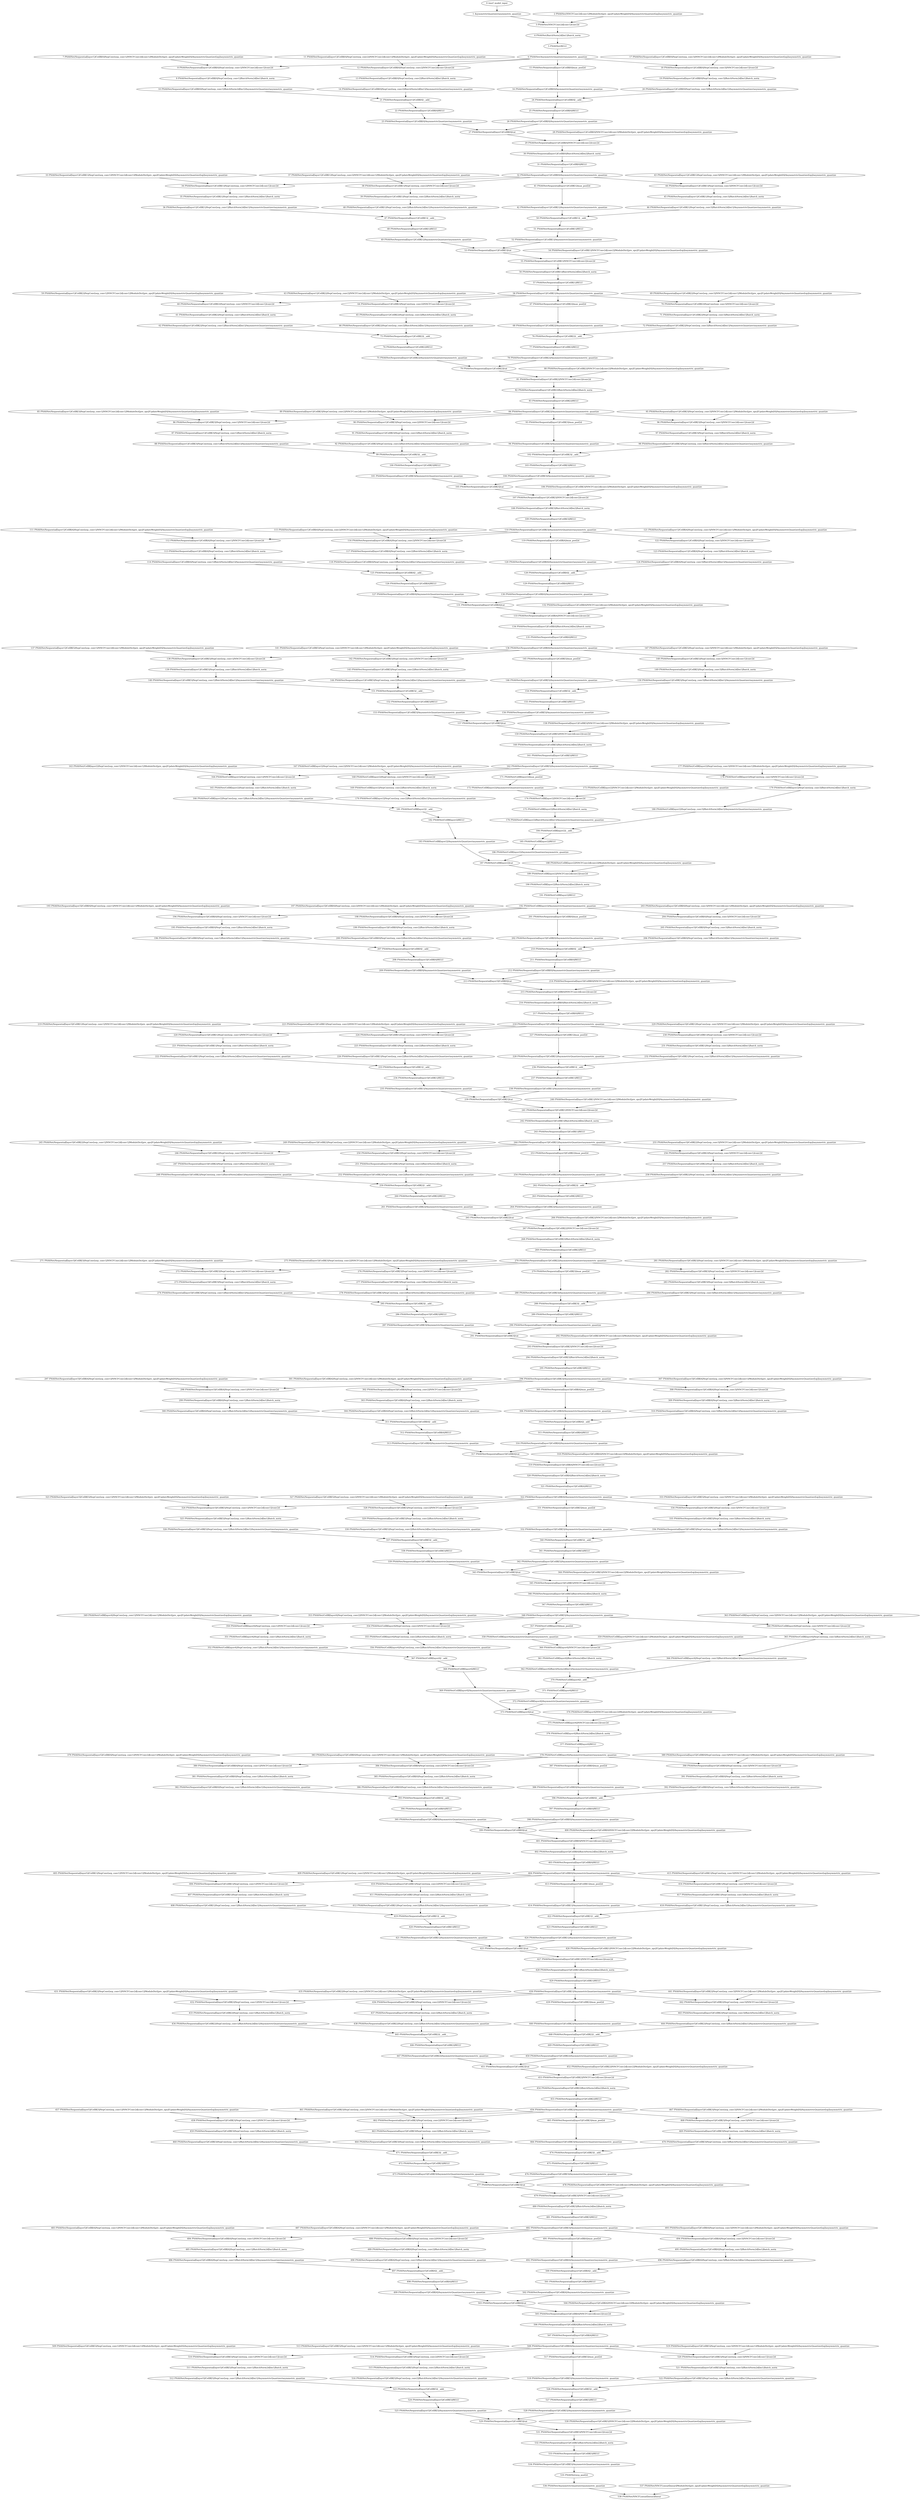 strict digraph  {
"0 /nncf_model_input" [id=0, scope="", type=nncf_model_input];
"1 AsymmetricQuantizer/asymmetric_quantize" [id=1, scope=AsymmetricQuantizer, type=asymmetric_quantize];
"2 PNASNet/NNCFConv2d[conv1]/ModuleDict[pre_ops]/UpdateWeight[0]/AsymmetricQuantizer[op]/asymmetric_quantize" [id=2, scope="PNASNet/NNCFConv2d[conv1]/ModuleDict[pre_ops]/UpdateWeight[0]/AsymmetricQuantizer[op]", type=asymmetric_quantize];
"3 PNASNet/NNCFConv2d[conv1]/conv2d" [id=3, scope="PNASNet/NNCFConv2d[conv1]", type=conv2d];
"4 PNASNet/BatchNorm2d[bn1]/batch_norm" [id=4, scope="PNASNet/BatchNorm2d[bn1]", type=batch_norm];
"5 PNASNet/RELU" [id=5, scope=PNASNet, type=RELU];
"6 PNASNet/AsymmetricQuantizer/asymmetric_quantize" [id=6, scope="PNASNet/AsymmetricQuantizer", type=asymmetric_quantize];
"7 PNASNet/Sequential[layer1]/CellB[0]/SepConv[sep_conv1]/NNCFConv2d[conv1]/ModuleDict[pre_ops]/UpdateWeight[0]/AsymmetricQuantizer[op]/asymmetric_quantize" [id=7, scope="PNASNet/Sequential[layer1]/CellB[0]/SepConv[sep_conv1]/NNCFConv2d[conv1]/ModuleDict[pre_ops]/UpdateWeight[0]/AsymmetricQuantizer[op]", type=asymmetric_quantize];
"8 PNASNet/Sequential[layer1]/CellB[0]/SepConv[sep_conv1]/NNCFConv2d[conv1]/conv2d" [id=8, scope="PNASNet/Sequential[layer1]/CellB[0]/SepConv[sep_conv1]/NNCFConv2d[conv1]", type=conv2d];
"9 PNASNet/Sequential[layer1]/CellB[0]/SepConv[sep_conv1]/BatchNorm2d[bn1]/batch_norm" [id=9, scope="PNASNet/Sequential[layer1]/CellB[0]/SepConv[sep_conv1]/BatchNorm2d[bn1]", type=batch_norm];
"10 PNASNet/Sequential[layer1]/CellB[0]/SepConv[sep_conv1]/BatchNorm2d[bn1]/AsymmetricQuantizer/asymmetric_quantize" [id=10, scope="PNASNet/Sequential[layer1]/CellB[0]/SepConv[sep_conv1]/BatchNorm2d[bn1]/AsymmetricQuantizer", type=asymmetric_quantize];
"11 PNASNet/Sequential[layer1]/CellB[0]/SepConv[sep_conv2]/NNCFConv2d[conv1]/ModuleDict[pre_ops]/UpdateWeight[0]/AsymmetricQuantizer[op]/asymmetric_quantize" [id=11, scope="PNASNet/Sequential[layer1]/CellB[0]/SepConv[sep_conv2]/NNCFConv2d[conv1]/ModuleDict[pre_ops]/UpdateWeight[0]/AsymmetricQuantizer[op]", type=asymmetric_quantize];
"12 PNASNet/Sequential[layer1]/CellB[0]/SepConv[sep_conv2]/NNCFConv2d[conv1]/conv2d" [id=12, scope="PNASNet/Sequential[layer1]/CellB[0]/SepConv[sep_conv2]/NNCFConv2d[conv1]", type=conv2d];
"13 PNASNet/Sequential[layer1]/CellB[0]/SepConv[sep_conv2]/BatchNorm2d[bn1]/batch_norm" [id=13, scope="PNASNet/Sequential[layer1]/CellB[0]/SepConv[sep_conv2]/BatchNorm2d[bn1]", type=batch_norm];
"14 PNASNet/Sequential[layer1]/CellB[0]/SepConv[sep_conv2]/BatchNorm2d[bn1]/AsymmetricQuantizer/asymmetric_quantize" [id=14, scope="PNASNet/Sequential[layer1]/CellB[0]/SepConv[sep_conv2]/BatchNorm2d[bn1]/AsymmetricQuantizer", type=asymmetric_quantize];
"15 PNASNet/Sequential[layer1]/CellB[0]/max_pool2d" [id=15, scope="PNASNet/Sequential[layer1]/CellB[0]", type=max_pool2d];
"16 PNASNet/Sequential[layer1]/CellB[0]/AsymmetricQuantizer/asymmetric_quantize" [id=16, scope="PNASNet/Sequential[layer1]/CellB[0]/AsymmetricQuantizer", type=asymmetric_quantize];
"17 PNASNet/Sequential[layer1]/CellB[0]/SepConv[sep_conv3]/NNCFConv2d[conv1]/ModuleDict[pre_ops]/UpdateWeight[0]/AsymmetricQuantizer[op]/asymmetric_quantize" [id=17, scope="PNASNet/Sequential[layer1]/CellB[0]/SepConv[sep_conv3]/NNCFConv2d[conv1]/ModuleDict[pre_ops]/UpdateWeight[0]/AsymmetricQuantizer[op]", type=asymmetric_quantize];
"18 PNASNet/Sequential[layer1]/CellB[0]/SepConv[sep_conv3]/NNCFConv2d[conv1]/conv2d" [id=18, scope="PNASNet/Sequential[layer1]/CellB[0]/SepConv[sep_conv3]/NNCFConv2d[conv1]", type=conv2d];
"19 PNASNet/Sequential[layer1]/CellB[0]/SepConv[sep_conv3]/BatchNorm2d[bn1]/batch_norm" [id=19, scope="PNASNet/Sequential[layer1]/CellB[0]/SepConv[sep_conv3]/BatchNorm2d[bn1]", type=batch_norm];
"20 PNASNet/Sequential[layer1]/CellB[0]/SepConv[sep_conv3]/BatchNorm2d[bn1]/AsymmetricQuantizer/asymmetric_quantize" [id=20, scope="PNASNet/Sequential[layer1]/CellB[0]/SepConv[sep_conv3]/BatchNorm2d[bn1]/AsymmetricQuantizer", type=asymmetric_quantize];
"21 PNASNet/Sequential[layer1]/CellB[0]/__add__" [id=21, scope="PNASNet/Sequential[layer1]/CellB[0]", type=__add__];
"22 PNASNet/Sequential[layer1]/CellB[0]/RELU" [id=22, scope="PNASNet/Sequential[layer1]/CellB[0]", type=RELU];
"23 PNASNet/Sequential[layer1]/CellB[0]/AsymmetricQuantizer/asymmetric_quantize" [id=23, scope="PNASNet/Sequential[layer1]/CellB[0]/AsymmetricQuantizer", type=asymmetric_quantize];
"24 PNASNet/Sequential[layer1]/CellB[0]/__add__" [id=24, scope="PNASNet/Sequential[layer1]/CellB[0]", type=__add__];
"25 PNASNet/Sequential[layer1]/CellB[0]/RELU" [id=25, scope="PNASNet/Sequential[layer1]/CellB[0]", type=RELU];
"26 PNASNet/Sequential[layer1]/CellB[0]/AsymmetricQuantizer/asymmetric_quantize" [id=26, scope="PNASNet/Sequential[layer1]/CellB[0]/AsymmetricQuantizer", type=asymmetric_quantize];
"27 PNASNet/Sequential[layer1]/CellB[0]/cat" [id=27, scope="PNASNet/Sequential[layer1]/CellB[0]", type=cat];
"28 PNASNet/Sequential[layer1]/CellB[0]/NNCFConv2d[conv2]/ModuleDict[pre_ops]/UpdateWeight[0]/AsymmetricQuantizer[op]/asymmetric_quantize" [id=28, scope="PNASNet/Sequential[layer1]/CellB[0]/NNCFConv2d[conv2]/ModuleDict[pre_ops]/UpdateWeight[0]/AsymmetricQuantizer[op]", type=asymmetric_quantize];
"29 PNASNet/Sequential[layer1]/CellB[0]/NNCFConv2d[conv2]/conv2d" [id=29, scope="PNASNet/Sequential[layer1]/CellB[0]/NNCFConv2d[conv2]", type=conv2d];
"30 PNASNet/Sequential[layer1]/CellB[0]/BatchNorm2d[bn2]/batch_norm" [id=30, scope="PNASNet/Sequential[layer1]/CellB[0]/BatchNorm2d[bn2]", type=batch_norm];
"31 PNASNet/Sequential[layer1]/CellB[0]/RELU" [id=31, scope="PNASNet/Sequential[layer1]/CellB[0]", type=RELU];
"32 PNASNet/Sequential[layer1]/CellB[0]/AsymmetricQuantizer/asymmetric_quantize" [id=32, scope="PNASNet/Sequential[layer1]/CellB[0]/AsymmetricQuantizer", type=asymmetric_quantize];
"33 PNASNet/Sequential[layer1]/CellB[1]/SepConv[sep_conv1]/NNCFConv2d[conv1]/ModuleDict[pre_ops]/UpdateWeight[0]/AsymmetricQuantizer[op]/asymmetric_quantize" [id=33, scope="PNASNet/Sequential[layer1]/CellB[1]/SepConv[sep_conv1]/NNCFConv2d[conv1]/ModuleDict[pre_ops]/UpdateWeight[0]/AsymmetricQuantizer[op]", type=asymmetric_quantize];
"34 PNASNet/Sequential[layer1]/CellB[1]/SepConv[sep_conv1]/NNCFConv2d[conv1]/conv2d" [id=34, scope="PNASNet/Sequential[layer1]/CellB[1]/SepConv[sep_conv1]/NNCFConv2d[conv1]", type=conv2d];
"35 PNASNet/Sequential[layer1]/CellB[1]/SepConv[sep_conv1]/BatchNorm2d[bn1]/batch_norm" [id=35, scope="PNASNet/Sequential[layer1]/CellB[1]/SepConv[sep_conv1]/BatchNorm2d[bn1]", type=batch_norm];
"36 PNASNet/Sequential[layer1]/CellB[1]/SepConv[sep_conv1]/BatchNorm2d[bn1]/AsymmetricQuantizer/asymmetric_quantize" [id=36, scope="PNASNet/Sequential[layer1]/CellB[1]/SepConv[sep_conv1]/BatchNorm2d[bn1]/AsymmetricQuantizer", type=asymmetric_quantize];
"37 PNASNet/Sequential[layer1]/CellB[1]/SepConv[sep_conv2]/NNCFConv2d[conv1]/ModuleDict[pre_ops]/UpdateWeight[0]/AsymmetricQuantizer[op]/asymmetric_quantize" [id=37, scope="PNASNet/Sequential[layer1]/CellB[1]/SepConv[sep_conv2]/NNCFConv2d[conv1]/ModuleDict[pre_ops]/UpdateWeight[0]/AsymmetricQuantizer[op]", type=asymmetric_quantize];
"38 PNASNet/Sequential[layer1]/CellB[1]/SepConv[sep_conv2]/NNCFConv2d[conv1]/conv2d" [id=38, scope="PNASNet/Sequential[layer1]/CellB[1]/SepConv[sep_conv2]/NNCFConv2d[conv1]", type=conv2d];
"39 PNASNet/Sequential[layer1]/CellB[1]/SepConv[sep_conv2]/BatchNorm2d[bn1]/batch_norm" [id=39, scope="PNASNet/Sequential[layer1]/CellB[1]/SepConv[sep_conv2]/BatchNorm2d[bn1]", type=batch_norm];
"40 PNASNet/Sequential[layer1]/CellB[1]/SepConv[sep_conv2]/BatchNorm2d[bn1]/AsymmetricQuantizer/asymmetric_quantize" [id=40, scope="PNASNet/Sequential[layer1]/CellB[1]/SepConv[sep_conv2]/BatchNorm2d[bn1]/AsymmetricQuantizer", type=asymmetric_quantize];
"41 PNASNet/Sequential[layer1]/CellB[1]/max_pool2d" [id=41, scope="PNASNet/Sequential[layer1]/CellB[1]", type=max_pool2d];
"42 PNASNet/Sequential[layer1]/CellB[1]/AsymmetricQuantizer/asymmetric_quantize" [id=42, scope="PNASNet/Sequential[layer1]/CellB[1]/AsymmetricQuantizer", type=asymmetric_quantize];
"43 PNASNet/Sequential[layer1]/CellB[1]/SepConv[sep_conv3]/NNCFConv2d[conv1]/ModuleDict[pre_ops]/UpdateWeight[0]/AsymmetricQuantizer[op]/asymmetric_quantize" [id=43, scope="PNASNet/Sequential[layer1]/CellB[1]/SepConv[sep_conv3]/NNCFConv2d[conv1]/ModuleDict[pre_ops]/UpdateWeight[0]/AsymmetricQuantizer[op]", type=asymmetric_quantize];
"44 PNASNet/Sequential[layer1]/CellB[1]/SepConv[sep_conv3]/NNCFConv2d[conv1]/conv2d" [id=44, scope="PNASNet/Sequential[layer1]/CellB[1]/SepConv[sep_conv3]/NNCFConv2d[conv1]", type=conv2d];
"45 PNASNet/Sequential[layer1]/CellB[1]/SepConv[sep_conv3]/BatchNorm2d[bn1]/batch_norm" [id=45, scope="PNASNet/Sequential[layer1]/CellB[1]/SepConv[sep_conv3]/BatchNorm2d[bn1]", type=batch_norm];
"46 PNASNet/Sequential[layer1]/CellB[1]/SepConv[sep_conv3]/BatchNorm2d[bn1]/AsymmetricQuantizer/asymmetric_quantize" [id=46, scope="PNASNet/Sequential[layer1]/CellB[1]/SepConv[sep_conv3]/BatchNorm2d[bn1]/AsymmetricQuantizer", type=asymmetric_quantize];
"47 PNASNet/Sequential[layer1]/CellB[1]/__add__" [id=47, scope="PNASNet/Sequential[layer1]/CellB[1]", type=__add__];
"48 PNASNet/Sequential[layer1]/CellB[1]/RELU" [id=48, scope="PNASNet/Sequential[layer1]/CellB[1]", type=RELU];
"49 PNASNet/Sequential[layer1]/CellB[1]/AsymmetricQuantizer/asymmetric_quantize" [id=49, scope="PNASNet/Sequential[layer1]/CellB[1]/AsymmetricQuantizer", type=asymmetric_quantize];
"50 PNASNet/Sequential[layer1]/CellB[1]/__add__" [id=50, scope="PNASNet/Sequential[layer1]/CellB[1]", type=__add__];
"51 PNASNet/Sequential[layer1]/CellB[1]/RELU" [id=51, scope="PNASNet/Sequential[layer1]/CellB[1]", type=RELU];
"52 PNASNet/Sequential[layer1]/CellB[1]/AsymmetricQuantizer/asymmetric_quantize" [id=52, scope="PNASNet/Sequential[layer1]/CellB[1]/AsymmetricQuantizer", type=asymmetric_quantize];
"53 PNASNet/Sequential[layer1]/CellB[1]/cat" [id=53, scope="PNASNet/Sequential[layer1]/CellB[1]", type=cat];
"54 PNASNet/Sequential[layer1]/CellB[1]/NNCFConv2d[conv2]/ModuleDict[pre_ops]/UpdateWeight[0]/AsymmetricQuantizer[op]/asymmetric_quantize" [id=54, scope="PNASNet/Sequential[layer1]/CellB[1]/NNCFConv2d[conv2]/ModuleDict[pre_ops]/UpdateWeight[0]/AsymmetricQuantizer[op]", type=asymmetric_quantize];
"55 PNASNet/Sequential[layer1]/CellB[1]/NNCFConv2d[conv2]/conv2d" [id=55, scope="PNASNet/Sequential[layer1]/CellB[1]/NNCFConv2d[conv2]", type=conv2d];
"56 PNASNet/Sequential[layer1]/CellB[1]/BatchNorm2d[bn2]/batch_norm" [id=56, scope="PNASNet/Sequential[layer1]/CellB[1]/BatchNorm2d[bn2]", type=batch_norm];
"57 PNASNet/Sequential[layer1]/CellB[1]/RELU" [id=57, scope="PNASNet/Sequential[layer1]/CellB[1]", type=RELU];
"58 PNASNet/Sequential[layer1]/CellB[1]/AsymmetricQuantizer/asymmetric_quantize" [id=58, scope="PNASNet/Sequential[layer1]/CellB[1]/AsymmetricQuantizer", type=asymmetric_quantize];
"59 PNASNet/Sequential[layer1]/CellB[2]/SepConv[sep_conv1]/NNCFConv2d[conv1]/ModuleDict[pre_ops]/UpdateWeight[0]/AsymmetricQuantizer[op]/asymmetric_quantize" [id=59, scope="PNASNet/Sequential[layer1]/CellB[2]/SepConv[sep_conv1]/NNCFConv2d[conv1]/ModuleDict[pre_ops]/UpdateWeight[0]/AsymmetricQuantizer[op]", type=asymmetric_quantize];
"60 PNASNet/Sequential[layer1]/CellB[2]/SepConv[sep_conv1]/NNCFConv2d[conv1]/conv2d" [id=60, scope="PNASNet/Sequential[layer1]/CellB[2]/SepConv[sep_conv1]/NNCFConv2d[conv1]", type=conv2d];
"61 PNASNet/Sequential[layer1]/CellB[2]/SepConv[sep_conv1]/BatchNorm2d[bn1]/batch_norm" [id=61, scope="PNASNet/Sequential[layer1]/CellB[2]/SepConv[sep_conv1]/BatchNorm2d[bn1]", type=batch_norm];
"62 PNASNet/Sequential[layer1]/CellB[2]/SepConv[sep_conv1]/BatchNorm2d[bn1]/AsymmetricQuantizer/asymmetric_quantize" [id=62, scope="PNASNet/Sequential[layer1]/CellB[2]/SepConv[sep_conv1]/BatchNorm2d[bn1]/AsymmetricQuantizer", type=asymmetric_quantize];
"63 PNASNet/Sequential[layer1]/CellB[2]/SepConv[sep_conv2]/NNCFConv2d[conv1]/ModuleDict[pre_ops]/UpdateWeight[0]/AsymmetricQuantizer[op]/asymmetric_quantize" [id=63, scope="PNASNet/Sequential[layer1]/CellB[2]/SepConv[sep_conv2]/NNCFConv2d[conv1]/ModuleDict[pre_ops]/UpdateWeight[0]/AsymmetricQuantizer[op]", type=asymmetric_quantize];
"64 PNASNet/Sequential[layer1]/CellB[2]/SepConv[sep_conv2]/NNCFConv2d[conv1]/conv2d" [id=64, scope="PNASNet/Sequential[layer1]/CellB[2]/SepConv[sep_conv2]/NNCFConv2d[conv1]", type=conv2d];
"65 PNASNet/Sequential[layer1]/CellB[2]/SepConv[sep_conv2]/BatchNorm2d[bn1]/batch_norm" [id=65, scope="PNASNet/Sequential[layer1]/CellB[2]/SepConv[sep_conv2]/BatchNorm2d[bn1]", type=batch_norm];
"66 PNASNet/Sequential[layer1]/CellB[2]/SepConv[sep_conv2]/BatchNorm2d[bn1]/AsymmetricQuantizer/asymmetric_quantize" [id=66, scope="PNASNet/Sequential[layer1]/CellB[2]/SepConv[sep_conv2]/BatchNorm2d[bn1]/AsymmetricQuantizer", type=asymmetric_quantize];
"67 PNASNet/Sequential[layer1]/CellB[2]/max_pool2d" [id=67, scope="PNASNet/Sequential[layer1]/CellB[2]", type=max_pool2d];
"68 PNASNet/Sequential[layer1]/CellB[2]/AsymmetricQuantizer/asymmetric_quantize" [id=68, scope="PNASNet/Sequential[layer1]/CellB[2]/AsymmetricQuantizer", type=asymmetric_quantize];
"69 PNASNet/Sequential[layer1]/CellB[2]/SepConv[sep_conv3]/NNCFConv2d[conv1]/ModuleDict[pre_ops]/UpdateWeight[0]/AsymmetricQuantizer[op]/asymmetric_quantize" [id=69, scope="PNASNet/Sequential[layer1]/CellB[2]/SepConv[sep_conv3]/NNCFConv2d[conv1]/ModuleDict[pre_ops]/UpdateWeight[0]/AsymmetricQuantizer[op]", type=asymmetric_quantize];
"70 PNASNet/Sequential[layer1]/CellB[2]/SepConv[sep_conv3]/NNCFConv2d[conv1]/conv2d" [id=70, scope="PNASNet/Sequential[layer1]/CellB[2]/SepConv[sep_conv3]/NNCFConv2d[conv1]", type=conv2d];
"71 PNASNet/Sequential[layer1]/CellB[2]/SepConv[sep_conv3]/BatchNorm2d[bn1]/batch_norm" [id=71, scope="PNASNet/Sequential[layer1]/CellB[2]/SepConv[sep_conv3]/BatchNorm2d[bn1]", type=batch_norm];
"72 PNASNet/Sequential[layer1]/CellB[2]/SepConv[sep_conv3]/BatchNorm2d[bn1]/AsymmetricQuantizer/asymmetric_quantize" [id=72, scope="PNASNet/Sequential[layer1]/CellB[2]/SepConv[sep_conv3]/BatchNorm2d[bn1]/AsymmetricQuantizer", type=asymmetric_quantize];
"73 PNASNet/Sequential[layer1]/CellB[2]/__add__" [id=73, scope="PNASNet/Sequential[layer1]/CellB[2]", type=__add__];
"74 PNASNet/Sequential[layer1]/CellB[2]/RELU" [id=74, scope="PNASNet/Sequential[layer1]/CellB[2]", type=RELU];
"75 PNASNet/Sequential[layer1]/CellB[2]/AsymmetricQuantizer/asymmetric_quantize" [id=75, scope="PNASNet/Sequential[layer1]/CellB[2]/AsymmetricQuantizer", type=asymmetric_quantize];
"76 PNASNet/Sequential[layer1]/CellB[2]/__add__" [id=76, scope="PNASNet/Sequential[layer1]/CellB[2]", type=__add__];
"77 PNASNet/Sequential[layer1]/CellB[2]/RELU" [id=77, scope="PNASNet/Sequential[layer1]/CellB[2]", type=RELU];
"78 PNASNet/Sequential[layer1]/CellB[2]/AsymmetricQuantizer/asymmetric_quantize" [id=78, scope="PNASNet/Sequential[layer1]/CellB[2]/AsymmetricQuantizer", type=asymmetric_quantize];
"79 PNASNet/Sequential[layer1]/CellB[2]/cat" [id=79, scope="PNASNet/Sequential[layer1]/CellB[2]", type=cat];
"80 PNASNet/Sequential[layer1]/CellB[2]/NNCFConv2d[conv2]/ModuleDict[pre_ops]/UpdateWeight[0]/AsymmetricQuantizer[op]/asymmetric_quantize" [id=80, scope="PNASNet/Sequential[layer1]/CellB[2]/NNCFConv2d[conv2]/ModuleDict[pre_ops]/UpdateWeight[0]/AsymmetricQuantizer[op]", type=asymmetric_quantize];
"81 PNASNet/Sequential[layer1]/CellB[2]/NNCFConv2d[conv2]/conv2d" [id=81, scope="PNASNet/Sequential[layer1]/CellB[2]/NNCFConv2d[conv2]", type=conv2d];
"82 PNASNet/Sequential[layer1]/CellB[2]/BatchNorm2d[bn2]/batch_norm" [id=82, scope="PNASNet/Sequential[layer1]/CellB[2]/BatchNorm2d[bn2]", type=batch_norm];
"83 PNASNet/Sequential[layer1]/CellB[2]/RELU" [id=83, scope="PNASNet/Sequential[layer1]/CellB[2]", type=RELU];
"84 PNASNet/Sequential[layer1]/CellB[2]/AsymmetricQuantizer/asymmetric_quantize" [id=84, scope="PNASNet/Sequential[layer1]/CellB[2]/AsymmetricQuantizer", type=asymmetric_quantize];
"85 PNASNet/Sequential[layer1]/CellB[3]/SepConv[sep_conv1]/NNCFConv2d[conv1]/ModuleDict[pre_ops]/UpdateWeight[0]/AsymmetricQuantizer[op]/asymmetric_quantize" [id=85, scope="PNASNet/Sequential[layer1]/CellB[3]/SepConv[sep_conv1]/NNCFConv2d[conv1]/ModuleDict[pre_ops]/UpdateWeight[0]/AsymmetricQuantizer[op]", type=asymmetric_quantize];
"86 PNASNet/Sequential[layer1]/CellB[3]/SepConv[sep_conv1]/NNCFConv2d[conv1]/conv2d" [id=86, scope="PNASNet/Sequential[layer1]/CellB[3]/SepConv[sep_conv1]/NNCFConv2d[conv1]", type=conv2d];
"87 PNASNet/Sequential[layer1]/CellB[3]/SepConv[sep_conv1]/BatchNorm2d[bn1]/batch_norm" [id=87, scope="PNASNet/Sequential[layer1]/CellB[3]/SepConv[sep_conv1]/BatchNorm2d[bn1]", type=batch_norm];
"88 PNASNet/Sequential[layer1]/CellB[3]/SepConv[sep_conv1]/BatchNorm2d[bn1]/AsymmetricQuantizer/asymmetric_quantize" [id=88, scope="PNASNet/Sequential[layer1]/CellB[3]/SepConv[sep_conv1]/BatchNorm2d[bn1]/AsymmetricQuantizer", type=asymmetric_quantize];
"89 PNASNet/Sequential[layer1]/CellB[3]/SepConv[sep_conv2]/NNCFConv2d[conv1]/ModuleDict[pre_ops]/UpdateWeight[0]/AsymmetricQuantizer[op]/asymmetric_quantize" [id=89, scope="PNASNet/Sequential[layer1]/CellB[3]/SepConv[sep_conv2]/NNCFConv2d[conv1]/ModuleDict[pre_ops]/UpdateWeight[0]/AsymmetricQuantizer[op]", type=asymmetric_quantize];
"90 PNASNet/Sequential[layer1]/CellB[3]/SepConv[sep_conv2]/NNCFConv2d[conv1]/conv2d" [id=90, scope="PNASNet/Sequential[layer1]/CellB[3]/SepConv[sep_conv2]/NNCFConv2d[conv1]", type=conv2d];
"91 PNASNet/Sequential[layer1]/CellB[3]/SepConv[sep_conv2]/BatchNorm2d[bn1]/batch_norm" [id=91, scope="PNASNet/Sequential[layer1]/CellB[3]/SepConv[sep_conv2]/BatchNorm2d[bn1]", type=batch_norm];
"92 PNASNet/Sequential[layer1]/CellB[3]/SepConv[sep_conv2]/BatchNorm2d[bn1]/AsymmetricQuantizer/asymmetric_quantize" [id=92, scope="PNASNet/Sequential[layer1]/CellB[3]/SepConv[sep_conv2]/BatchNorm2d[bn1]/AsymmetricQuantizer", type=asymmetric_quantize];
"93 PNASNet/Sequential[layer1]/CellB[3]/max_pool2d" [id=93, scope="PNASNet/Sequential[layer1]/CellB[3]", type=max_pool2d];
"94 PNASNet/Sequential[layer1]/CellB[3]/AsymmetricQuantizer/asymmetric_quantize" [id=94, scope="PNASNet/Sequential[layer1]/CellB[3]/AsymmetricQuantizer", type=asymmetric_quantize];
"95 PNASNet/Sequential[layer1]/CellB[3]/SepConv[sep_conv3]/NNCFConv2d[conv1]/ModuleDict[pre_ops]/UpdateWeight[0]/AsymmetricQuantizer[op]/asymmetric_quantize" [id=95, scope="PNASNet/Sequential[layer1]/CellB[3]/SepConv[sep_conv3]/NNCFConv2d[conv1]/ModuleDict[pre_ops]/UpdateWeight[0]/AsymmetricQuantizer[op]", type=asymmetric_quantize];
"96 PNASNet/Sequential[layer1]/CellB[3]/SepConv[sep_conv3]/NNCFConv2d[conv1]/conv2d" [id=96, scope="PNASNet/Sequential[layer1]/CellB[3]/SepConv[sep_conv3]/NNCFConv2d[conv1]", type=conv2d];
"97 PNASNet/Sequential[layer1]/CellB[3]/SepConv[sep_conv3]/BatchNorm2d[bn1]/batch_norm" [id=97, scope="PNASNet/Sequential[layer1]/CellB[3]/SepConv[sep_conv3]/BatchNorm2d[bn1]", type=batch_norm];
"98 PNASNet/Sequential[layer1]/CellB[3]/SepConv[sep_conv3]/BatchNorm2d[bn1]/AsymmetricQuantizer/asymmetric_quantize" [id=98, scope="PNASNet/Sequential[layer1]/CellB[3]/SepConv[sep_conv3]/BatchNorm2d[bn1]/AsymmetricQuantizer", type=asymmetric_quantize];
"99 PNASNet/Sequential[layer1]/CellB[3]/__add__" [id=99, scope="PNASNet/Sequential[layer1]/CellB[3]", type=__add__];
"100 PNASNet/Sequential[layer1]/CellB[3]/RELU" [id=100, scope="PNASNet/Sequential[layer1]/CellB[3]", type=RELU];
"101 PNASNet/Sequential[layer1]/CellB[3]/AsymmetricQuantizer/asymmetric_quantize" [id=101, scope="PNASNet/Sequential[layer1]/CellB[3]/AsymmetricQuantizer", type=asymmetric_quantize];
"102 PNASNet/Sequential[layer1]/CellB[3]/__add__" [id=102, scope="PNASNet/Sequential[layer1]/CellB[3]", type=__add__];
"103 PNASNet/Sequential[layer1]/CellB[3]/RELU" [id=103, scope="PNASNet/Sequential[layer1]/CellB[3]", type=RELU];
"104 PNASNet/Sequential[layer1]/CellB[3]/AsymmetricQuantizer/asymmetric_quantize" [id=104, scope="PNASNet/Sequential[layer1]/CellB[3]/AsymmetricQuantizer", type=asymmetric_quantize];
"105 PNASNet/Sequential[layer1]/CellB[3]/cat" [id=105, scope="PNASNet/Sequential[layer1]/CellB[3]", type=cat];
"106 PNASNet/Sequential[layer1]/CellB[3]/NNCFConv2d[conv2]/ModuleDict[pre_ops]/UpdateWeight[0]/AsymmetricQuantizer[op]/asymmetric_quantize" [id=106, scope="PNASNet/Sequential[layer1]/CellB[3]/NNCFConv2d[conv2]/ModuleDict[pre_ops]/UpdateWeight[0]/AsymmetricQuantizer[op]", type=asymmetric_quantize];
"107 PNASNet/Sequential[layer1]/CellB[3]/NNCFConv2d[conv2]/conv2d" [id=107, scope="PNASNet/Sequential[layer1]/CellB[3]/NNCFConv2d[conv2]", type=conv2d];
"108 PNASNet/Sequential[layer1]/CellB[3]/BatchNorm2d[bn2]/batch_norm" [id=108, scope="PNASNet/Sequential[layer1]/CellB[3]/BatchNorm2d[bn2]", type=batch_norm];
"109 PNASNet/Sequential[layer1]/CellB[3]/RELU" [id=109, scope="PNASNet/Sequential[layer1]/CellB[3]", type=RELU];
"110 PNASNet/Sequential[layer1]/CellB[3]/AsymmetricQuantizer/asymmetric_quantize" [id=110, scope="PNASNet/Sequential[layer1]/CellB[3]/AsymmetricQuantizer", type=asymmetric_quantize];
"111 PNASNet/Sequential[layer1]/CellB[4]/SepConv[sep_conv1]/NNCFConv2d[conv1]/ModuleDict[pre_ops]/UpdateWeight[0]/AsymmetricQuantizer[op]/asymmetric_quantize" [id=111, scope="PNASNet/Sequential[layer1]/CellB[4]/SepConv[sep_conv1]/NNCFConv2d[conv1]/ModuleDict[pre_ops]/UpdateWeight[0]/AsymmetricQuantizer[op]", type=asymmetric_quantize];
"112 PNASNet/Sequential[layer1]/CellB[4]/SepConv[sep_conv1]/NNCFConv2d[conv1]/conv2d" [id=112, scope="PNASNet/Sequential[layer1]/CellB[4]/SepConv[sep_conv1]/NNCFConv2d[conv1]", type=conv2d];
"113 PNASNet/Sequential[layer1]/CellB[4]/SepConv[sep_conv1]/BatchNorm2d[bn1]/batch_norm" [id=113, scope="PNASNet/Sequential[layer1]/CellB[4]/SepConv[sep_conv1]/BatchNorm2d[bn1]", type=batch_norm];
"114 PNASNet/Sequential[layer1]/CellB[4]/SepConv[sep_conv1]/BatchNorm2d[bn1]/AsymmetricQuantizer/asymmetric_quantize" [id=114, scope="PNASNet/Sequential[layer1]/CellB[4]/SepConv[sep_conv1]/BatchNorm2d[bn1]/AsymmetricQuantizer", type=asymmetric_quantize];
"115 PNASNet/Sequential[layer1]/CellB[4]/SepConv[sep_conv2]/NNCFConv2d[conv1]/ModuleDict[pre_ops]/UpdateWeight[0]/AsymmetricQuantizer[op]/asymmetric_quantize" [id=115, scope="PNASNet/Sequential[layer1]/CellB[4]/SepConv[sep_conv2]/NNCFConv2d[conv1]/ModuleDict[pre_ops]/UpdateWeight[0]/AsymmetricQuantizer[op]", type=asymmetric_quantize];
"116 PNASNet/Sequential[layer1]/CellB[4]/SepConv[sep_conv2]/NNCFConv2d[conv1]/conv2d" [id=116, scope="PNASNet/Sequential[layer1]/CellB[4]/SepConv[sep_conv2]/NNCFConv2d[conv1]", type=conv2d];
"117 PNASNet/Sequential[layer1]/CellB[4]/SepConv[sep_conv2]/BatchNorm2d[bn1]/batch_norm" [id=117, scope="PNASNet/Sequential[layer1]/CellB[4]/SepConv[sep_conv2]/BatchNorm2d[bn1]", type=batch_norm];
"118 PNASNet/Sequential[layer1]/CellB[4]/SepConv[sep_conv2]/BatchNorm2d[bn1]/AsymmetricQuantizer/asymmetric_quantize" [id=118, scope="PNASNet/Sequential[layer1]/CellB[4]/SepConv[sep_conv2]/BatchNorm2d[bn1]/AsymmetricQuantizer", type=asymmetric_quantize];
"119 PNASNet/Sequential[layer1]/CellB[4]/max_pool2d" [id=119, scope="PNASNet/Sequential[layer1]/CellB[4]", type=max_pool2d];
"120 PNASNet/Sequential[layer1]/CellB[4]/AsymmetricQuantizer/asymmetric_quantize" [id=120, scope="PNASNet/Sequential[layer1]/CellB[4]/AsymmetricQuantizer", type=asymmetric_quantize];
"121 PNASNet/Sequential[layer1]/CellB[4]/SepConv[sep_conv3]/NNCFConv2d[conv1]/ModuleDict[pre_ops]/UpdateWeight[0]/AsymmetricQuantizer[op]/asymmetric_quantize" [id=121, scope="PNASNet/Sequential[layer1]/CellB[4]/SepConv[sep_conv3]/NNCFConv2d[conv1]/ModuleDict[pre_ops]/UpdateWeight[0]/AsymmetricQuantizer[op]", type=asymmetric_quantize];
"122 PNASNet/Sequential[layer1]/CellB[4]/SepConv[sep_conv3]/NNCFConv2d[conv1]/conv2d" [id=122, scope="PNASNet/Sequential[layer1]/CellB[4]/SepConv[sep_conv3]/NNCFConv2d[conv1]", type=conv2d];
"123 PNASNet/Sequential[layer1]/CellB[4]/SepConv[sep_conv3]/BatchNorm2d[bn1]/batch_norm" [id=123, scope="PNASNet/Sequential[layer1]/CellB[4]/SepConv[sep_conv3]/BatchNorm2d[bn1]", type=batch_norm];
"124 PNASNet/Sequential[layer1]/CellB[4]/SepConv[sep_conv3]/BatchNorm2d[bn1]/AsymmetricQuantizer/asymmetric_quantize" [id=124, scope="PNASNet/Sequential[layer1]/CellB[4]/SepConv[sep_conv3]/BatchNorm2d[bn1]/AsymmetricQuantizer", type=asymmetric_quantize];
"125 PNASNet/Sequential[layer1]/CellB[4]/__add__" [id=125, scope="PNASNet/Sequential[layer1]/CellB[4]", type=__add__];
"126 PNASNet/Sequential[layer1]/CellB[4]/RELU" [id=126, scope="PNASNet/Sequential[layer1]/CellB[4]", type=RELU];
"127 PNASNet/Sequential[layer1]/CellB[4]/AsymmetricQuantizer/asymmetric_quantize" [id=127, scope="PNASNet/Sequential[layer1]/CellB[4]/AsymmetricQuantizer", type=asymmetric_quantize];
"128 PNASNet/Sequential[layer1]/CellB[4]/__add__" [id=128, scope="PNASNet/Sequential[layer1]/CellB[4]", type=__add__];
"129 PNASNet/Sequential[layer1]/CellB[4]/RELU" [id=129, scope="PNASNet/Sequential[layer1]/CellB[4]", type=RELU];
"130 PNASNet/Sequential[layer1]/CellB[4]/AsymmetricQuantizer/asymmetric_quantize" [id=130, scope="PNASNet/Sequential[layer1]/CellB[4]/AsymmetricQuantizer", type=asymmetric_quantize];
"131 PNASNet/Sequential[layer1]/CellB[4]/cat" [id=131, scope="PNASNet/Sequential[layer1]/CellB[4]", type=cat];
"132 PNASNet/Sequential[layer1]/CellB[4]/NNCFConv2d[conv2]/ModuleDict[pre_ops]/UpdateWeight[0]/AsymmetricQuantizer[op]/asymmetric_quantize" [id=132, scope="PNASNet/Sequential[layer1]/CellB[4]/NNCFConv2d[conv2]/ModuleDict[pre_ops]/UpdateWeight[0]/AsymmetricQuantizer[op]", type=asymmetric_quantize];
"133 PNASNet/Sequential[layer1]/CellB[4]/NNCFConv2d[conv2]/conv2d" [id=133, scope="PNASNet/Sequential[layer1]/CellB[4]/NNCFConv2d[conv2]", type=conv2d];
"134 PNASNet/Sequential[layer1]/CellB[4]/BatchNorm2d[bn2]/batch_norm" [id=134, scope="PNASNet/Sequential[layer1]/CellB[4]/BatchNorm2d[bn2]", type=batch_norm];
"135 PNASNet/Sequential[layer1]/CellB[4]/RELU" [id=135, scope="PNASNet/Sequential[layer1]/CellB[4]", type=RELU];
"136 PNASNet/Sequential[layer1]/CellB[4]/AsymmetricQuantizer/asymmetric_quantize" [id=136, scope="PNASNet/Sequential[layer1]/CellB[4]/AsymmetricQuantizer", type=asymmetric_quantize];
"137 PNASNet/Sequential[layer1]/CellB[5]/SepConv[sep_conv1]/NNCFConv2d[conv1]/ModuleDict[pre_ops]/UpdateWeight[0]/AsymmetricQuantizer[op]/asymmetric_quantize" [id=137, scope="PNASNet/Sequential[layer1]/CellB[5]/SepConv[sep_conv1]/NNCFConv2d[conv1]/ModuleDict[pre_ops]/UpdateWeight[0]/AsymmetricQuantizer[op]", type=asymmetric_quantize];
"138 PNASNet/Sequential[layer1]/CellB[5]/SepConv[sep_conv1]/NNCFConv2d[conv1]/conv2d" [id=138, scope="PNASNet/Sequential[layer1]/CellB[5]/SepConv[sep_conv1]/NNCFConv2d[conv1]", type=conv2d];
"139 PNASNet/Sequential[layer1]/CellB[5]/SepConv[sep_conv1]/BatchNorm2d[bn1]/batch_norm" [id=139, scope="PNASNet/Sequential[layer1]/CellB[5]/SepConv[sep_conv1]/BatchNorm2d[bn1]", type=batch_norm];
"140 PNASNet/Sequential[layer1]/CellB[5]/SepConv[sep_conv1]/BatchNorm2d[bn1]/AsymmetricQuantizer/asymmetric_quantize" [id=140, scope="PNASNet/Sequential[layer1]/CellB[5]/SepConv[sep_conv1]/BatchNorm2d[bn1]/AsymmetricQuantizer", type=asymmetric_quantize];
"141 PNASNet/Sequential[layer1]/CellB[5]/SepConv[sep_conv2]/NNCFConv2d[conv1]/ModuleDict[pre_ops]/UpdateWeight[0]/AsymmetricQuantizer[op]/asymmetric_quantize" [id=141, scope="PNASNet/Sequential[layer1]/CellB[5]/SepConv[sep_conv2]/NNCFConv2d[conv1]/ModuleDict[pre_ops]/UpdateWeight[0]/AsymmetricQuantizer[op]", type=asymmetric_quantize];
"142 PNASNet/Sequential[layer1]/CellB[5]/SepConv[sep_conv2]/NNCFConv2d[conv1]/conv2d" [id=142, scope="PNASNet/Sequential[layer1]/CellB[5]/SepConv[sep_conv2]/NNCFConv2d[conv1]", type=conv2d];
"143 PNASNet/Sequential[layer1]/CellB[5]/SepConv[sep_conv2]/BatchNorm2d[bn1]/batch_norm" [id=143, scope="PNASNet/Sequential[layer1]/CellB[5]/SepConv[sep_conv2]/BatchNorm2d[bn1]", type=batch_norm];
"144 PNASNet/Sequential[layer1]/CellB[5]/SepConv[sep_conv2]/BatchNorm2d[bn1]/AsymmetricQuantizer/asymmetric_quantize" [id=144, scope="PNASNet/Sequential[layer1]/CellB[5]/SepConv[sep_conv2]/BatchNorm2d[bn1]/AsymmetricQuantizer", type=asymmetric_quantize];
"145 PNASNet/Sequential[layer1]/CellB[5]/max_pool2d" [id=145, scope="PNASNet/Sequential[layer1]/CellB[5]", type=max_pool2d];
"146 PNASNet/Sequential[layer1]/CellB[5]/AsymmetricQuantizer/asymmetric_quantize" [id=146, scope="PNASNet/Sequential[layer1]/CellB[5]/AsymmetricQuantizer", type=asymmetric_quantize];
"147 PNASNet/Sequential[layer1]/CellB[5]/SepConv[sep_conv3]/NNCFConv2d[conv1]/ModuleDict[pre_ops]/UpdateWeight[0]/AsymmetricQuantizer[op]/asymmetric_quantize" [id=147, scope="PNASNet/Sequential[layer1]/CellB[5]/SepConv[sep_conv3]/NNCFConv2d[conv1]/ModuleDict[pre_ops]/UpdateWeight[0]/AsymmetricQuantizer[op]", type=asymmetric_quantize];
"148 PNASNet/Sequential[layer1]/CellB[5]/SepConv[sep_conv3]/NNCFConv2d[conv1]/conv2d" [id=148, scope="PNASNet/Sequential[layer1]/CellB[5]/SepConv[sep_conv3]/NNCFConv2d[conv1]", type=conv2d];
"149 PNASNet/Sequential[layer1]/CellB[5]/SepConv[sep_conv3]/BatchNorm2d[bn1]/batch_norm" [id=149, scope="PNASNet/Sequential[layer1]/CellB[5]/SepConv[sep_conv3]/BatchNorm2d[bn1]", type=batch_norm];
"150 PNASNet/Sequential[layer1]/CellB[5]/SepConv[sep_conv3]/BatchNorm2d[bn1]/AsymmetricQuantizer/asymmetric_quantize" [id=150, scope="PNASNet/Sequential[layer1]/CellB[5]/SepConv[sep_conv3]/BatchNorm2d[bn1]/AsymmetricQuantizer", type=asymmetric_quantize];
"151 PNASNet/Sequential[layer1]/CellB[5]/__add__" [id=151, scope="PNASNet/Sequential[layer1]/CellB[5]", type=__add__];
"152 PNASNet/Sequential[layer1]/CellB[5]/RELU" [id=152, scope="PNASNet/Sequential[layer1]/CellB[5]", type=RELU];
"153 PNASNet/Sequential[layer1]/CellB[5]/AsymmetricQuantizer/asymmetric_quantize" [id=153, scope="PNASNet/Sequential[layer1]/CellB[5]/AsymmetricQuantizer", type=asymmetric_quantize];
"154 PNASNet/Sequential[layer1]/CellB[5]/__add__" [id=154, scope="PNASNet/Sequential[layer1]/CellB[5]", type=__add__];
"155 PNASNet/Sequential[layer1]/CellB[5]/RELU" [id=155, scope="PNASNet/Sequential[layer1]/CellB[5]", type=RELU];
"156 PNASNet/Sequential[layer1]/CellB[5]/AsymmetricQuantizer/asymmetric_quantize" [id=156, scope="PNASNet/Sequential[layer1]/CellB[5]/AsymmetricQuantizer", type=asymmetric_quantize];
"157 PNASNet/Sequential[layer1]/CellB[5]/cat" [id=157, scope="PNASNet/Sequential[layer1]/CellB[5]", type=cat];
"158 PNASNet/Sequential[layer1]/CellB[5]/NNCFConv2d[conv2]/ModuleDict[pre_ops]/UpdateWeight[0]/AsymmetricQuantizer[op]/asymmetric_quantize" [id=158, scope="PNASNet/Sequential[layer1]/CellB[5]/NNCFConv2d[conv2]/ModuleDict[pre_ops]/UpdateWeight[0]/AsymmetricQuantizer[op]", type=asymmetric_quantize];
"159 PNASNet/Sequential[layer1]/CellB[5]/NNCFConv2d[conv2]/conv2d" [id=159, scope="PNASNet/Sequential[layer1]/CellB[5]/NNCFConv2d[conv2]", type=conv2d];
"160 PNASNet/Sequential[layer1]/CellB[5]/BatchNorm2d[bn2]/batch_norm" [id=160, scope="PNASNet/Sequential[layer1]/CellB[5]/BatchNorm2d[bn2]", type=batch_norm];
"161 PNASNet/Sequential[layer1]/CellB[5]/RELU" [id=161, scope="PNASNet/Sequential[layer1]/CellB[5]", type=RELU];
"162 PNASNet/Sequential[layer1]/CellB[5]/AsymmetricQuantizer/asymmetric_quantize" [id=162, scope="PNASNet/Sequential[layer1]/CellB[5]/AsymmetricQuantizer", type=asymmetric_quantize];
"163 PNASNet/CellB[layer2]/SepConv[sep_conv1]/NNCFConv2d[conv1]/ModuleDict[pre_ops]/UpdateWeight[0]/AsymmetricQuantizer[op]/asymmetric_quantize" [id=163, scope="PNASNet/CellB[layer2]/SepConv[sep_conv1]/NNCFConv2d[conv1]/ModuleDict[pre_ops]/UpdateWeight[0]/AsymmetricQuantizer[op]", type=asymmetric_quantize];
"164 PNASNet/CellB[layer2]/SepConv[sep_conv1]/NNCFConv2d[conv1]/conv2d" [id=164, scope="PNASNet/CellB[layer2]/SepConv[sep_conv1]/NNCFConv2d[conv1]", type=conv2d];
"165 PNASNet/CellB[layer2]/SepConv[sep_conv1]/BatchNorm2d[bn1]/batch_norm" [id=165, scope="PNASNet/CellB[layer2]/SepConv[sep_conv1]/BatchNorm2d[bn1]", type=batch_norm];
"166 PNASNet/CellB[layer2]/SepConv[sep_conv1]/BatchNorm2d[bn1]/AsymmetricQuantizer/asymmetric_quantize" [id=166, scope="PNASNet/CellB[layer2]/SepConv[sep_conv1]/BatchNorm2d[bn1]/AsymmetricQuantizer", type=asymmetric_quantize];
"167 PNASNet/CellB[layer2]/SepConv[sep_conv2]/NNCFConv2d[conv1]/ModuleDict[pre_ops]/UpdateWeight[0]/AsymmetricQuantizer[op]/asymmetric_quantize" [id=167, scope="PNASNet/CellB[layer2]/SepConv[sep_conv2]/NNCFConv2d[conv1]/ModuleDict[pre_ops]/UpdateWeight[0]/AsymmetricQuantizer[op]", type=asymmetric_quantize];
"168 PNASNet/CellB[layer2]/SepConv[sep_conv2]/NNCFConv2d[conv1]/conv2d" [id=168, scope="PNASNet/CellB[layer2]/SepConv[sep_conv2]/NNCFConv2d[conv1]", type=conv2d];
"169 PNASNet/CellB[layer2]/SepConv[sep_conv2]/BatchNorm2d[bn1]/batch_norm" [id=169, scope="PNASNet/CellB[layer2]/SepConv[sep_conv2]/BatchNorm2d[bn1]", type=batch_norm];
"170 PNASNet/CellB[layer2]/SepConv[sep_conv2]/BatchNorm2d[bn1]/AsymmetricQuantizer/asymmetric_quantize" [id=170, scope="PNASNet/CellB[layer2]/SepConv[sep_conv2]/BatchNorm2d[bn1]/AsymmetricQuantizer", type=asymmetric_quantize];
"171 PNASNet/CellB[layer2]/max_pool2d" [id=171, scope="PNASNet/CellB[layer2]", type=max_pool2d];
"172 PNASNet/CellB[layer2]/AsymmetricQuantizer/asymmetric_quantize" [id=172, scope="PNASNet/CellB[layer2]/AsymmetricQuantizer", type=asymmetric_quantize];
"173 PNASNet/CellB[layer2]/NNCFConv2d[conv1]/ModuleDict[pre_ops]/UpdateWeight[0]/AsymmetricQuantizer[op]/asymmetric_quantize" [id=173, scope="PNASNet/CellB[layer2]/NNCFConv2d[conv1]/ModuleDict[pre_ops]/UpdateWeight[0]/AsymmetricQuantizer[op]", type=asymmetric_quantize];
"174 PNASNet/CellB[layer2]/NNCFConv2d[conv1]/conv2d" [id=174, scope="PNASNet/CellB[layer2]/NNCFConv2d[conv1]", type=conv2d];
"175 PNASNet/CellB[layer2]/BatchNorm2d[bn1]/batch_norm" [id=175, scope="PNASNet/CellB[layer2]/BatchNorm2d[bn1]", type=batch_norm];
"176 PNASNet/CellB[layer2]/BatchNorm2d[bn1]/AsymmetricQuantizer/asymmetric_quantize" [id=176, scope="PNASNet/CellB[layer2]/BatchNorm2d[bn1]/AsymmetricQuantizer", type=asymmetric_quantize];
"177 PNASNet/CellB[layer2]/SepConv[sep_conv3]/NNCFConv2d[conv1]/ModuleDict[pre_ops]/UpdateWeight[0]/AsymmetricQuantizer[op]/asymmetric_quantize" [id=177, scope="PNASNet/CellB[layer2]/SepConv[sep_conv3]/NNCFConv2d[conv1]/ModuleDict[pre_ops]/UpdateWeight[0]/AsymmetricQuantizer[op]", type=asymmetric_quantize];
"178 PNASNet/CellB[layer2]/SepConv[sep_conv3]/NNCFConv2d[conv1]/conv2d" [id=178, scope="PNASNet/CellB[layer2]/SepConv[sep_conv3]/NNCFConv2d[conv1]", type=conv2d];
"179 PNASNet/CellB[layer2]/SepConv[sep_conv3]/BatchNorm2d[bn1]/batch_norm" [id=179, scope="PNASNet/CellB[layer2]/SepConv[sep_conv3]/BatchNorm2d[bn1]", type=batch_norm];
"180 PNASNet/CellB[layer2]/SepConv[sep_conv3]/BatchNorm2d[bn1]/AsymmetricQuantizer/asymmetric_quantize" [id=180, scope="PNASNet/CellB[layer2]/SepConv[sep_conv3]/BatchNorm2d[bn1]/AsymmetricQuantizer", type=asymmetric_quantize];
"181 PNASNet/CellB[layer2]/__add__" [id=181, scope="PNASNet/CellB[layer2]", type=__add__];
"182 PNASNet/CellB[layer2]/RELU" [id=182, scope="PNASNet/CellB[layer2]", type=RELU];
"183 PNASNet/CellB[layer2]/AsymmetricQuantizer/asymmetric_quantize" [id=183, scope="PNASNet/CellB[layer2]/AsymmetricQuantizer", type=asymmetric_quantize];
"184 PNASNet/CellB[layer2]/__add__" [id=184, scope="PNASNet/CellB[layer2]", type=__add__];
"185 PNASNet/CellB[layer2]/RELU" [id=185, scope="PNASNet/CellB[layer2]", type=RELU];
"186 PNASNet/CellB[layer2]/AsymmetricQuantizer/asymmetric_quantize" [id=186, scope="PNASNet/CellB[layer2]/AsymmetricQuantizer", type=asymmetric_quantize];
"187 PNASNet/CellB[layer2]/cat" [id=187, scope="PNASNet/CellB[layer2]", type=cat];
"188 PNASNet/CellB[layer2]/NNCFConv2d[conv2]/ModuleDict[pre_ops]/UpdateWeight[0]/AsymmetricQuantizer[op]/asymmetric_quantize" [id=188, scope="PNASNet/CellB[layer2]/NNCFConv2d[conv2]/ModuleDict[pre_ops]/UpdateWeight[0]/AsymmetricQuantizer[op]", type=asymmetric_quantize];
"189 PNASNet/CellB[layer2]/NNCFConv2d[conv2]/conv2d" [id=189, scope="PNASNet/CellB[layer2]/NNCFConv2d[conv2]", type=conv2d];
"190 PNASNet/CellB[layer2]/BatchNorm2d[bn2]/batch_norm" [id=190, scope="PNASNet/CellB[layer2]/BatchNorm2d[bn2]", type=batch_norm];
"191 PNASNet/CellB[layer2]/RELU" [id=191, scope="PNASNet/CellB[layer2]", type=RELU];
"192 PNASNet/CellB[layer2]/AsymmetricQuantizer/asymmetric_quantize" [id=192, scope="PNASNet/CellB[layer2]/AsymmetricQuantizer", type=asymmetric_quantize];
"193 PNASNet/Sequential[layer3]/CellB[0]/SepConv[sep_conv1]/NNCFConv2d[conv1]/ModuleDict[pre_ops]/UpdateWeight[0]/AsymmetricQuantizer[op]/asymmetric_quantize" [id=193, scope="PNASNet/Sequential[layer3]/CellB[0]/SepConv[sep_conv1]/NNCFConv2d[conv1]/ModuleDict[pre_ops]/UpdateWeight[0]/AsymmetricQuantizer[op]", type=asymmetric_quantize];
"194 PNASNet/Sequential[layer3]/CellB[0]/SepConv[sep_conv1]/NNCFConv2d[conv1]/conv2d" [id=194, scope="PNASNet/Sequential[layer3]/CellB[0]/SepConv[sep_conv1]/NNCFConv2d[conv1]", type=conv2d];
"195 PNASNet/Sequential[layer3]/CellB[0]/SepConv[sep_conv1]/BatchNorm2d[bn1]/batch_norm" [id=195, scope="PNASNet/Sequential[layer3]/CellB[0]/SepConv[sep_conv1]/BatchNorm2d[bn1]", type=batch_norm];
"196 PNASNet/Sequential[layer3]/CellB[0]/SepConv[sep_conv1]/BatchNorm2d[bn1]/AsymmetricQuantizer/asymmetric_quantize" [id=196, scope="PNASNet/Sequential[layer3]/CellB[0]/SepConv[sep_conv1]/BatchNorm2d[bn1]/AsymmetricQuantizer", type=asymmetric_quantize];
"197 PNASNet/Sequential[layer3]/CellB[0]/SepConv[sep_conv2]/NNCFConv2d[conv1]/ModuleDict[pre_ops]/UpdateWeight[0]/AsymmetricQuantizer[op]/asymmetric_quantize" [id=197, scope="PNASNet/Sequential[layer3]/CellB[0]/SepConv[sep_conv2]/NNCFConv2d[conv1]/ModuleDict[pre_ops]/UpdateWeight[0]/AsymmetricQuantizer[op]", type=asymmetric_quantize];
"198 PNASNet/Sequential[layer3]/CellB[0]/SepConv[sep_conv2]/NNCFConv2d[conv1]/conv2d" [id=198, scope="PNASNet/Sequential[layer3]/CellB[0]/SepConv[sep_conv2]/NNCFConv2d[conv1]", type=conv2d];
"199 PNASNet/Sequential[layer3]/CellB[0]/SepConv[sep_conv2]/BatchNorm2d[bn1]/batch_norm" [id=199, scope="PNASNet/Sequential[layer3]/CellB[0]/SepConv[sep_conv2]/BatchNorm2d[bn1]", type=batch_norm];
"200 PNASNet/Sequential[layer3]/CellB[0]/SepConv[sep_conv2]/BatchNorm2d[bn1]/AsymmetricQuantizer/asymmetric_quantize" [id=200, scope="PNASNet/Sequential[layer3]/CellB[0]/SepConv[sep_conv2]/BatchNorm2d[bn1]/AsymmetricQuantizer", type=asymmetric_quantize];
"201 PNASNet/Sequential[layer3]/CellB[0]/max_pool2d" [id=201, scope="PNASNet/Sequential[layer3]/CellB[0]", type=max_pool2d];
"202 PNASNet/Sequential[layer3]/CellB[0]/AsymmetricQuantizer/asymmetric_quantize" [id=202, scope="PNASNet/Sequential[layer3]/CellB[0]/AsymmetricQuantizer", type=asymmetric_quantize];
"203 PNASNet/Sequential[layer3]/CellB[0]/SepConv[sep_conv3]/NNCFConv2d[conv1]/ModuleDict[pre_ops]/UpdateWeight[0]/AsymmetricQuantizer[op]/asymmetric_quantize" [id=203, scope="PNASNet/Sequential[layer3]/CellB[0]/SepConv[sep_conv3]/NNCFConv2d[conv1]/ModuleDict[pre_ops]/UpdateWeight[0]/AsymmetricQuantizer[op]", type=asymmetric_quantize];
"204 PNASNet/Sequential[layer3]/CellB[0]/SepConv[sep_conv3]/NNCFConv2d[conv1]/conv2d" [id=204, scope="PNASNet/Sequential[layer3]/CellB[0]/SepConv[sep_conv3]/NNCFConv2d[conv1]", type=conv2d];
"205 PNASNet/Sequential[layer3]/CellB[0]/SepConv[sep_conv3]/BatchNorm2d[bn1]/batch_norm" [id=205, scope="PNASNet/Sequential[layer3]/CellB[0]/SepConv[sep_conv3]/BatchNorm2d[bn1]", type=batch_norm];
"206 PNASNet/Sequential[layer3]/CellB[0]/SepConv[sep_conv3]/BatchNorm2d[bn1]/AsymmetricQuantizer/asymmetric_quantize" [id=206, scope="PNASNet/Sequential[layer3]/CellB[0]/SepConv[sep_conv3]/BatchNorm2d[bn1]/AsymmetricQuantizer", type=asymmetric_quantize];
"207 PNASNet/Sequential[layer3]/CellB[0]/__add__" [id=207, scope="PNASNet/Sequential[layer3]/CellB[0]", type=__add__];
"208 PNASNet/Sequential[layer3]/CellB[0]/RELU" [id=208, scope="PNASNet/Sequential[layer3]/CellB[0]", type=RELU];
"209 PNASNet/Sequential[layer3]/CellB[0]/AsymmetricQuantizer/asymmetric_quantize" [id=209, scope="PNASNet/Sequential[layer3]/CellB[0]/AsymmetricQuantizer", type=asymmetric_quantize];
"210 PNASNet/Sequential[layer3]/CellB[0]/__add__" [id=210, scope="PNASNet/Sequential[layer3]/CellB[0]", type=__add__];
"211 PNASNet/Sequential[layer3]/CellB[0]/RELU" [id=211, scope="PNASNet/Sequential[layer3]/CellB[0]", type=RELU];
"212 PNASNet/Sequential[layer3]/CellB[0]/AsymmetricQuantizer/asymmetric_quantize" [id=212, scope="PNASNet/Sequential[layer3]/CellB[0]/AsymmetricQuantizer", type=asymmetric_quantize];
"213 PNASNet/Sequential[layer3]/CellB[0]/cat" [id=213, scope="PNASNet/Sequential[layer3]/CellB[0]", type=cat];
"214 PNASNet/Sequential[layer3]/CellB[0]/NNCFConv2d[conv2]/ModuleDict[pre_ops]/UpdateWeight[0]/AsymmetricQuantizer[op]/asymmetric_quantize" [id=214, scope="PNASNet/Sequential[layer3]/CellB[0]/NNCFConv2d[conv2]/ModuleDict[pre_ops]/UpdateWeight[0]/AsymmetricQuantizer[op]", type=asymmetric_quantize];
"215 PNASNet/Sequential[layer3]/CellB[0]/NNCFConv2d[conv2]/conv2d" [id=215, scope="PNASNet/Sequential[layer3]/CellB[0]/NNCFConv2d[conv2]", type=conv2d];
"216 PNASNet/Sequential[layer3]/CellB[0]/BatchNorm2d[bn2]/batch_norm" [id=216, scope="PNASNet/Sequential[layer3]/CellB[0]/BatchNorm2d[bn2]", type=batch_norm];
"217 PNASNet/Sequential[layer3]/CellB[0]/RELU" [id=217, scope="PNASNet/Sequential[layer3]/CellB[0]", type=RELU];
"218 PNASNet/Sequential[layer3]/CellB[0]/AsymmetricQuantizer/asymmetric_quantize" [id=218, scope="PNASNet/Sequential[layer3]/CellB[0]/AsymmetricQuantizer", type=asymmetric_quantize];
"219 PNASNet/Sequential[layer3]/CellB[1]/SepConv[sep_conv1]/NNCFConv2d[conv1]/ModuleDict[pre_ops]/UpdateWeight[0]/AsymmetricQuantizer[op]/asymmetric_quantize" [id=219, scope="PNASNet/Sequential[layer3]/CellB[1]/SepConv[sep_conv1]/NNCFConv2d[conv1]/ModuleDict[pre_ops]/UpdateWeight[0]/AsymmetricQuantizer[op]", type=asymmetric_quantize];
"220 PNASNet/Sequential[layer3]/CellB[1]/SepConv[sep_conv1]/NNCFConv2d[conv1]/conv2d" [id=220, scope="PNASNet/Sequential[layer3]/CellB[1]/SepConv[sep_conv1]/NNCFConv2d[conv1]", type=conv2d];
"221 PNASNet/Sequential[layer3]/CellB[1]/SepConv[sep_conv1]/BatchNorm2d[bn1]/batch_norm" [id=221, scope="PNASNet/Sequential[layer3]/CellB[1]/SepConv[sep_conv1]/BatchNorm2d[bn1]", type=batch_norm];
"222 PNASNet/Sequential[layer3]/CellB[1]/SepConv[sep_conv1]/BatchNorm2d[bn1]/AsymmetricQuantizer/asymmetric_quantize" [id=222, scope="PNASNet/Sequential[layer3]/CellB[1]/SepConv[sep_conv1]/BatchNorm2d[bn1]/AsymmetricQuantizer", type=asymmetric_quantize];
"223 PNASNet/Sequential[layer3]/CellB[1]/SepConv[sep_conv2]/NNCFConv2d[conv1]/ModuleDict[pre_ops]/UpdateWeight[0]/AsymmetricQuantizer[op]/asymmetric_quantize" [id=223, scope="PNASNet/Sequential[layer3]/CellB[1]/SepConv[sep_conv2]/NNCFConv2d[conv1]/ModuleDict[pre_ops]/UpdateWeight[0]/AsymmetricQuantizer[op]", type=asymmetric_quantize];
"224 PNASNet/Sequential[layer3]/CellB[1]/SepConv[sep_conv2]/NNCFConv2d[conv1]/conv2d" [id=224, scope="PNASNet/Sequential[layer3]/CellB[1]/SepConv[sep_conv2]/NNCFConv2d[conv1]", type=conv2d];
"225 PNASNet/Sequential[layer3]/CellB[1]/SepConv[sep_conv2]/BatchNorm2d[bn1]/batch_norm" [id=225, scope="PNASNet/Sequential[layer3]/CellB[1]/SepConv[sep_conv2]/BatchNorm2d[bn1]", type=batch_norm];
"226 PNASNet/Sequential[layer3]/CellB[1]/SepConv[sep_conv2]/BatchNorm2d[bn1]/AsymmetricQuantizer/asymmetric_quantize" [id=226, scope="PNASNet/Sequential[layer3]/CellB[1]/SepConv[sep_conv2]/BatchNorm2d[bn1]/AsymmetricQuantizer", type=asymmetric_quantize];
"227 PNASNet/Sequential[layer3]/CellB[1]/max_pool2d" [id=227, scope="PNASNet/Sequential[layer3]/CellB[1]", type=max_pool2d];
"228 PNASNet/Sequential[layer3]/CellB[1]/AsymmetricQuantizer/asymmetric_quantize" [id=228, scope="PNASNet/Sequential[layer3]/CellB[1]/AsymmetricQuantizer", type=asymmetric_quantize];
"229 PNASNet/Sequential[layer3]/CellB[1]/SepConv[sep_conv3]/NNCFConv2d[conv1]/ModuleDict[pre_ops]/UpdateWeight[0]/AsymmetricQuantizer[op]/asymmetric_quantize" [id=229, scope="PNASNet/Sequential[layer3]/CellB[1]/SepConv[sep_conv3]/NNCFConv2d[conv1]/ModuleDict[pre_ops]/UpdateWeight[0]/AsymmetricQuantizer[op]", type=asymmetric_quantize];
"230 PNASNet/Sequential[layer3]/CellB[1]/SepConv[sep_conv3]/NNCFConv2d[conv1]/conv2d" [id=230, scope="PNASNet/Sequential[layer3]/CellB[1]/SepConv[sep_conv3]/NNCFConv2d[conv1]", type=conv2d];
"231 PNASNet/Sequential[layer3]/CellB[1]/SepConv[sep_conv3]/BatchNorm2d[bn1]/batch_norm" [id=231, scope="PNASNet/Sequential[layer3]/CellB[1]/SepConv[sep_conv3]/BatchNorm2d[bn1]", type=batch_norm];
"232 PNASNet/Sequential[layer3]/CellB[1]/SepConv[sep_conv3]/BatchNorm2d[bn1]/AsymmetricQuantizer/asymmetric_quantize" [id=232, scope="PNASNet/Sequential[layer3]/CellB[1]/SepConv[sep_conv3]/BatchNorm2d[bn1]/AsymmetricQuantizer", type=asymmetric_quantize];
"233 PNASNet/Sequential[layer3]/CellB[1]/__add__" [id=233, scope="PNASNet/Sequential[layer3]/CellB[1]", type=__add__];
"234 PNASNet/Sequential[layer3]/CellB[1]/RELU" [id=234, scope="PNASNet/Sequential[layer3]/CellB[1]", type=RELU];
"235 PNASNet/Sequential[layer3]/CellB[1]/AsymmetricQuantizer/asymmetric_quantize" [id=235, scope="PNASNet/Sequential[layer3]/CellB[1]/AsymmetricQuantizer", type=asymmetric_quantize];
"236 PNASNet/Sequential[layer3]/CellB[1]/__add__" [id=236, scope="PNASNet/Sequential[layer3]/CellB[1]", type=__add__];
"237 PNASNet/Sequential[layer3]/CellB[1]/RELU" [id=237, scope="PNASNet/Sequential[layer3]/CellB[1]", type=RELU];
"238 PNASNet/Sequential[layer3]/CellB[1]/AsymmetricQuantizer/asymmetric_quantize" [id=238, scope="PNASNet/Sequential[layer3]/CellB[1]/AsymmetricQuantizer", type=asymmetric_quantize];
"239 PNASNet/Sequential[layer3]/CellB[1]/cat" [id=239, scope="PNASNet/Sequential[layer3]/CellB[1]", type=cat];
"240 PNASNet/Sequential[layer3]/CellB[1]/NNCFConv2d[conv2]/ModuleDict[pre_ops]/UpdateWeight[0]/AsymmetricQuantizer[op]/asymmetric_quantize" [id=240, scope="PNASNet/Sequential[layer3]/CellB[1]/NNCFConv2d[conv2]/ModuleDict[pre_ops]/UpdateWeight[0]/AsymmetricQuantizer[op]", type=asymmetric_quantize];
"241 PNASNet/Sequential[layer3]/CellB[1]/NNCFConv2d[conv2]/conv2d" [id=241, scope="PNASNet/Sequential[layer3]/CellB[1]/NNCFConv2d[conv2]", type=conv2d];
"242 PNASNet/Sequential[layer3]/CellB[1]/BatchNorm2d[bn2]/batch_norm" [id=242, scope="PNASNet/Sequential[layer3]/CellB[1]/BatchNorm2d[bn2]", type=batch_norm];
"243 PNASNet/Sequential[layer3]/CellB[1]/RELU" [id=243, scope="PNASNet/Sequential[layer3]/CellB[1]", type=RELU];
"244 PNASNet/Sequential[layer3]/CellB[1]/AsymmetricQuantizer/asymmetric_quantize" [id=244, scope="PNASNet/Sequential[layer3]/CellB[1]/AsymmetricQuantizer", type=asymmetric_quantize];
"245 PNASNet/Sequential[layer3]/CellB[2]/SepConv[sep_conv1]/NNCFConv2d[conv1]/ModuleDict[pre_ops]/UpdateWeight[0]/AsymmetricQuantizer[op]/asymmetric_quantize" [id=245, scope="PNASNet/Sequential[layer3]/CellB[2]/SepConv[sep_conv1]/NNCFConv2d[conv1]/ModuleDict[pre_ops]/UpdateWeight[0]/AsymmetricQuantizer[op]", type=asymmetric_quantize];
"246 PNASNet/Sequential[layer3]/CellB[2]/SepConv[sep_conv1]/NNCFConv2d[conv1]/conv2d" [id=246, scope="PNASNet/Sequential[layer3]/CellB[2]/SepConv[sep_conv1]/NNCFConv2d[conv1]", type=conv2d];
"247 PNASNet/Sequential[layer3]/CellB[2]/SepConv[sep_conv1]/BatchNorm2d[bn1]/batch_norm" [id=247, scope="PNASNet/Sequential[layer3]/CellB[2]/SepConv[sep_conv1]/BatchNorm2d[bn1]", type=batch_norm];
"248 PNASNet/Sequential[layer3]/CellB[2]/SepConv[sep_conv1]/BatchNorm2d[bn1]/AsymmetricQuantizer/asymmetric_quantize" [id=248, scope="PNASNet/Sequential[layer3]/CellB[2]/SepConv[sep_conv1]/BatchNorm2d[bn1]/AsymmetricQuantizer", type=asymmetric_quantize];
"249 PNASNet/Sequential[layer3]/CellB[2]/SepConv[sep_conv2]/NNCFConv2d[conv1]/ModuleDict[pre_ops]/UpdateWeight[0]/AsymmetricQuantizer[op]/asymmetric_quantize" [id=249, scope="PNASNet/Sequential[layer3]/CellB[2]/SepConv[sep_conv2]/NNCFConv2d[conv1]/ModuleDict[pre_ops]/UpdateWeight[0]/AsymmetricQuantizer[op]", type=asymmetric_quantize];
"250 PNASNet/Sequential[layer3]/CellB[2]/SepConv[sep_conv2]/NNCFConv2d[conv1]/conv2d" [id=250, scope="PNASNet/Sequential[layer3]/CellB[2]/SepConv[sep_conv2]/NNCFConv2d[conv1]", type=conv2d];
"251 PNASNet/Sequential[layer3]/CellB[2]/SepConv[sep_conv2]/BatchNorm2d[bn1]/batch_norm" [id=251, scope="PNASNet/Sequential[layer3]/CellB[2]/SepConv[sep_conv2]/BatchNorm2d[bn1]", type=batch_norm];
"252 PNASNet/Sequential[layer3]/CellB[2]/SepConv[sep_conv2]/BatchNorm2d[bn1]/AsymmetricQuantizer/asymmetric_quantize" [id=252, scope="PNASNet/Sequential[layer3]/CellB[2]/SepConv[sep_conv2]/BatchNorm2d[bn1]/AsymmetricQuantizer", type=asymmetric_quantize];
"253 PNASNet/Sequential[layer3]/CellB[2]/max_pool2d" [id=253, scope="PNASNet/Sequential[layer3]/CellB[2]", type=max_pool2d];
"254 PNASNet/Sequential[layer3]/CellB[2]/AsymmetricQuantizer/asymmetric_quantize" [id=254, scope="PNASNet/Sequential[layer3]/CellB[2]/AsymmetricQuantizer", type=asymmetric_quantize];
"255 PNASNet/Sequential[layer3]/CellB[2]/SepConv[sep_conv3]/NNCFConv2d[conv1]/ModuleDict[pre_ops]/UpdateWeight[0]/AsymmetricQuantizer[op]/asymmetric_quantize" [id=255, scope="PNASNet/Sequential[layer3]/CellB[2]/SepConv[sep_conv3]/NNCFConv2d[conv1]/ModuleDict[pre_ops]/UpdateWeight[0]/AsymmetricQuantizer[op]", type=asymmetric_quantize];
"256 PNASNet/Sequential[layer3]/CellB[2]/SepConv[sep_conv3]/NNCFConv2d[conv1]/conv2d" [id=256, scope="PNASNet/Sequential[layer3]/CellB[2]/SepConv[sep_conv3]/NNCFConv2d[conv1]", type=conv2d];
"257 PNASNet/Sequential[layer3]/CellB[2]/SepConv[sep_conv3]/BatchNorm2d[bn1]/batch_norm" [id=257, scope="PNASNet/Sequential[layer3]/CellB[2]/SepConv[sep_conv3]/BatchNorm2d[bn1]", type=batch_norm];
"258 PNASNet/Sequential[layer3]/CellB[2]/SepConv[sep_conv3]/BatchNorm2d[bn1]/AsymmetricQuantizer/asymmetric_quantize" [id=258, scope="PNASNet/Sequential[layer3]/CellB[2]/SepConv[sep_conv3]/BatchNorm2d[bn1]/AsymmetricQuantizer", type=asymmetric_quantize];
"259 PNASNet/Sequential[layer3]/CellB[2]/__add__" [id=259, scope="PNASNet/Sequential[layer3]/CellB[2]", type=__add__];
"260 PNASNet/Sequential[layer3]/CellB[2]/RELU" [id=260, scope="PNASNet/Sequential[layer3]/CellB[2]", type=RELU];
"261 PNASNet/Sequential[layer3]/CellB[2]/AsymmetricQuantizer/asymmetric_quantize" [id=261, scope="PNASNet/Sequential[layer3]/CellB[2]/AsymmetricQuantizer", type=asymmetric_quantize];
"262 PNASNet/Sequential[layer3]/CellB[2]/__add__" [id=262, scope="PNASNet/Sequential[layer3]/CellB[2]", type=__add__];
"263 PNASNet/Sequential[layer3]/CellB[2]/RELU" [id=263, scope="PNASNet/Sequential[layer3]/CellB[2]", type=RELU];
"264 PNASNet/Sequential[layer3]/CellB[2]/AsymmetricQuantizer/asymmetric_quantize" [id=264, scope="PNASNet/Sequential[layer3]/CellB[2]/AsymmetricQuantizer", type=asymmetric_quantize];
"265 PNASNet/Sequential[layer3]/CellB[2]/cat" [id=265, scope="PNASNet/Sequential[layer3]/CellB[2]", type=cat];
"266 PNASNet/Sequential[layer3]/CellB[2]/NNCFConv2d[conv2]/ModuleDict[pre_ops]/UpdateWeight[0]/AsymmetricQuantizer[op]/asymmetric_quantize" [id=266, scope="PNASNet/Sequential[layer3]/CellB[2]/NNCFConv2d[conv2]/ModuleDict[pre_ops]/UpdateWeight[0]/AsymmetricQuantizer[op]", type=asymmetric_quantize];
"267 PNASNet/Sequential[layer3]/CellB[2]/NNCFConv2d[conv2]/conv2d" [id=267, scope="PNASNet/Sequential[layer3]/CellB[2]/NNCFConv2d[conv2]", type=conv2d];
"268 PNASNet/Sequential[layer3]/CellB[2]/BatchNorm2d[bn2]/batch_norm" [id=268, scope="PNASNet/Sequential[layer3]/CellB[2]/BatchNorm2d[bn2]", type=batch_norm];
"269 PNASNet/Sequential[layer3]/CellB[2]/RELU" [id=269, scope="PNASNet/Sequential[layer3]/CellB[2]", type=RELU];
"270 PNASNet/Sequential[layer3]/CellB[2]/AsymmetricQuantizer/asymmetric_quantize" [id=270, scope="PNASNet/Sequential[layer3]/CellB[2]/AsymmetricQuantizer", type=asymmetric_quantize];
"271 PNASNet/Sequential[layer3]/CellB[3]/SepConv[sep_conv1]/NNCFConv2d[conv1]/ModuleDict[pre_ops]/UpdateWeight[0]/AsymmetricQuantizer[op]/asymmetric_quantize" [id=271, scope="PNASNet/Sequential[layer3]/CellB[3]/SepConv[sep_conv1]/NNCFConv2d[conv1]/ModuleDict[pre_ops]/UpdateWeight[0]/AsymmetricQuantizer[op]", type=asymmetric_quantize];
"272 PNASNet/Sequential[layer3]/CellB[3]/SepConv[sep_conv1]/NNCFConv2d[conv1]/conv2d" [id=272, scope="PNASNet/Sequential[layer3]/CellB[3]/SepConv[sep_conv1]/NNCFConv2d[conv1]", type=conv2d];
"273 PNASNet/Sequential[layer3]/CellB[3]/SepConv[sep_conv1]/BatchNorm2d[bn1]/batch_norm" [id=273, scope="PNASNet/Sequential[layer3]/CellB[3]/SepConv[sep_conv1]/BatchNorm2d[bn1]", type=batch_norm];
"274 PNASNet/Sequential[layer3]/CellB[3]/SepConv[sep_conv1]/BatchNorm2d[bn1]/AsymmetricQuantizer/asymmetric_quantize" [id=274, scope="PNASNet/Sequential[layer3]/CellB[3]/SepConv[sep_conv1]/BatchNorm2d[bn1]/AsymmetricQuantizer", type=asymmetric_quantize];
"275 PNASNet/Sequential[layer3]/CellB[3]/SepConv[sep_conv2]/NNCFConv2d[conv1]/ModuleDict[pre_ops]/UpdateWeight[0]/AsymmetricQuantizer[op]/asymmetric_quantize" [id=275, scope="PNASNet/Sequential[layer3]/CellB[3]/SepConv[sep_conv2]/NNCFConv2d[conv1]/ModuleDict[pre_ops]/UpdateWeight[0]/AsymmetricQuantizer[op]", type=asymmetric_quantize];
"276 PNASNet/Sequential[layer3]/CellB[3]/SepConv[sep_conv2]/NNCFConv2d[conv1]/conv2d" [id=276, scope="PNASNet/Sequential[layer3]/CellB[3]/SepConv[sep_conv2]/NNCFConv2d[conv1]", type=conv2d];
"277 PNASNet/Sequential[layer3]/CellB[3]/SepConv[sep_conv2]/BatchNorm2d[bn1]/batch_norm" [id=277, scope="PNASNet/Sequential[layer3]/CellB[3]/SepConv[sep_conv2]/BatchNorm2d[bn1]", type=batch_norm];
"278 PNASNet/Sequential[layer3]/CellB[3]/SepConv[sep_conv2]/BatchNorm2d[bn1]/AsymmetricQuantizer/asymmetric_quantize" [id=278, scope="PNASNet/Sequential[layer3]/CellB[3]/SepConv[sep_conv2]/BatchNorm2d[bn1]/AsymmetricQuantizer", type=asymmetric_quantize];
"279 PNASNet/Sequential[layer3]/CellB[3]/max_pool2d" [id=279, scope="PNASNet/Sequential[layer3]/CellB[3]", type=max_pool2d];
"280 PNASNet/Sequential[layer3]/CellB[3]/AsymmetricQuantizer/asymmetric_quantize" [id=280, scope="PNASNet/Sequential[layer3]/CellB[3]/AsymmetricQuantizer", type=asymmetric_quantize];
"281 PNASNet/Sequential[layer3]/CellB[3]/SepConv[sep_conv3]/NNCFConv2d[conv1]/ModuleDict[pre_ops]/UpdateWeight[0]/AsymmetricQuantizer[op]/asymmetric_quantize" [id=281, scope="PNASNet/Sequential[layer3]/CellB[3]/SepConv[sep_conv3]/NNCFConv2d[conv1]/ModuleDict[pre_ops]/UpdateWeight[0]/AsymmetricQuantizer[op]", type=asymmetric_quantize];
"282 PNASNet/Sequential[layer3]/CellB[3]/SepConv[sep_conv3]/NNCFConv2d[conv1]/conv2d" [id=282, scope="PNASNet/Sequential[layer3]/CellB[3]/SepConv[sep_conv3]/NNCFConv2d[conv1]", type=conv2d];
"283 PNASNet/Sequential[layer3]/CellB[3]/SepConv[sep_conv3]/BatchNorm2d[bn1]/batch_norm" [id=283, scope="PNASNet/Sequential[layer3]/CellB[3]/SepConv[sep_conv3]/BatchNorm2d[bn1]", type=batch_norm];
"284 PNASNet/Sequential[layer3]/CellB[3]/SepConv[sep_conv3]/BatchNorm2d[bn1]/AsymmetricQuantizer/asymmetric_quantize" [id=284, scope="PNASNet/Sequential[layer3]/CellB[3]/SepConv[sep_conv3]/BatchNorm2d[bn1]/AsymmetricQuantizer", type=asymmetric_quantize];
"285 PNASNet/Sequential[layer3]/CellB[3]/__add__" [id=285, scope="PNASNet/Sequential[layer3]/CellB[3]", type=__add__];
"286 PNASNet/Sequential[layer3]/CellB[3]/RELU" [id=286, scope="PNASNet/Sequential[layer3]/CellB[3]", type=RELU];
"287 PNASNet/Sequential[layer3]/CellB[3]/AsymmetricQuantizer/asymmetric_quantize" [id=287, scope="PNASNet/Sequential[layer3]/CellB[3]/AsymmetricQuantizer", type=asymmetric_quantize];
"288 PNASNet/Sequential[layer3]/CellB[3]/__add__" [id=288, scope="PNASNet/Sequential[layer3]/CellB[3]", type=__add__];
"289 PNASNet/Sequential[layer3]/CellB[3]/RELU" [id=289, scope="PNASNet/Sequential[layer3]/CellB[3]", type=RELU];
"290 PNASNet/Sequential[layer3]/CellB[3]/AsymmetricQuantizer/asymmetric_quantize" [id=290, scope="PNASNet/Sequential[layer3]/CellB[3]/AsymmetricQuantizer", type=asymmetric_quantize];
"291 PNASNet/Sequential[layer3]/CellB[3]/cat" [id=291, scope="PNASNet/Sequential[layer3]/CellB[3]", type=cat];
"292 PNASNet/Sequential[layer3]/CellB[3]/NNCFConv2d[conv2]/ModuleDict[pre_ops]/UpdateWeight[0]/AsymmetricQuantizer[op]/asymmetric_quantize" [id=292, scope="PNASNet/Sequential[layer3]/CellB[3]/NNCFConv2d[conv2]/ModuleDict[pre_ops]/UpdateWeight[0]/AsymmetricQuantizer[op]", type=asymmetric_quantize];
"293 PNASNet/Sequential[layer3]/CellB[3]/NNCFConv2d[conv2]/conv2d" [id=293, scope="PNASNet/Sequential[layer3]/CellB[3]/NNCFConv2d[conv2]", type=conv2d];
"294 PNASNet/Sequential[layer3]/CellB[3]/BatchNorm2d[bn2]/batch_norm" [id=294, scope="PNASNet/Sequential[layer3]/CellB[3]/BatchNorm2d[bn2]", type=batch_norm];
"295 PNASNet/Sequential[layer3]/CellB[3]/RELU" [id=295, scope="PNASNet/Sequential[layer3]/CellB[3]", type=RELU];
"296 PNASNet/Sequential[layer3]/CellB[3]/AsymmetricQuantizer/asymmetric_quantize" [id=296, scope="PNASNet/Sequential[layer3]/CellB[3]/AsymmetricQuantizer", type=asymmetric_quantize];
"297 PNASNet/Sequential[layer3]/CellB[4]/SepConv[sep_conv1]/NNCFConv2d[conv1]/ModuleDict[pre_ops]/UpdateWeight[0]/AsymmetricQuantizer[op]/asymmetric_quantize" [id=297, scope="PNASNet/Sequential[layer3]/CellB[4]/SepConv[sep_conv1]/NNCFConv2d[conv1]/ModuleDict[pre_ops]/UpdateWeight[0]/AsymmetricQuantizer[op]", type=asymmetric_quantize];
"298 PNASNet/Sequential[layer3]/CellB[4]/SepConv[sep_conv1]/NNCFConv2d[conv1]/conv2d" [id=298, scope="PNASNet/Sequential[layer3]/CellB[4]/SepConv[sep_conv1]/NNCFConv2d[conv1]", type=conv2d];
"299 PNASNet/Sequential[layer3]/CellB[4]/SepConv[sep_conv1]/BatchNorm2d[bn1]/batch_norm" [id=299, scope="PNASNet/Sequential[layer3]/CellB[4]/SepConv[sep_conv1]/BatchNorm2d[bn1]", type=batch_norm];
"300 PNASNet/Sequential[layer3]/CellB[4]/SepConv[sep_conv1]/BatchNorm2d[bn1]/AsymmetricQuantizer/asymmetric_quantize" [id=300, scope="PNASNet/Sequential[layer3]/CellB[4]/SepConv[sep_conv1]/BatchNorm2d[bn1]/AsymmetricQuantizer", type=asymmetric_quantize];
"301 PNASNet/Sequential[layer3]/CellB[4]/SepConv[sep_conv2]/NNCFConv2d[conv1]/ModuleDict[pre_ops]/UpdateWeight[0]/AsymmetricQuantizer[op]/asymmetric_quantize" [id=301, scope="PNASNet/Sequential[layer3]/CellB[4]/SepConv[sep_conv2]/NNCFConv2d[conv1]/ModuleDict[pre_ops]/UpdateWeight[0]/AsymmetricQuantizer[op]", type=asymmetric_quantize];
"302 PNASNet/Sequential[layer3]/CellB[4]/SepConv[sep_conv2]/NNCFConv2d[conv1]/conv2d" [id=302, scope="PNASNet/Sequential[layer3]/CellB[4]/SepConv[sep_conv2]/NNCFConv2d[conv1]", type=conv2d];
"303 PNASNet/Sequential[layer3]/CellB[4]/SepConv[sep_conv2]/BatchNorm2d[bn1]/batch_norm" [id=303, scope="PNASNet/Sequential[layer3]/CellB[4]/SepConv[sep_conv2]/BatchNorm2d[bn1]", type=batch_norm];
"304 PNASNet/Sequential[layer3]/CellB[4]/SepConv[sep_conv2]/BatchNorm2d[bn1]/AsymmetricQuantizer/asymmetric_quantize" [id=304, scope="PNASNet/Sequential[layer3]/CellB[4]/SepConv[sep_conv2]/BatchNorm2d[bn1]/AsymmetricQuantizer", type=asymmetric_quantize];
"305 PNASNet/Sequential[layer3]/CellB[4]/max_pool2d" [id=305, scope="PNASNet/Sequential[layer3]/CellB[4]", type=max_pool2d];
"306 PNASNet/Sequential[layer3]/CellB[4]/AsymmetricQuantizer/asymmetric_quantize" [id=306, scope="PNASNet/Sequential[layer3]/CellB[4]/AsymmetricQuantizer", type=asymmetric_quantize];
"307 PNASNet/Sequential[layer3]/CellB[4]/SepConv[sep_conv3]/NNCFConv2d[conv1]/ModuleDict[pre_ops]/UpdateWeight[0]/AsymmetricQuantizer[op]/asymmetric_quantize" [id=307, scope="PNASNet/Sequential[layer3]/CellB[4]/SepConv[sep_conv3]/NNCFConv2d[conv1]/ModuleDict[pre_ops]/UpdateWeight[0]/AsymmetricQuantizer[op]", type=asymmetric_quantize];
"308 PNASNet/Sequential[layer3]/CellB[4]/SepConv[sep_conv3]/NNCFConv2d[conv1]/conv2d" [id=308, scope="PNASNet/Sequential[layer3]/CellB[4]/SepConv[sep_conv3]/NNCFConv2d[conv1]", type=conv2d];
"309 PNASNet/Sequential[layer3]/CellB[4]/SepConv[sep_conv3]/BatchNorm2d[bn1]/batch_norm" [id=309, scope="PNASNet/Sequential[layer3]/CellB[4]/SepConv[sep_conv3]/BatchNorm2d[bn1]", type=batch_norm];
"310 PNASNet/Sequential[layer3]/CellB[4]/SepConv[sep_conv3]/BatchNorm2d[bn1]/AsymmetricQuantizer/asymmetric_quantize" [id=310, scope="PNASNet/Sequential[layer3]/CellB[4]/SepConv[sep_conv3]/BatchNorm2d[bn1]/AsymmetricQuantizer", type=asymmetric_quantize];
"311 PNASNet/Sequential[layer3]/CellB[4]/__add__" [id=311, scope="PNASNet/Sequential[layer3]/CellB[4]", type=__add__];
"312 PNASNet/Sequential[layer3]/CellB[4]/RELU" [id=312, scope="PNASNet/Sequential[layer3]/CellB[4]", type=RELU];
"313 PNASNet/Sequential[layer3]/CellB[4]/AsymmetricQuantizer/asymmetric_quantize" [id=313, scope="PNASNet/Sequential[layer3]/CellB[4]/AsymmetricQuantizer", type=asymmetric_quantize];
"314 PNASNet/Sequential[layer3]/CellB[4]/__add__" [id=314, scope="PNASNet/Sequential[layer3]/CellB[4]", type=__add__];
"315 PNASNet/Sequential[layer3]/CellB[4]/RELU" [id=315, scope="PNASNet/Sequential[layer3]/CellB[4]", type=RELU];
"316 PNASNet/Sequential[layer3]/CellB[4]/AsymmetricQuantizer/asymmetric_quantize" [id=316, scope="PNASNet/Sequential[layer3]/CellB[4]/AsymmetricQuantizer", type=asymmetric_quantize];
"317 PNASNet/Sequential[layer3]/CellB[4]/cat" [id=317, scope="PNASNet/Sequential[layer3]/CellB[4]", type=cat];
"318 PNASNet/Sequential[layer3]/CellB[4]/NNCFConv2d[conv2]/ModuleDict[pre_ops]/UpdateWeight[0]/AsymmetricQuantizer[op]/asymmetric_quantize" [id=318, scope="PNASNet/Sequential[layer3]/CellB[4]/NNCFConv2d[conv2]/ModuleDict[pre_ops]/UpdateWeight[0]/AsymmetricQuantizer[op]", type=asymmetric_quantize];
"319 PNASNet/Sequential[layer3]/CellB[4]/NNCFConv2d[conv2]/conv2d" [id=319, scope="PNASNet/Sequential[layer3]/CellB[4]/NNCFConv2d[conv2]", type=conv2d];
"320 PNASNet/Sequential[layer3]/CellB[4]/BatchNorm2d[bn2]/batch_norm" [id=320, scope="PNASNet/Sequential[layer3]/CellB[4]/BatchNorm2d[bn2]", type=batch_norm];
"321 PNASNet/Sequential[layer3]/CellB[4]/RELU" [id=321, scope="PNASNet/Sequential[layer3]/CellB[4]", type=RELU];
"322 PNASNet/Sequential[layer3]/CellB[4]/AsymmetricQuantizer/asymmetric_quantize" [id=322, scope="PNASNet/Sequential[layer3]/CellB[4]/AsymmetricQuantizer", type=asymmetric_quantize];
"323 PNASNet/Sequential[layer3]/CellB[5]/SepConv[sep_conv1]/NNCFConv2d[conv1]/ModuleDict[pre_ops]/UpdateWeight[0]/AsymmetricQuantizer[op]/asymmetric_quantize" [id=323, scope="PNASNet/Sequential[layer3]/CellB[5]/SepConv[sep_conv1]/NNCFConv2d[conv1]/ModuleDict[pre_ops]/UpdateWeight[0]/AsymmetricQuantizer[op]", type=asymmetric_quantize];
"324 PNASNet/Sequential[layer3]/CellB[5]/SepConv[sep_conv1]/NNCFConv2d[conv1]/conv2d" [id=324, scope="PNASNet/Sequential[layer3]/CellB[5]/SepConv[sep_conv1]/NNCFConv2d[conv1]", type=conv2d];
"325 PNASNet/Sequential[layer3]/CellB[5]/SepConv[sep_conv1]/BatchNorm2d[bn1]/batch_norm" [id=325, scope="PNASNet/Sequential[layer3]/CellB[5]/SepConv[sep_conv1]/BatchNorm2d[bn1]", type=batch_norm];
"326 PNASNet/Sequential[layer3]/CellB[5]/SepConv[sep_conv1]/BatchNorm2d[bn1]/AsymmetricQuantizer/asymmetric_quantize" [id=326, scope="PNASNet/Sequential[layer3]/CellB[5]/SepConv[sep_conv1]/BatchNorm2d[bn1]/AsymmetricQuantizer", type=asymmetric_quantize];
"327 PNASNet/Sequential[layer3]/CellB[5]/SepConv[sep_conv2]/NNCFConv2d[conv1]/ModuleDict[pre_ops]/UpdateWeight[0]/AsymmetricQuantizer[op]/asymmetric_quantize" [id=327, scope="PNASNet/Sequential[layer3]/CellB[5]/SepConv[sep_conv2]/NNCFConv2d[conv1]/ModuleDict[pre_ops]/UpdateWeight[0]/AsymmetricQuantizer[op]", type=asymmetric_quantize];
"328 PNASNet/Sequential[layer3]/CellB[5]/SepConv[sep_conv2]/NNCFConv2d[conv1]/conv2d" [id=328, scope="PNASNet/Sequential[layer3]/CellB[5]/SepConv[sep_conv2]/NNCFConv2d[conv1]", type=conv2d];
"329 PNASNet/Sequential[layer3]/CellB[5]/SepConv[sep_conv2]/BatchNorm2d[bn1]/batch_norm" [id=329, scope="PNASNet/Sequential[layer3]/CellB[5]/SepConv[sep_conv2]/BatchNorm2d[bn1]", type=batch_norm];
"330 PNASNet/Sequential[layer3]/CellB[5]/SepConv[sep_conv2]/BatchNorm2d[bn1]/AsymmetricQuantizer/asymmetric_quantize" [id=330, scope="PNASNet/Sequential[layer3]/CellB[5]/SepConv[sep_conv2]/BatchNorm2d[bn1]/AsymmetricQuantizer", type=asymmetric_quantize];
"331 PNASNet/Sequential[layer3]/CellB[5]/max_pool2d" [id=331, scope="PNASNet/Sequential[layer3]/CellB[5]", type=max_pool2d];
"332 PNASNet/Sequential[layer3]/CellB[5]/AsymmetricQuantizer/asymmetric_quantize" [id=332, scope="PNASNet/Sequential[layer3]/CellB[5]/AsymmetricQuantizer", type=asymmetric_quantize];
"333 PNASNet/Sequential[layer3]/CellB[5]/SepConv[sep_conv3]/NNCFConv2d[conv1]/ModuleDict[pre_ops]/UpdateWeight[0]/AsymmetricQuantizer[op]/asymmetric_quantize" [id=333, scope="PNASNet/Sequential[layer3]/CellB[5]/SepConv[sep_conv3]/NNCFConv2d[conv1]/ModuleDict[pre_ops]/UpdateWeight[0]/AsymmetricQuantizer[op]", type=asymmetric_quantize];
"334 PNASNet/Sequential[layer3]/CellB[5]/SepConv[sep_conv3]/NNCFConv2d[conv1]/conv2d" [id=334, scope="PNASNet/Sequential[layer3]/CellB[5]/SepConv[sep_conv3]/NNCFConv2d[conv1]", type=conv2d];
"335 PNASNet/Sequential[layer3]/CellB[5]/SepConv[sep_conv3]/BatchNorm2d[bn1]/batch_norm" [id=335, scope="PNASNet/Sequential[layer3]/CellB[5]/SepConv[sep_conv3]/BatchNorm2d[bn1]", type=batch_norm];
"336 PNASNet/Sequential[layer3]/CellB[5]/SepConv[sep_conv3]/BatchNorm2d[bn1]/AsymmetricQuantizer/asymmetric_quantize" [id=336, scope="PNASNet/Sequential[layer3]/CellB[5]/SepConv[sep_conv3]/BatchNorm2d[bn1]/AsymmetricQuantizer", type=asymmetric_quantize];
"337 PNASNet/Sequential[layer3]/CellB[5]/__add__" [id=337, scope="PNASNet/Sequential[layer3]/CellB[5]", type=__add__];
"338 PNASNet/Sequential[layer3]/CellB[5]/RELU" [id=338, scope="PNASNet/Sequential[layer3]/CellB[5]", type=RELU];
"339 PNASNet/Sequential[layer3]/CellB[5]/AsymmetricQuantizer/asymmetric_quantize" [id=339, scope="PNASNet/Sequential[layer3]/CellB[5]/AsymmetricQuantizer", type=asymmetric_quantize];
"340 PNASNet/Sequential[layer3]/CellB[5]/__add__" [id=340, scope="PNASNet/Sequential[layer3]/CellB[5]", type=__add__];
"341 PNASNet/Sequential[layer3]/CellB[5]/RELU" [id=341, scope="PNASNet/Sequential[layer3]/CellB[5]", type=RELU];
"342 PNASNet/Sequential[layer3]/CellB[5]/AsymmetricQuantizer/asymmetric_quantize" [id=342, scope="PNASNet/Sequential[layer3]/CellB[5]/AsymmetricQuantizer", type=asymmetric_quantize];
"343 PNASNet/Sequential[layer3]/CellB[5]/cat" [id=343, scope="PNASNet/Sequential[layer3]/CellB[5]", type=cat];
"344 PNASNet/Sequential[layer3]/CellB[5]/NNCFConv2d[conv2]/ModuleDict[pre_ops]/UpdateWeight[0]/AsymmetricQuantizer[op]/asymmetric_quantize" [id=344, scope="PNASNet/Sequential[layer3]/CellB[5]/NNCFConv2d[conv2]/ModuleDict[pre_ops]/UpdateWeight[0]/AsymmetricQuantizer[op]", type=asymmetric_quantize];
"345 PNASNet/Sequential[layer3]/CellB[5]/NNCFConv2d[conv2]/conv2d" [id=345, scope="PNASNet/Sequential[layer3]/CellB[5]/NNCFConv2d[conv2]", type=conv2d];
"346 PNASNet/Sequential[layer3]/CellB[5]/BatchNorm2d[bn2]/batch_norm" [id=346, scope="PNASNet/Sequential[layer3]/CellB[5]/BatchNorm2d[bn2]", type=batch_norm];
"347 PNASNet/Sequential[layer3]/CellB[5]/RELU" [id=347, scope="PNASNet/Sequential[layer3]/CellB[5]", type=RELU];
"348 PNASNet/Sequential[layer3]/CellB[5]/AsymmetricQuantizer/asymmetric_quantize" [id=348, scope="PNASNet/Sequential[layer3]/CellB[5]/AsymmetricQuantizer", type=asymmetric_quantize];
"349 PNASNet/CellB[layer4]/SepConv[sep_conv1]/NNCFConv2d[conv1]/ModuleDict[pre_ops]/UpdateWeight[0]/AsymmetricQuantizer[op]/asymmetric_quantize" [id=349, scope="PNASNet/CellB[layer4]/SepConv[sep_conv1]/NNCFConv2d[conv1]/ModuleDict[pre_ops]/UpdateWeight[0]/AsymmetricQuantizer[op]", type=asymmetric_quantize];
"350 PNASNet/CellB[layer4]/SepConv[sep_conv1]/NNCFConv2d[conv1]/conv2d" [id=350, scope="PNASNet/CellB[layer4]/SepConv[sep_conv1]/NNCFConv2d[conv1]", type=conv2d];
"351 PNASNet/CellB[layer4]/SepConv[sep_conv1]/BatchNorm2d[bn1]/batch_norm" [id=351, scope="PNASNet/CellB[layer4]/SepConv[sep_conv1]/BatchNorm2d[bn1]", type=batch_norm];
"352 PNASNet/CellB[layer4]/SepConv[sep_conv1]/BatchNorm2d[bn1]/AsymmetricQuantizer/asymmetric_quantize" [id=352, scope="PNASNet/CellB[layer4]/SepConv[sep_conv1]/BatchNorm2d[bn1]/AsymmetricQuantizer", type=asymmetric_quantize];
"353 PNASNet/CellB[layer4]/SepConv[sep_conv2]/NNCFConv2d[conv1]/ModuleDict[pre_ops]/UpdateWeight[0]/AsymmetricQuantizer[op]/asymmetric_quantize" [id=353, scope="PNASNet/CellB[layer4]/SepConv[sep_conv2]/NNCFConv2d[conv1]/ModuleDict[pre_ops]/UpdateWeight[0]/AsymmetricQuantizer[op]", type=asymmetric_quantize];
"354 PNASNet/CellB[layer4]/SepConv[sep_conv2]/NNCFConv2d[conv1]/conv2d" [id=354, scope="PNASNet/CellB[layer4]/SepConv[sep_conv2]/NNCFConv2d[conv1]", type=conv2d];
"355 PNASNet/CellB[layer4]/SepConv[sep_conv2]/BatchNorm2d[bn1]/batch_norm" [id=355, scope="PNASNet/CellB[layer4]/SepConv[sep_conv2]/BatchNorm2d[bn1]", type=batch_norm];
"356 PNASNet/CellB[layer4]/SepConv[sep_conv2]/BatchNorm2d[bn1]/AsymmetricQuantizer/asymmetric_quantize" [id=356, scope="PNASNet/CellB[layer4]/SepConv[sep_conv2]/BatchNorm2d[bn1]/AsymmetricQuantizer", type=asymmetric_quantize];
"357 PNASNet/CellB[layer4]/max_pool2d" [id=357, scope="PNASNet/CellB[layer4]", type=max_pool2d];
"358 PNASNet/CellB[layer4]/AsymmetricQuantizer/asymmetric_quantize" [id=358, scope="PNASNet/CellB[layer4]/AsymmetricQuantizer", type=asymmetric_quantize];
"359 PNASNet/CellB[layer4]/NNCFConv2d[conv1]/ModuleDict[pre_ops]/UpdateWeight[0]/AsymmetricQuantizer[op]/asymmetric_quantize" [id=359, scope="PNASNet/CellB[layer4]/NNCFConv2d[conv1]/ModuleDict[pre_ops]/UpdateWeight[0]/AsymmetricQuantizer[op]", type=asymmetric_quantize];
"360 PNASNet/CellB[layer4]/NNCFConv2d[conv1]/conv2d" [id=360, scope="PNASNet/CellB[layer4]/NNCFConv2d[conv1]", type=conv2d];
"361 PNASNet/CellB[layer4]/BatchNorm2d[bn1]/batch_norm" [id=361, scope="PNASNet/CellB[layer4]/BatchNorm2d[bn1]", type=batch_norm];
"362 PNASNet/CellB[layer4]/BatchNorm2d[bn1]/AsymmetricQuantizer/asymmetric_quantize" [id=362, scope="PNASNet/CellB[layer4]/BatchNorm2d[bn1]/AsymmetricQuantizer", type=asymmetric_quantize];
"363 PNASNet/CellB[layer4]/SepConv[sep_conv3]/NNCFConv2d[conv1]/ModuleDict[pre_ops]/UpdateWeight[0]/AsymmetricQuantizer[op]/asymmetric_quantize" [id=363, scope="PNASNet/CellB[layer4]/SepConv[sep_conv3]/NNCFConv2d[conv1]/ModuleDict[pre_ops]/UpdateWeight[0]/AsymmetricQuantizer[op]", type=asymmetric_quantize];
"364 PNASNet/CellB[layer4]/SepConv[sep_conv3]/NNCFConv2d[conv1]/conv2d" [id=364, scope="PNASNet/CellB[layer4]/SepConv[sep_conv3]/NNCFConv2d[conv1]", type=conv2d];
"365 PNASNet/CellB[layer4]/SepConv[sep_conv3]/BatchNorm2d[bn1]/batch_norm" [id=365, scope="PNASNet/CellB[layer4]/SepConv[sep_conv3]/BatchNorm2d[bn1]", type=batch_norm];
"366 PNASNet/CellB[layer4]/SepConv[sep_conv3]/BatchNorm2d[bn1]/AsymmetricQuantizer/asymmetric_quantize" [id=366, scope="PNASNet/CellB[layer4]/SepConv[sep_conv3]/BatchNorm2d[bn1]/AsymmetricQuantizer", type=asymmetric_quantize];
"367 PNASNet/CellB[layer4]/__add__" [id=367, scope="PNASNet/CellB[layer4]", type=__add__];
"368 PNASNet/CellB[layer4]/RELU" [id=368, scope="PNASNet/CellB[layer4]", type=RELU];
"369 PNASNet/CellB[layer4]/AsymmetricQuantizer/asymmetric_quantize" [id=369, scope="PNASNet/CellB[layer4]/AsymmetricQuantizer", type=asymmetric_quantize];
"370 PNASNet/CellB[layer4]/__add__" [id=370, scope="PNASNet/CellB[layer4]", type=__add__];
"371 PNASNet/CellB[layer4]/RELU" [id=371, scope="PNASNet/CellB[layer4]", type=RELU];
"372 PNASNet/CellB[layer4]/AsymmetricQuantizer/asymmetric_quantize" [id=372, scope="PNASNet/CellB[layer4]/AsymmetricQuantizer", type=asymmetric_quantize];
"373 PNASNet/CellB[layer4]/cat" [id=373, scope="PNASNet/CellB[layer4]", type=cat];
"374 PNASNet/CellB[layer4]/NNCFConv2d[conv2]/ModuleDict[pre_ops]/UpdateWeight[0]/AsymmetricQuantizer[op]/asymmetric_quantize" [id=374, scope="PNASNet/CellB[layer4]/NNCFConv2d[conv2]/ModuleDict[pre_ops]/UpdateWeight[0]/AsymmetricQuantizer[op]", type=asymmetric_quantize];
"375 PNASNet/CellB[layer4]/NNCFConv2d[conv2]/conv2d" [id=375, scope="PNASNet/CellB[layer4]/NNCFConv2d[conv2]", type=conv2d];
"376 PNASNet/CellB[layer4]/BatchNorm2d[bn2]/batch_norm" [id=376, scope="PNASNet/CellB[layer4]/BatchNorm2d[bn2]", type=batch_norm];
"377 PNASNet/CellB[layer4]/RELU" [id=377, scope="PNASNet/CellB[layer4]", type=RELU];
"378 PNASNet/CellB[layer4]/AsymmetricQuantizer/asymmetric_quantize" [id=378, scope="PNASNet/CellB[layer4]/AsymmetricQuantizer", type=asymmetric_quantize];
"379 PNASNet/Sequential[layer5]/CellB[0]/SepConv[sep_conv1]/NNCFConv2d[conv1]/ModuleDict[pre_ops]/UpdateWeight[0]/AsymmetricQuantizer[op]/asymmetric_quantize" [id=379, scope="PNASNet/Sequential[layer5]/CellB[0]/SepConv[sep_conv1]/NNCFConv2d[conv1]/ModuleDict[pre_ops]/UpdateWeight[0]/AsymmetricQuantizer[op]", type=asymmetric_quantize];
"380 PNASNet/Sequential[layer5]/CellB[0]/SepConv[sep_conv1]/NNCFConv2d[conv1]/conv2d" [id=380, scope="PNASNet/Sequential[layer5]/CellB[0]/SepConv[sep_conv1]/NNCFConv2d[conv1]", type=conv2d];
"381 PNASNet/Sequential[layer5]/CellB[0]/SepConv[sep_conv1]/BatchNorm2d[bn1]/batch_norm" [id=381, scope="PNASNet/Sequential[layer5]/CellB[0]/SepConv[sep_conv1]/BatchNorm2d[bn1]", type=batch_norm];
"382 PNASNet/Sequential[layer5]/CellB[0]/SepConv[sep_conv1]/BatchNorm2d[bn1]/AsymmetricQuantizer/asymmetric_quantize" [id=382, scope="PNASNet/Sequential[layer5]/CellB[0]/SepConv[sep_conv1]/BatchNorm2d[bn1]/AsymmetricQuantizer", type=asymmetric_quantize];
"383 PNASNet/Sequential[layer5]/CellB[0]/SepConv[sep_conv2]/NNCFConv2d[conv1]/ModuleDict[pre_ops]/UpdateWeight[0]/AsymmetricQuantizer[op]/asymmetric_quantize" [id=383, scope="PNASNet/Sequential[layer5]/CellB[0]/SepConv[sep_conv2]/NNCFConv2d[conv1]/ModuleDict[pre_ops]/UpdateWeight[0]/AsymmetricQuantizer[op]", type=asymmetric_quantize];
"384 PNASNet/Sequential[layer5]/CellB[0]/SepConv[sep_conv2]/NNCFConv2d[conv1]/conv2d" [id=384, scope="PNASNet/Sequential[layer5]/CellB[0]/SepConv[sep_conv2]/NNCFConv2d[conv1]", type=conv2d];
"385 PNASNet/Sequential[layer5]/CellB[0]/SepConv[sep_conv2]/BatchNorm2d[bn1]/batch_norm" [id=385, scope="PNASNet/Sequential[layer5]/CellB[0]/SepConv[sep_conv2]/BatchNorm2d[bn1]", type=batch_norm];
"386 PNASNet/Sequential[layer5]/CellB[0]/SepConv[sep_conv2]/BatchNorm2d[bn1]/AsymmetricQuantizer/asymmetric_quantize" [id=386, scope="PNASNet/Sequential[layer5]/CellB[0]/SepConv[sep_conv2]/BatchNorm2d[bn1]/AsymmetricQuantizer", type=asymmetric_quantize];
"387 PNASNet/Sequential[layer5]/CellB[0]/max_pool2d" [id=387, scope="PNASNet/Sequential[layer5]/CellB[0]", type=max_pool2d];
"388 PNASNet/Sequential[layer5]/CellB[0]/AsymmetricQuantizer/asymmetric_quantize" [id=388, scope="PNASNet/Sequential[layer5]/CellB[0]/AsymmetricQuantizer", type=asymmetric_quantize];
"389 PNASNet/Sequential[layer5]/CellB[0]/SepConv[sep_conv3]/NNCFConv2d[conv1]/ModuleDict[pre_ops]/UpdateWeight[0]/AsymmetricQuantizer[op]/asymmetric_quantize" [id=389, scope="PNASNet/Sequential[layer5]/CellB[0]/SepConv[sep_conv3]/NNCFConv2d[conv1]/ModuleDict[pre_ops]/UpdateWeight[0]/AsymmetricQuantizer[op]", type=asymmetric_quantize];
"390 PNASNet/Sequential[layer5]/CellB[0]/SepConv[sep_conv3]/NNCFConv2d[conv1]/conv2d" [id=390, scope="PNASNet/Sequential[layer5]/CellB[0]/SepConv[sep_conv3]/NNCFConv2d[conv1]", type=conv2d];
"391 PNASNet/Sequential[layer5]/CellB[0]/SepConv[sep_conv3]/BatchNorm2d[bn1]/batch_norm" [id=391, scope="PNASNet/Sequential[layer5]/CellB[0]/SepConv[sep_conv3]/BatchNorm2d[bn1]", type=batch_norm];
"392 PNASNet/Sequential[layer5]/CellB[0]/SepConv[sep_conv3]/BatchNorm2d[bn1]/AsymmetricQuantizer/asymmetric_quantize" [id=392, scope="PNASNet/Sequential[layer5]/CellB[0]/SepConv[sep_conv3]/BatchNorm2d[bn1]/AsymmetricQuantizer", type=asymmetric_quantize];
"393 PNASNet/Sequential[layer5]/CellB[0]/__add__" [id=393, scope="PNASNet/Sequential[layer5]/CellB[0]", type=__add__];
"394 PNASNet/Sequential[layer5]/CellB[0]/RELU" [id=394, scope="PNASNet/Sequential[layer5]/CellB[0]", type=RELU];
"395 PNASNet/Sequential[layer5]/CellB[0]/AsymmetricQuantizer/asymmetric_quantize" [id=395, scope="PNASNet/Sequential[layer5]/CellB[0]/AsymmetricQuantizer", type=asymmetric_quantize];
"396 PNASNet/Sequential[layer5]/CellB[0]/__add__" [id=396, scope="PNASNet/Sequential[layer5]/CellB[0]", type=__add__];
"397 PNASNet/Sequential[layer5]/CellB[0]/RELU" [id=397, scope="PNASNet/Sequential[layer5]/CellB[0]", type=RELU];
"398 PNASNet/Sequential[layer5]/CellB[0]/AsymmetricQuantizer/asymmetric_quantize" [id=398, scope="PNASNet/Sequential[layer5]/CellB[0]/AsymmetricQuantizer", type=asymmetric_quantize];
"399 PNASNet/Sequential[layer5]/CellB[0]/cat" [id=399, scope="PNASNet/Sequential[layer5]/CellB[0]", type=cat];
"400 PNASNet/Sequential[layer5]/CellB[0]/NNCFConv2d[conv2]/ModuleDict[pre_ops]/UpdateWeight[0]/AsymmetricQuantizer[op]/asymmetric_quantize" [id=400, scope="PNASNet/Sequential[layer5]/CellB[0]/NNCFConv2d[conv2]/ModuleDict[pre_ops]/UpdateWeight[0]/AsymmetricQuantizer[op]", type=asymmetric_quantize];
"401 PNASNet/Sequential[layer5]/CellB[0]/NNCFConv2d[conv2]/conv2d" [id=401, scope="PNASNet/Sequential[layer5]/CellB[0]/NNCFConv2d[conv2]", type=conv2d];
"402 PNASNet/Sequential[layer5]/CellB[0]/BatchNorm2d[bn2]/batch_norm" [id=402, scope="PNASNet/Sequential[layer5]/CellB[0]/BatchNorm2d[bn2]", type=batch_norm];
"403 PNASNet/Sequential[layer5]/CellB[0]/RELU" [id=403, scope="PNASNet/Sequential[layer5]/CellB[0]", type=RELU];
"404 PNASNet/Sequential[layer5]/CellB[0]/AsymmetricQuantizer/asymmetric_quantize" [id=404, scope="PNASNet/Sequential[layer5]/CellB[0]/AsymmetricQuantizer", type=asymmetric_quantize];
"405 PNASNet/Sequential[layer5]/CellB[1]/SepConv[sep_conv1]/NNCFConv2d[conv1]/ModuleDict[pre_ops]/UpdateWeight[0]/AsymmetricQuantizer[op]/asymmetric_quantize" [id=405, scope="PNASNet/Sequential[layer5]/CellB[1]/SepConv[sep_conv1]/NNCFConv2d[conv1]/ModuleDict[pre_ops]/UpdateWeight[0]/AsymmetricQuantizer[op]", type=asymmetric_quantize];
"406 PNASNet/Sequential[layer5]/CellB[1]/SepConv[sep_conv1]/NNCFConv2d[conv1]/conv2d" [id=406, scope="PNASNet/Sequential[layer5]/CellB[1]/SepConv[sep_conv1]/NNCFConv2d[conv1]", type=conv2d];
"407 PNASNet/Sequential[layer5]/CellB[1]/SepConv[sep_conv1]/BatchNorm2d[bn1]/batch_norm" [id=407, scope="PNASNet/Sequential[layer5]/CellB[1]/SepConv[sep_conv1]/BatchNorm2d[bn1]", type=batch_norm];
"408 PNASNet/Sequential[layer5]/CellB[1]/SepConv[sep_conv1]/BatchNorm2d[bn1]/AsymmetricQuantizer/asymmetric_quantize" [id=408, scope="PNASNet/Sequential[layer5]/CellB[1]/SepConv[sep_conv1]/BatchNorm2d[bn1]/AsymmetricQuantizer", type=asymmetric_quantize];
"409 PNASNet/Sequential[layer5]/CellB[1]/SepConv[sep_conv2]/NNCFConv2d[conv1]/ModuleDict[pre_ops]/UpdateWeight[0]/AsymmetricQuantizer[op]/asymmetric_quantize" [id=409, scope="PNASNet/Sequential[layer5]/CellB[1]/SepConv[sep_conv2]/NNCFConv2d[conv1]/ModuleDict[pre_ops]/UpdateWeight[0]/AsymmetricQuantizer[op]", type=asymmetric_quantize];
"410 PNASNet/Sequential[layer5]/CellB[1]/SepConv[sep_conv2]/NNCFConv2d[conv1]/conv2d" [id=410, scope="PNASNet/Sequential[layer5]/CellB[1]/SepConv[sep_conv2]/NNCFConv2d[conv1]", type=conv2d];
"411 PNASNet/Sequential[layer5]/CellB[1]/SepConv[sep_conv2]/BatchNorm2d[bn1]/batch_norm" [id=411, scope="PNASNet/Sequential[layer5]/CellB[1]/SepConv[sep_conv2]/BatchNorm2d[bn1]", type=batch_norm];
"412 PNASNet/Sequential[layer5]/CellB[1]/SepConv[sep_conv2]/BatchNorm2d[bn1]/AsymmetricQuantizer/asymmetric_quantize" [id=412, scope="PNASNet/Sequential[layer5]/CellB[1]/SepConv[sep_conv2]/BatchNorm2d[bn1]/AsymmetricQuantizer", type=asymmetric_quantize];
"413 PNASNet/Sequential[layer5]/CellB[1]/max_pool2d" [id=413, scope="PNASNet/Sequential[layer5]/CellB[1]", type=max_pool2d];
"414 PNASNet/Sequential[layer5]/CellB[1]/AsymmetricQuantizer/asymmetric_quantize" [id=414, scope="PNASNet/Sequential[layer5]/CellB[1]/AsymmetricQuantizer", type=asymmetric_quantize];
"415 PNASNet/Sequential[layer5]/CellB[1]/SepConv[sep_conv3]/NNCFConv2d[conv1]/ModuleDict[pre_ops]/UpdateWeight[0]/AsymmetricQuantizer[op]/asymmetric_quantize" [id=415, scope="PNASNet/Sequential[layer5]/CellB[1]/SepConv[sep_conv3]/NNCFConv2d[conv1]/ModuleDict[pre_ops]/UpdateWeight[0]/AsymmetricQuantizer[op]", type=asymmetric_quantize];
"416 PNASNet/Sequential[layer5]/CellB[1]/SepConv[sep_conv3]/NNCFConv2d[conv1]/conv2d" [id=416, scope="PNASNet/Sequential[layer5]/CellB[1]/SepConv[sep_conv3]/NNCFConv2d[conv1]", type=conv2d];
"417 PNASNet/Sequential[layer5]/CellB[1]/SepConv[sep_conv3]/BatchNorm2d[bn1]/batch_norm" [id=417, scope="PNASNet/Sequential[layer5]/CellB[1]/SepConv[sep_conv3]/BatchNorm2d[bn1]", type=batch_norm];
"418 PNASNet/Sequential[layer5]/CellB[1]/SepConv[sep_conv3]/BatchNorm2d[bn1]/AsymmetricQuantizer/asymmetric_quantize" [id=418, scope="PNASNet/Sequential[layer5]/CellB[1]/SepConv[sep_conv3]/BatchNorm2d[bn1]/AsymmetricQuantizer", type=asymmetric_quantize];
"419 PNASNet/Sequential[layer5]/CellB[1]/__add__" [id=419, scope="PNASNet/Sequential[layer5]/CellB[1]", type=__add__];
"420 PNASNet/Sequential[layer5]/CellB[1]/RELU" [id=420, scope="PNASNet/Sequential[layer5]/CellB[1]", type=RELU];
"421 PNASNet/Sequential[layer5]/CellB[1]/AsymmetricQuantizer/asymmetric_quantize" [id=421, scope="PNASNet/Sequential[layer5]/CellB[1]/AsymmetricQuantizer", type=asymmetric_quantize];
"422 PNASNet/Sequential[layer5]/CellB[1]/__add__" [id=422, scope="PNASNet/Sequential[layer5]/CellB[1]", type=__add__];
"423 PNASNet/Sequential[layer5]/CellB[1]/RELU" [id=423, scope="PNASNet/Sequential[layer5]/CellB[1]", type=RELU];
"424 PNASNet/Sequential[layer5]/CellB[1]/AsymmetricQuantizer/asymmetric_quantize" [id=424, scope="PNASNet/Sequential[layer5]/CellB[1]/AsymmetricQuantizer", type=asymmetric_quantize];
"425 PNASNet/Sequential[layer5]/CellB[1]/cat" [id=425, scope="PNASNet/Sequential[layer5]/CellB[1]", type=cat];
"426 PNASNet/Sequential[layer5]/CellB[1]/NNCFConv2d[conv2]/ModuleDict[pre_ops]/UpdateWeight[0]/AsymmetricQuantizer[op]/asymmetric_quantize" [id=426, scope="PNASNet/Sequential[layer5]/CellB[1]/NNCFConv2d[conv2]/ModuleDict[pre_ops]/UpdateWeight[0]/AsymmetricQuantizer[op]", type=asymmetric_quantize];
"427 PNASNet/Sequential[layer5]/CellB[1]/NNCFConv2d[conv2]/conv2d" [id=427, scope="PNASNet/Sequential[layer5]/CellB[1]/NNCFConv2d[conv2]", type=conv2d];
"428 PNASNet/Sequential[layer5]/CellB[1]/BatchNorm2d[bn2]/batch_norm" [id=428, scope="PNASNet/Sequential[layer5]/CellB[1]/BatchNorm2d[bn2]", type=batch_norm];
"429 PNASNet/Sequential[layer5]/CellB[1]/RELU" [id=429, scope="PNASNet/Sequential[layer5]/CellB[1]", type=RELU];
"430 PNASNet/Sequential[layer5]/CellB[1]/AsymmetricQuantizer/asymmetric_quantize" [id=430, scope="PNASNet/Sequential[layer5]/CellB[1]/AsymmetricQuantizer", type=asymmetric_quantize];
"431 PNASNet/Sequential[layer5]/CellB[2]/SepConv[sep_conv1]/NNCFConv2d[conv1]/ModuleDict[pre_ops]/UpdateWeight[0]/AsymmetricQuantizer[op]/asymmetric_quantize" [id=431, scope="PNASNet/Sequential[layer5]/CellB[2]/SepConv[sep_conv1]/NNCFConv2d[conv1]/ModuleDict[pre_ops]/UpdateWeight[0]/AsymmetricQuantizer[op]", type=asymmetric_quantize];
"432 PNASNet/Sequential[layer5]/CellB[2]/SepConv[sep_conv1]/NNCFConv2d[conv1]/conv2d" [id=432, scope="PNASNet/Sequential[layer5]/CellB[2]/SepConv[sep_conv1]/NNCFConv2d[conv1]", type=conv2d];
"433 PNASNet/Sequential[layer5]/CellB[2]/SepConv[sep_conv1]/BatchNorm2d[bn1]/batch_norm" [id=433, scope="PNASNet/Sequential[layer5]/CellB[2]/SepConv[sep_conv1]/BatchNorm2d[bn1]", type=batch_norm];
"434 PNASNet/Sequential[layer5]/CellB[2]/SepConv[sep_conv1]/BatchNorm2d[bn1]/AsymmetricQuantizer/asymmetric_quantize" [id=434, scope="PNASNet/Sequential[layer5]/CellB[2]/SepConv[sep_conv1]/BatchNorm2d[bn1]/AsymmetricQuantizer", type=asymmetric_quantize];
"435 PNASNet/Sequential[layer5]/CellB[2]/SepConv[sep_conv2]/NNCFConv2d[conv1]/ModuleDict[pre_ops]/UpdateWeight[0]/AsymmetricQuantizer[op]/asymmetric_quantize" [id=435, scope="PNASNet/Sequential[layer5]/CellB[2]/SepConv[sep_conv2]/NNCFConv2d[conv1]/ModuleDict[pre_ops]/UpdateWeight[0]/AsymmetricQuantizer[op]", type=asymmetric_quantize];
"436 PNASNet/Sequential[layer5]/CellB[2]/SepConv[sep_conv2]/NNCFConv2d[conv1]/conv2d" [id=436, scope="PNASNet/Sequential[layer5]/CellB[2]/SepConv[sep_conv2]/NNCFConv2d[conv1]", type=conv2d];
"437 PNASNet/Sequential[layer5]/CellB[2]/SepConv[sep_conv2]/BatchNorm2d[bn1]/batch_norm" [id=437, scope="PNASNet/Sequential[layer5]/CellB[2]/SepConv[sep_conv2]/BatchNorm2d[bn1]", type=batch_norm];
"438 PNASNet/Sequential[layer5]/CellB[2]/SepConv[sep_conv2]/BatchNorm2d[bn1]/AsymmetricQuantizer/asymmetric_quantize" [id=438, scope="PNASNet/Sequential[layer5]/CellB[2]/SepConv[sep_conv2]/BatchNorm2d[bn1]/AsymmetricQuantizer", type=asymmetric_quantize];
"439 PNASNet/Sequential[layer5]/CellB[2]/max_pool2d" [id=439, scope="PNASNet/Sequential[layer5]/CellB[2]", type=max_pool2d];
"440 PNASNet/Sequential[layer5]/CellB[2]/AsymmetricQuantizer/asymmetric_quantize" [id=440, scope="PNASNet/Sequential[layer5]/CellB[2]/AsymmetricQuantizer", type=asymmetric_quantize];
"441 PNASNet/Sequential[layer5]/CellB[2]/SepConv[sep_conv3]/NNCFConv2d[conv1]/ModuleDict[pre_ops]/UpdateWeight[0]/AsymmetricQuantizer[op]/asymmetric_quantize" [id=441, scope="PNASNet/Sequential[layer5]/CellB[2]/SepConv[sep_conv3]/NNCFConv2d[conv1]/ModuleDict[pre_ops]/UpdateWeight[0]/AsymmetricQuantizer[op]", type=asymmetric_quantize];
"442 PNASNet/Sequential[layer5]/CellB[2]/SepConv[sep_conv3]/NNCFConv2d[conv1]/conv2d" [id=442, scope="PNASNet/Sequential[layer5]/CellB[2]/SepConv[sep_conv3]/NNCFConv2d[conv1]", type=conv2d];
"443 PNASNet/Sequential[layer5]/CellB[2]/SepConv[sep_conv3]/BatchNorm2d[bn1]/batch_norm" [id=443, scope="PNASNet/Sequential[layer5]/CellB[2]/SepConv[sep_conv3]/BatchNorm2d[bn1]", type=batch_norm];
"444 PNASNet/Sequential[layer5]/CellB[2]/SepConv[sep_conv3]/BatchNorm2d[bn1]/AsymmetricQuantizer/asymmetric_quantize" [id=444, scope="PNASNet/Sequential[layer5]/CellB[2]/SepConv[sep_conv3]/BatchNorm2d[bn1]/AsymmetricQuantizer", type=asymmetric_quantize];
"445 PNASNet/Sequential[layer5]/CellB[2]/__add__" [id=445, scope="PNASNet/Sequential[layer5]/CellB[2]", type=__add__];
"446 PNASNet/Sequential[layer5]/CellB[2]/RELU" [id=446, scope="PNASNet/Sequential[layer5]/CellB[2]", type=RELU];
"447 PNASNet/Sequential[layer5]/CellB[2]/AsymmetricQuantizer/asymmetric_quantize" [id=447, scope="PNASNet/Sequential[layer5]/CellB[2]/AsymmetricQuantizer", type=asymmetric_quantize];
"448 PNASNet/Sequential[layer5]/CellB[2]/__add__" [id=448, scope="PNASNet/Sequential[layer5]/CellB[2]", type=__add__];
"449 PNASNet/Sequential[layer5]/CellB[2]/RELU" [id=449, scope="PNASNet/Sequential[layer5]/CellB[2]", type=RELU];
"450 PNASNet/Sequential[layer5]/CellB[2]/AsymmetricQuantizer/asymmetric_quantize" [id=450, scope="PNASNet/Sequential[layer5]/CellB[2]/AsymmetricQuantizer", type=asymmetric_quantize];
"451 PNASNet/Sequential[layer5]/CellB[2]/cat" [id=451, scope="PNASNet/Sequential[layer5]/CellB[2]", type=cat];
"452 PNASNet/Sequential[layer5]/CellB[2]/NNCFConv2d[conv2]/ModuleDict[pre_ops]/UpdateWeight[0]/AsymmetricQuantizer[op]/asymmetric_quantize" [id=452, scope="PNASNet/Sequential[layer5]/CellB[2]/NNCFConv2d[conv2]/ModuleDict[pre_ops]/UpdateWeight[0]/AsymmetricQuantizer[op]", type=asymmetric_quantize];
"453 PNASNet/Sequential[layer5]/CellB[2]/NNCFConv2d[conv2]/conv2d" [id=453, scope="PNASNet/Sequential[layer5]/CellB[2]/NNCFConv2d[conv2]", type=conv2d];
"454 PNASNet/Sequential[layer5]/CellB[2]/BatchNorm2d[bn2]/batch_norm" [id=454, scope="PNASNet/Sequential[layer5]/CellB[2]/BatchNorm2d[bn2]", type=batch_norm];
"455 PNASNet/Sequential[layer5]/CellB[2]/RELU" [id=455, scope="PNASNet/Sequential[layer5]/CellB[2]", type=RELU];
"456 PNASNet/Sequential[layer5]/CellB[2]/AsymmetricQuantizer/asymmetric_quantize" [id=456, scope="PNASNet/Sequential[layer5]/CellB[2]/AsymmetricQuantizer", type=asymmetric_quantize];
"457 PNASNet/Sequential[layer5]/CellB[3]/SepConv[sep_conv1]/NNCFConv2d[conv1]/ModuleDict[pre_ops]/UpdateWeight[0]/AsymmetricQuantizer[op]/asymmetric_quantize" [id=457, scope="PNASNet/Sequential[layer5]/CellB[3]/SepConv[sep_conv1]/NNCFConv2d[conv1]/ModuleDict[pre_ops]/UpdateWeight[0]/AsymmetricQuantizer[op]", type=asymmetric_quantize];
"458 PNASNet/Sequential[layer5]/CellB[3]/SepConv[sep_conv1]/NNCFConv2d[conv1]/conv2d" [id=458, scope="PNASNet/Sequential[layer5]/CellB[3]/SepConv[sep_conv1]/NNCFConv2d[conv1]", type=conv2d];
"459 PNASNet/Sequential[layer5]/CellB[3]/SepConv[sep_conv1]/BatchNorm2d[bn1]/batch_norm" [id=459, scope="PNASNet/Sequential[layer5]/CellB[3]/SepConv[sep_conv1]/BatchNorm2d[bn1]", type=batch_norm];
"460 PNASNet/Sequential[layer5]/CellB[3]/SepConv[sep_conv1]/BatchNorm2d[bn1]/AsymmetricQuantizer/asymmetric_quantize" [id=460, scope="PNASNet/Sequential[layer5]/CellB[3]/SepConv[sep_conv1]/BatchNorm2d[bn1]/AsymmetricQuantizer", type=asymmetric_quantize];
"461 PNASNet/Sequential[layer5]/CellB[3]/SepConv[sep_conv2]/NNCFConv2d[conv1]/ModuleDict[pre_ops]/UpdateWeight[0]/AsymmetricQuantizer[op]/asymmetric_quantize" [id=461, scope="PNASNet/Sequential[layer5]/CellB[3]/SepConv[sep_conv2]/NNCFConv2d[conv1]/ModuleDict[pre_ops]/UpdateWeight[0]/AsymmetricQuantizer[op]", type=asymmetric_quantize];
"462 PNASNet/Sequential[layer5]/CellB[3]/SepConv[sep_conv2]/NNCFConv2d[conv1]/conv2d" [id=462, scope="PNASNet/Sequential[layer5]/CellB[3]/SepConv[sep_conv2]/NNCFConv2d[conv1]", type=conv2d];
"463 PNASNet/Sequential[layer5]/CellB[3]/SepConv[sep_conv2]/BatchNorm2d[bn1]/batch_norm" [id=463, scope="PNASNet/Sequential[layer5]/CellB[3]/SepConv[sep_conv2]/BatchNorm2d[bn1]", type=batch_norm];
"464 PNASNet/Sequential[layer5]/CellB[3]/SepConv[sep_conv2]/BatchNorm2d[bn1]/AsymmetricQuantizer/asymmetric_quantize" [id=464, scope="PNASNet/Sequential[layer5]/CellB[3]/SepConv[sep_conv2]/BatchNorm2d[bn1]/AsymmetricQuantizer", type=asymmetric_quantize];
"465 PNASNet/Sequential[layer5]/CellB[3]/max_pool2d" [id=465, scope="PNASNet/Sequential[layer5]/CellB[3]", type=max_pool2d];
"466 PNASNet/Sequential[layer5]/CellB[3]/AsymmetricQuantizer/asymmetric_quantize" [id=466, scope="PNASNet/Sequential[layer5]/CellB[3]/AsymmetricQuantizer", type=asymmetric_quantize];
"467 PNASNet/Sequential[layer5]/CellB[3]/SepConv[sep_conv3]/NNCFConv2d[conv1]/ModuleDict[pre_ops]/UpdateWeight[0]/AsymmetricQuantizer[op]/asymmetric_quantize" [id=467, scope="PNASNet/Sequential[layer5]/CellB[3]/SepConv[sep_conv3]/NNCFConv2d[conv1]/ModuleDict[pre_ops]/UpdateWeight[0]/AsymmetricQuantizer[op]", type=asymmetric_quantize];
"468 PNASNet/Sequential[layer5]/CellB[3]/SepConv[sep_conv3]/NNCFConv2d[conv1]/conv2d" [id=468, scope="PNASNet/Sequential[layer5]/CellB[3]/SepConv[sep_conv3]/NNCFConv2d[conv1]", type=conv2d];
"469 PNASNet/Sequential[layer5]/CellB[3]/SepConv[sep_conv3]/BatchNorm2d[bn1]/batch_norm" [id=469, scope="PNASNet/Sequential[layer5]/CellB[3]/SepConv[sep_conv3]/BatchNorm2d[bn1]", type=batch_norm];
"470 PNASNet/Sequential[layer5]/CellB[3]/SepConv[sep_conv3]/BatchNorm2d[bn1]/AsymmetricQuantizer/asymmetric_quantize" [id=470, scope="PNASNet/Sequential[layer5]/CellB[3]/SepConv[sep_conv3]/BatchNorm2d[bn1]/AsymmetricQuantizer", type=asymmetric_quantize];
"471 PNASNet/Sequential[layer5]/CellB[3]/__add__" [id=471, scope="PNASNet/Sequential[layer5]/CellB[3]", type=__add__];
"472 PNASNet/Sequential[layer5]/CellB[3]/RELU" [id=472, scope="PNASNet/Sequential[layer5]/CellB[3]", type=RELU];
"473 PNASNet/Sequential[layer5]/CellB[3]/AsymmetricQuantizer/asymmetric_quantize" [id=473, scope="PNASNet/Sequential[layer5]/CellB[3]/AsymmetricQuantizer", type=asymmetric_quantize];
"474 PNASNet/Sequential[layer5]/CellB[3]/__add__" [id=474, scope="PNASNet/Sequential[layer5]/CellB[3]", type=__add__];
"475 PNASNet/Sequential[layer5]/CellB[3]/RELU" [id=475, scope="PNASNet/Sequential[layer5]/CellB[3]", type=RELU];
"476 PNASNet/Sequential[layer5]/CellB[3]/AsymmetricQuantizer/asymmetric_quantize" [id=476, scope="PNASNet/Sequential[layer5]/CellB[3]/AsymmetricQuantizer", type=asymmetric_quantize];
"477 PNASNet/Sequential[layer5]/CellB[3]/cat" [id=477, scope="PNASNet/Sequential[layer5]/CellB[3]", type=cat];
"478 PNASNet/Sequential[layer5]/CellB[3]/NNCFConv2d[conv2]/ModuleDict[pre_ops]/UpdateWeight[0]/AsymmetricQuantizer[op]/asymmetric_quantize" [id=478, scope="PNASNet/Sequential[layer5]/CellB[3]/NNCFConv2d[conv2]/ModuleDict[pre_ops]/UpdateWeight[0]/AsymmetricQuantizer[op]", type=asymmetric_quantize];
"479 PNASNet/Sequential[layer5]/CellB[3]/NNCFConv2d[conv2]/conv2d" [id=479, scope="PNASNet/Sequential[layer5]/CellB[3]/NNCFConv2d[conv2]", type=conv2d];
"480 PNASNet/Sequential[layer5]/CellB[3]/BatchNorm2d[bn2]/batch_norm" [id=480, scope="PNASNet/Sequential[layer5]/CellB[3]/BatchNorm2d[bn2]", type=batch_norm];
"481 PNASNet/Sequential[layer5]/CellB[3]/RELU" [id=481, scope="PNASNet/Sequential[layer5]/CellB[3]", type=RELU];
"482 PNASNet/Sequential[layer5]/CellB[3]/AsymmetricQuantizer/asymmetric_quantize" [id=482, scope="PNASNet/Sequential[layer5]/CellB[3]/AsymmetricQuantizer", type=asymmetric_quantize];
"483 PNASNet/Sequential[layer5]/CellB[4]/SepConv[sep_conv1]/NNCFConv2d[conv1]/ModuleDict[pre_ops]/UpdateWeight[0]/AsymmetricQuantizer[op]/asymmetric_quantize" [id=483, scope="PNASNet/Sequential[layer5]/CellB[4]/SepConv[sep_conv1]/NNCFConv2d[conv1]/ModuleDict[pre_ops]/UpdateWeight[0]/AsymmetricQuantizer[op]", type=asymmetric_quantize];
"484 PNASNet/Sequential[layer5]/CellB[4]/SepConv[sep_conv1]/NNCFConv2d[conv1]/conv2d" [id=484, scope="PNASNet/Sequential[layer5]/CellB[4]/SepConv[sep_conv1]/NNCFConv2d[conv1]", type=conv2d];
"485 PNASNet/Sequential[layer5]/CellB[4]/SepConv[sep_conv1]/BatchNorm2d[bn1]/batch_norm" [id=485, scope="PNASNet/Sequential[layer5]/CellB[4]/SepConv[sep_conv1]/BatchNorm2d[bn1]", type=batch_norm];
"486 PNASNet/Sequential[layer5]/CellB[4]/SepConv[sep_conv1]/BatchNorm2d[bn1]/AsymmetricQuantizer/asymmetric_quantize" [id=486, scope="PNASNet/Sequential[layer5]/CellB[4]/SepConv[sep_conv1]/BatchNorm2d[bn1]/AsymmetricQuantizer", type=asymmetric_quantize];
"487 PNASNet/Sequential[layer5]/CellB[4]/SepConv[sep_conv2]/NNCFConv2d[conv1]/ModuleDict[pre_ops]/UpdateWeight[0]/AsymmetricQuantizer[op]/asymmetric_quantize" [id=487, scope="PNASNet/Sequential[layer5]/CellB[4]/SepConv[sep_conv2]/NNCFConv2d[conv1]/ModuleDict[pre_ops]/UpdateWeight[0]/AsymmetricQuantizer[op]", type=asymmetric_quantize];
"488 PNASNet/Sequential[layer5]/CellB[4]/SepConv[sep_conv2]/NNCFConv2d[conv1]/conv2d" [id=488, scope="PNASNet/Sequential[layer5]/CellB[4]/SepConv[sep_conv2]/NNCFConv2d[conv1]", type=conv2d];
"489 PNASNet/Sequential[layer5]/CellB[4]/SepConv[sep_conv2]/BatchNorm2d[bn1]/batch_norm" [id=489, scope="PNASNet/Sequential[layer5]/CellB[4]/SepConv[sep_conv2]/BatchNorm2d[bn1]", type=batch_norm];
"490 PNASNet/Sequential[layer5]/CellB[4]/SepConv[sep_conv2]/BatchNorm2d[bn1]/AsymmetricQuantizer/asymmetric_quantize" [id=490, scope="PNASNet/Sequential[layer5]/CellB[4]/SepConv[sep_conv2]/BatchNorm2d[bn1]/AsymmetricQuantizer", type=asymmetric_quantize];
"491 PNASNet/Sequential[layer5]/CellB[4]/max_pool2d" [id=491, scope="PNASNet/Sequential[layer5]/CellB[4]", type=max_pool2d];
"492 PNASNet/Sequential[layer5]/CellB[4]/AsymmetricQuantizer/asymmetric_quantize" [id=492, scope="PNASNet/Sequential[layer5]/CellB[4]/AsymmetricQuantizer", type=asymmetric_quantize];
"493 PNASNet/Sequential[layer5]/CellB[4]/SepConv[sep_conv3]/NNCFConv2d[conv1]/ModuleDict[pre_ops]/UpdateWeight[0]/AsymmetricQuantizer[op]/asymmetric_quantize" [id=493, scope="PNASNet/Sequential[layer5]/CellB[4]/SepConv[sep_conv3]/NNCFConv2d[conv1]/ModuleDict[pre_ops]/UpdateWeight[0]/AsymmetricQuantizer[op]", type=asymmetric_quantize];
"494 PNASNet/Sequential[layer5]/CellB[4]/SepConv[sep_conv3]/NNCFConv2d[conv1]/conv2d" [id=494, scope="PNASNet/Sequential[layer5]/CellB[4]/SepConv[sep_conv3]/NNCFConv2d[conv1]", type=conv2d];
"495 PNASNet/Sequential[layer5]/CellB[4]/SepConv[sep_conv3]/BatchNorm2d[bn1]/batch_norm" [id=495, scope="PNASNet/Sequential[layer5]/CellB[4]/SepConv[sep_conv3]/BatchNorm2d[bn1]", type=batch_norm];
"496 PNASNet/Sequential[layer5]/CellB[4]/SepConv[sep_conv3]/BatchNorm2d[bn1]/AsymmetricQuantizer/asymmetric_quantize" [id=496, scope="PNASNet/Sequential[layer5]/CellB[4]/SepConv[sep_conv3]/BatchNorm2d[bn1]/AsymmetricQuantizer", type=asymmetric_quantize];
"497 PNASNet/Sequential[layer5]/CellB[4]/__add__" [id=497, scope="PNASNet/Sequential[layer5]/CellB[4]", type=__add__];
"498 PNASNet/Sequential[layer5]/CellB[4]/RELU" [id=498, scope="PNASNet/Sequential[layer5]/CellB[4]", type=RELU];
"499 PNASNet/Sequential[layer5]/CellB[4]/AsymmetricQuantizer/asymmetric_quantize" [id=499, scope="PNASNet/Sequential[layer5]/CellB[4]/AsymmetricQuantizer", type=asymmetric_quantize];
"500 PNASNet/Sequential[layer5]/CellB[4]/__add__" [id=500, scope="PNASNet/Sequential[layer5]/CellB[4]", type=__add__];
"501 PNASNet/Sequential[layer5]/CellB[4]/RELU" [id=501, scope="PNASNet/Sequential[layer5]/CellB[4]", type=RELU];
"502 PNASNet/Sequential[layer5]/CellB[4]/AsymmetricQuantizer/asymmetric_quantize" [id=502, scope="PNASNet/Sequential[layer5]/CellB[4]/AsymmetricQuantizer", type=asymmetric_quantize];
"503 PNASNet/Sequential[layer5]/CellB[4]/cat" [id=503, scope="PNASNet/Sequential[layer5]/CellB[4]", type=cat];
"504 PNASNet/Sequential[layer5]/CellB[4]/NNCFConv2d[conv2]/ModuleDict[pre_ops]/UpdateWeight[0]/AsymmetricQuantizer[op]/asymmetric_quantize" [id=504, scope="PNASNet/Sequential[layer5]/CellB[4]/NNCFConv2d[conv2]/ModuleDict[pre_ops]/UpdateWeight[0]/AsymmetricQuantizer[op]", type=asymmetric_quantize];
"505 PNASNet/Sequential[layer5]/CellB[4]/NNCFConv2d[conv2]/conv2d" [id=505, scope="PNASNet/Sequential[layer5]/CellB[4]/NNCFConv2d[conv2]", type=conv2d];
"506 PNASNet/Sequential[layer5]/CellB[4]/BatchNorm2d[bn2]/batch_norm" [id=506, scope="PNASNet/Sequential[layer5]/CellB[4]/BatchNorm2d[bn2]", type=batch_norm];
"507 PNASNet/Sequential[layer5]/CellB[4]/RELU" [id=507, scope="PNASNet/Sequential[layer5]/CellB[4]", type=RELU];
"508 PNASNet/Sequential[layer5]/CellB[4]/AsymmetricQuantizer/asymmetric_quantize" [id=508, scope="PNASNet/Sequential[layer5]/CellB[4]/AsymmetricQuantizer", type=asymmetric_quantize];
"509 PNASNet/Sequential[layer5]/CellB[5]/SepConv[sep_conv1]/NNCFConv2d[conv1]/ModuleDict[pre_ops]/UpdateWeight[0]/AsymmetricQuantizer[op]/asymmetric_quantize" [id=509, scope="PNASNet/Sequential[layer5]/CellB[5]/SepConv[sep_conv1]/NNCFConv2d[conv1]/ModuleDict[pre_ops]/UpdateWeight[0]/AsymmetricQuantizer[op]", type=asymmetric_quantize];
"510 PNASNet/Sequential[layer5]/CellB[5]/SepConv[sep_conv1]/NNCFConv2d[conv1]/conv2d" [id=510, scope="PNASNet/Sequential[layer5]/CellB[5]/SepConv[sep_conv1]/NNCFConv2d[conv1]", type=conv2d];
"511 PNASNet/Sequential[layer5]/CellB[5]/SepConv[sep_conv1]/BatchNorm2d[bn1]/batch_norm" [id=511, scope="PNASNet/Sequential[layer5]/CellB[5]/SepConv[sep_conv1]/BatchNorm2d[bn1]", type=batch_norm];
"512 PNASNet/Sequential[layer5]/CellB[5]/SepConv[sep_conv1]/BatchNorm2d[bn1]/AsymmetricQuantizer/asymmetric_quantize" [id=512, scope="PNASNet/Sequential[layer5]/CellB[5]/SepConv[sep_conv1]/BatchNorm2d[bn1]/AsymmetricQuantizer", type=asymmetric_quantize];
"513 PNASNet/Sequential[layer5]/CellB[5]/SepConv[sep_conv2]/NNCFConv2d[conv1]/ModuleDict[pre_ops]/UpdateWeight[0]/AsymmetricQuantizer[op]/asymmetric_quantize" [id=513, scope="PNASNet/Sequential[layer5]/CellB[5]/SepConv[sep_conv2]/NNCFConv2d[conv1]/ModuleDict[pre_ops]/UpdateWeight[0]/AsymmetricQuantizer[op]", type=asymmetric_quantize];
"514 PNASNet/Sequential[layer5]/CellB[5]/SepConv[sep_conv2]/NNCFConv2d[conv1]/conv2d" [id=514, scope="PNASNet/Sequential[layer5]/CellB[5]/SepConv[sep_conv2]/NNCFConv2d[conv1]", type=conv2d];
"515 PNASNet/Sequential[layer5]/CellB[5]/SepConv[sep_conv2]/BatchNorm2d[bn1]/batch_norm" [id=515, scope="PNASNet/Sequential[layer5]/CellB[5]/SepConv[sep_conv2]/BatchNorm2d[bn1]", type=batch_norm];
"516 PNASNet/Sequential[layer5]/CellB[5]/SepConv[sep_conv2]/BatchNorm2d[bn1]/AsymmetricQuantizer/asymmetric_quantize" [id=516, scope="PNASNet/Sequential[layer5]/CellB[5]/SepConv[sep_conv2]/BatchNorm2d[bn1]/AsymmetricQuantizer", type=asymmetric_quantize];
"517 PNASNet/Sequential[layer5]/CellB[5]/max_pool2d" [id=517, scope="PNASNet/Sequential[layer5]/CellB[5]", type=max_pool2d];
"518 PNASNet/Sequential[layer5]/CellB[5]/AsymmetricQuantizer/asymmetric_quantize" [id=518, scope="PNASNet/Sequential[layer5]/CellB[5]/AsymmetricQuantizer", type=asymmetric_quantize];
"519 PNASNet/Sequential[layer5]/CellB[5]/SepConv[sep_conv3]/NNCFConv2d[conv1]/ModuleDict[pre_ops]/UpdateWeight[0]/AsymmetricQuantizer[op]/asymmetric_quantize" [id=519, scope="PNASNet/Sequential[layer5]/CellB[5]/SepConv[sep_conv3]/NNCFConv2d[conv1]/ModuleDict[pre_ops]/UpdateWeight[0]/AsymmetricQuantizer[op]", type=asymmetric_quantize];
"520 PNASNet/Sequential[layer5]/CellB[5]/SepConv[sep_conv3]/NNCFConv2d[conv1]/conv2d" [id=520, scope="PNASNet/Sequential[layer5]/CellB[5]/SepConv[sep_conv3]/NNCFConv2d[conv1]", type=conv2d];
"521 PNASNet/Sequential[layer5]/CellB[5]/SepConv[sep_conv3]/BatchNorm2d[bn1]/batch_norm" [id=521, scope="PNASNet/Sequential[layer5]/CellB[5]/SepConv[sep_conv3]/BatchNorm2d[bn1]", type=batch_norm];
"522 PNASNet/Sequential[layer5]/CellB[5]/SepConv[sep_conv3]/BatchNorm2d[bn1]/AsymmetricQuantizer/asymmetric_quantize" [id=522, scope="PNASNet/Sequential[layer5]/CellB[5]/SepConv[sep_conv3]/BatchNorm2d[bn1]/AsymmetricQuantizer", type=asymmetric_quantize];
"523 PNASNet/Sequential[layer5]/CellB[5]/__add__" [id=523, scope="PNASNet/Sequential[layer5]/CellB[5]", type=__add__];
"524 PNASNet/Sequential[layer5]/CellB[5]/RELU" [id=524, scope="PNASNet/Sequential[layer5]/CellB[5]", type=RELU];
"525 PNASNet/Sequential[layer5]/CellB[5]/AsymmetricQuantizer/asymmetric_quantize" [id=525, scope="PNASNet/Sequential[layer5]/CellB[5]/AsymmetricQuantizer", type=asymmetric_quantize];
"526 PNASNet/Sequential[layer5]/CellB[5]/__add__" [id=526, scope="PNASNet/Sequential[layer5]/CellB[5]", type=__add__];
"527 PNASNet/Sequential[layer5]/CellB[5]/RELU" [id=527, scope="PNASNet/Sequential[layer5]/CellB[5]", type=RELU];
"528 PNASNet/Sequential[layer5]/CellB[5]/AsymmetricQuantizer/asymmetric_quantize" [id=528, scope="PNASNet/Sequential[layer5]/CellB[5]/AsymmetricQuantizer", type=asymmetric_quantize];
"529 PNASNet/Sequential[layer5]/CellB[5]/cat" [id=529, scope="PNASNet/Sequential[layer5]/CellB[5]", type=cat];
"530 PNASNet/Sequential[layer5]/CellB[5]/NNCFConv2d[conv2]/ModuleDict[pre_ops]/UpdateWeight[0]/AsymmetricQuantizer[op]/asymmetric_quantize" [id=530, scope="PNASNet/Sequential[layer5]/CellB[5]/NNCFConv2d[conv2]/ModuleDict[pre_ops]/UpdateWeight[0]/AsymmetricQuantizer[op]", type=asymmetric_quantize];
"531 PNASNet/Sequential[layer5]/CellB[5]/NNCFConv2d[conv2]/conv2d" [id=531, scope="PNASNet/Sequential[layer5]/CellB[5]/NNCFConv2d[conv2]", type=conv2d];
"532 PNASNet/Sequential[layer5]/CellB[5]/BatchNorm2d[bn2]/batch_norm" [id=532, scope="PNASNet/Sequential[layer5]/CellB[5]/BatchNorm2d[bn2]", type=batch_norm];
"533 PNASNet/Sequential[layer5]/CellB[5]/RELU" [id=533, scope="PNASNet/Sequential[layer5]/CellB[5]", type=RELU];
"534 PNASNet/Sequential[layer5]/CellB[5]/AsymmetricQuantizer/asymmetric_quantize" [id=534, scope="PNASNet/Sequential[layer5]/CellB[5]/AsymmetricQuantizer", type=asymmetric_quantize];
"535 PNASNet/avg_pool2d" [id=535, scope=PNASNet, type=avg_pool2d];
"536 PNASNet/AsymmetricQuantizer/asymmetric_quantize" [id=536, scope="PNASNet/AsymmetricQuantizer", type=asymmetric_quantize];
"537 PNASNet/NNCFLinear[linear]/ModuleDict[pre_ops]/UpdateWeight[0]/AsymmetricQuantizer[op]/asymmetric_quantize" [id=537, scope="PNASNet/NNCFLinear[linear]/ModuleDict[pre_ops]/UpdateWeight[0]/AsymmetricQuantizer[op]", type=asymmetric_quantize];
"538 PNASNet/NNCFLinear[linear]/linear" [id=538, scope="PNASNet/NNCFLinear[linear]", type=linear];
"0 /nncf_model_input" -> "1 AsymmetricQuantizer/asymmetric_quantize";
"1 AsymmetricQuantizer/asymmetric_quantize" -> "3 PNASNet/NNCFConv2d[conv1]/conv2d";
"2 PNASNet/NNCFConv2d[conv1]/ModuleDict[pre_ops]/UpdateWeight[0]/AsymmetricQuantizer[op]/asymmetric_quantize" -> "3 PNASNet/NNCFConv2d[conv1]/conv2d";
"3 PNASNet/NNCFConv2d[conv1]/conv2d" -> "4 PNASNet/BatchNorm2d[bn1]/batch_norm";
"4 PNASNet/BatchNorm2d[bn1]/batch_norm" -> "5 PNASNet/RELU";
"5 PNASNet/RELU" -> "6 PNASNet/AsymmetricQuantizer/asymmetric_quantize";
"6 PNASNet/AsymmetricQuantizer/asymmetric_quantize" -> "8 PNASNet/Sequential[layer1]/CellB[0]/SepConv[sep_conv1]/NNCFConv2d[conv1]/conv2d";
"7 PNASNet/Sequential[layer1]/CellB[0]/SepConv[sep_conv1]/NNCFConv2d[conv1]/ModuleDict[pre_ops]/UpdateWeight[0]/AsymmetricQuantizer[op]/asymmetric_quantize" -> "8 PNASNet/Sequential[layer1]/CellB[0]/SepConv[sep_conv1]/NNCFConv2d[conv1]/conv2d";
"8 PNASNet/Sequential[layer1]/CellB[0]/SepConv[sep_conv1]/NNCFConv2d[conv1]/conv2d" -> "9 PNASNet/Sequential[layer1]/CellB[0]/SepConv[sep_conv1]/BatchNorm2d[bn1]/batch_norm";
"6 PNASNet/AsymmetricQuantizer/asymmetric_quantize" -> "12 PNASNet/Sequential[layer1]/CellB[0]/SepConv[sep_conv2]/NNCFConv2d[conv1]/conv2d";
"6 PNASNet/AsymmetricQuantizer/asymmetric_quantize" -> "15 PNASNet/Sequential[layer1]/CellB[0]/max_pool2d";
"6 PNASNet/AsymmetricQuantizer/asymmetric_quantize" -> "18 PNASNet/Sequential[layer1]/CellB[0]/SepConv[sep_conv3]/NNCFConv2d[conv1]/conv2d";
"9 PNASNet/Sequential[layer1]/CellB[0]/SepConv[sep_conv1]/BatchNorm2d[bn1]/batch_norm" -> "10 PNASNet/Sequential[layer1]/CellB[0]/SepConv[sep_conv1]/BatchNorm2d[bn1]/AsymmetricQuantizer/asymmetric_quantize";
"10 PNASNet/Sequential[layer1]/CellB[0]/SepConv[sep_conv1]/BatchNorm2d[bn1]/AsymmetricQuantizer/asymmetric_quantize" -> "21 PNASNet/Sequential[layer1]/CellB[0]/__add__";
"11 PNASNet/Sequential[layer1]/CellB[0]/SepConv[sep_conv2]/NNCFConv2d[conv1]/ModuleDict[pre_ops]/UpdateWeight[0]/AsymmetricQuantizer[op]/asymmetric_quantize" -> "12 PNASNet/Sequential[layer1]/CellB[0]/SepConv[sep_conv2]/NNCFConv2d[conv1]/conv2d";
"12 PNASNet/Sequential[layer1]/CellB[0]/SepConv[sep_conv2]/NNCFConv2d[conv1]/conv2d" -> "13 PNASNet/Sequential[layer1]/CellB[0]/SepConv[sep_conv2]/BatchNorm2d[bn1]/batch_norm";
"13 PNASNet/Sequential[layer1]/CellB[0]/SepConv[sep_conv2]/BatchNorm2d[bn1]/batch_norm" -> "14 PNASNet/Sequential[layer1]/CellB[0]/SepConv[sep_conv2]/BatchNorm2d[bn1]/AsymmetricQuantizer/asymmetric_quantize";
"14 PNASNet/Sequential[layer1]/CellB[0]/SepConv[sep_conv2]/BatchNorm2d[bn1]/AsymmetricQuantizer/asymmetric_quantize" -> "21 PNASNet/Sequential[layer1]/CellB[0]/__add__";
"15 PNASNet/Sequential[layer1]/CellB[0]/max_pool2d" -> "16 PNASNet/Sequential[layer1]/CellB[0]/AsymmetricQuantizer/asymmetric_quantize";
"16 PNASNet/Sequential[layer1]/CellB[0]/AsymmetricQuantizer/asymmetric_quantize" -> "24 PNASNet/Sequential[layer1]/CellB[0]/__add__";
"17 PNASNet/Sequential[layer1]/CellB[0]/SepConv[sep_conv3]/NNCFConv2d[conv1]/ModuleDict[pre_ops]/UpdateWeight[0]/AsymmetricQuantizer[op]/asymmetric_quantize" -> "18 PNASNet/Sequential[layer1]/CellB[0]/SepConv[sep_conv3]/NNCFConv2d[conv1]/conv2d";
"18 PNASNet/Sequential[layer1]/CellB[0]/SepConv[sep_conv3]/NNCFConv2d[conv1]/conv2d" -> "19 PNASNet/Sequential[layer1]/CellB[0]/SepConv[sep_conv3]/BatchNorm2d[bn1]/batch_norm";
"19 PNASNet/Sequential[layer1]/CellB[0]/SepConv[sep_conv3]/BatchNorm2d[bn1]/batch_norm" -> "20 PNASNet/Sequential[layer1]/CellB[0]/SepConv[sep_conv3]/BatchNorm2d[bn1]/AsymmetricQuantizer/asymmetric_quantize";
"20 PNASNet/Sequential[layer1]/CellB[0]/SepConv[sep_conv3]/BatchNorm2d[bn1]/AsymmetricQuantizer/asymmetric_quantize" -> "24 PNASNet/Sequential[layer1]/CellB[0]/__add__";
"21 PNASNet/Sequential[layer1]/CellB[0]/__add__" -> "22 PNASNet/Sequential[layer1]/CellB[0]/RELU";
"22 PNASNet/Sequential[layer1]/CellB[0]/RELU" -> "23 PNASNet/Sequential[layer1]/CellB[0]/AsymmetricQuantizer/asymmetric_quantize";
"23 PNASNet/Sequential[layer1]/CellB[0]/AsymmetricQuantizer/asymmetric_quantize" -> "27 PNASNet/Sequential[layer1]/CellB[0]/cat";
"24 PNASNet/Sequential[layer1]/CellB[0]/__add__" -> "25 PNASNet/Sequential[layer1]/CellB[0]/RELU";
"25 PNASNet/Sequential[layer1]/CellB[0]/RELU" -> "26 PNASNet/Sequential[layer1]/CellB[0]/AsymmetricQuantizer/asymmetric_quantize";
"26 PNASNet/Sequential[layer1]/CellB[0]/AsymmetricQuantizer/asymmetric_quantize" -> "27 PNASNet/Sequential[layer1]/CellB[0]/cat";
"27 PNASNet/Sequential[layer1]/CellB[0]/cat" -> "29 PNASNet/Sequential[layer1]/CellB[0]/NNCFConv2d[conv2]/conv2d";
"28 PNASNet/Sequential[layer1]/CellB[0]/NNCFConv2d[conv2]/ModuleDict[pre_ops]/UpdateWeight[0]/AsymmetricQuantizer[op]/asymmetric_quantize" -> "29 PNASNet/Sequential[layer1]/CellB[0]/NNCFConv2d[conv2]/conv2d";
"29 PNASNet/Sequential[layer1]/CellB[0]/NNCFConv2d[conv2]/conv2d" -> "30 PNASNet/Sequential[layer1]/CellB[0]/BatchNorm2d[bn2]/batch_norm";
"30 PNASNet/Sequential[layer1]/CellB[0]/BatchNorm2d[bn2]/batch_norm" -> "31 PNASNet/Sequential[layer1]/CellB[0]/RELU";
"31 PNASNet/Sequential[layer1]/CellB[0]/RELU" -> "32 PNASNet/Sequential[layer1]/CellB[0]/AsymmetricQuantizer/asymmetric_quantize";
"32 PNASNet/Sequential[layer1]/CellB[0]/AsymmetricQuantizer/asymmetric_quantize" -> "34 PNASNet/Sequential[layer1]/CellB[1]/SepConv[sep_conv1]/NNCFConv2d[conv1]/conv2d";
"32 PNASNet/Sequential[layer1]/CellB[0]/AsymmetricQuantizer/asymmetric_quantize" -> "38 PNASNet/Sequential[layer1]/CellB[1]/SepConv[sep_conv2]/NNCFConv2d[conv1]/conv2d";
"32 PNASNet/Sequential[layer1]/CellB[0]/AsymmetricQuantizer/asymmetric_quantize" -> "41 PNASNet/Sequential[layer1]/CellB[1]/max_pool2d";
"32 PNASNet/Sequential[layer1]/CellB[0]/AsymmetricQuantizer/asymmetric_quantize" -> "44 PNASNet/Sequential[layer1]/CellB[1]/SepConv[sep_conv3]/NNCFConv2d[conv1]/conv2d";
"33 PNASNet/Sequential[layer1]/CellB[1]/SepConv[sep_conv1]/NNCFConv2d[conv1]/ModuleDict[pre_ops]/UpdateWeight[0]/AsymmetricQuantizer[op]/asymmetric_quantize" -> "34 PNASNet/Sequential[layer1]/CellB[1]/SepConv[sep_conv1]/NNCFConv2d[conv1]/conv2d";
"34 PNASNet/Sequential[layer1]/CellB[1]/SepConv[sep_conv1]/NNCFConv2d[conv1]/conv2d" -> "35 PNASNet/Sequential[layer1]/CellB[1]/SepConv[sep_conv1]/BatchNorm2d[bn1]/batch_norm";
"35 PNASNet/Sequential[layer1]/CellB[1]/SepConv[sep_conv1]/BatchNorm2d[bn1]/batch_norm" -> "36 PNASNet/Sequential[layer1]/CellB[1]/SepConv[sep_conv1]/BatchNorm2d[bn1]/AsymmetricQuantizer/asymmetric_quantize";
"36 PNASNet/Sequential[layer1]/CellB[1]/SepConv[sep_conv1]/BatchNorm2d[bn1]/AsymmetricQuantizer/asymmetric_quantize" -> "47 PNASNet/Sequential[layer1]/CellB[1]/__add__";
"37 PNASNet/Sequential[layer1]/CellB[1]/SepConv[sep_conv2]/NNCFConv2d[conv1]/ModuleDict[pre_ops]/UpdateWeight[0]/AsymmetricQuantizer[op]/asymmetric_quantize" -> "38 PNASNet/Sequential[layer1]/CellB[1]/SepConv[sep_conv2]/NNCFConv2d[conv1]/conv2d";
"38 PNASNet/Sequential[layer1]/CellB[1]/SepConv[sep_conv2]/NNCFConv2d[conv1]/conv2d" -> "39 PNASNet/Sequential[layer1]/CellB[1]/SepConv[sep_conv2]/BatchNorm2d[bn1]/batch_norm";
"39 PNASNet/Sequential[layer1]/CellB[1]/SepConv[sep_conv2]/BatchNorm2d[bn1]/batch_norm" -> "40 PNASNet/Sequential[layer1]/CellB[1]/SepConv[sep_conv2]/BatchNorm2d[bn1]/AsymmetricQuantizer/asymmetric_quantize";
"40 PNASNet/Sequential[layer1]/CellB[1]/SepConv[sep_conv2]/BatchNorm2d[bn1]/AsymmetricQuantizer/asymmetric_quantize" -> "47 PNASNet/Sequential[layer1]/CellB[1]/__add__";
"41 PNASNet/Sequential[layer1]/CellB[1]/max_pool2d" -> "42 PNASNet/Sequential[layer1]/CellB[1]/AsymmetricQuantizer/asymmetric_quantize";
"42 PNASNet/Sequential[layer1]/CellB[1]/AsymmetricQuantizer/asymmetric_quantize" -> "50 PNASNet/Sequential[layer1]/CellB[1]/__add__";
"43 PNASNet/Sequential[layer1]/CellB[1]/SepConv[sep_conv3]/NNCFConv2d[conv1]/ModuleDict[pre_ops]/UpdateWeight[0]/AsymmetricQuantizer[op]/asymmetric_quantize" -> "44 PNASNet/Sequential[layer1]/CellB[1]/SepConv[sep_conv3]/NNCFConv2d[conv1]/conv2d";
"44 PNASNet/Sequential[layer1]/CellB[1]/SepConv[sep_conv3]/NNCFConv2d[conv1]/conv2d" -> "45 PNASNet/Sequential[layer1]/CellB[1]/SepConv[sep_conv3]/BatchNorm2d[bn1]/batch_norm";
"45 PNASNet/Sequential[layer1]/CellB[1]/SepConv[sep_conv3]/BatchNorm2d[bn1]/batch_norm" -> "46 PNASNet/Sequential[layer1]/CellB[1]/SepConv[sep_conv3]/BatchNorm2d[bn1]/AsymmetricQuantizer/asymmetric_quantize";
"46 PNASNet/Sequential[layer1]/CellB[1]/SepConv[sep_conv3]/BatchNorm2d[bn1]/AsymmetricQuantizer/asymmetric_quantize" -> "50 PNASNet/Sequential[layer1]/CellB[1]/__add__";
"47 PNASNet/Sequential[layer1]/CellB[1]/__add__" -> "48 PNASNet/Sequential[layer1]/CellB[1]/RELU";
"48 PNASNet/Sequential[layer1]/CellB[1]/RELU" -> "49 PNASNet/Sequential[layer1]/CellB[1]/AsymmetricQuantizer/asymmetric_quantize";
"49 PNASNet/Sequential[layer1]/CellB[1]/AsymmetricQuantizer/asymmetric_quantize" -> "53 PNASNet/Sequential[layer1]/CellB[1]/cat";
"50 PNASNet/Sequential[layer1]/CellB[1]/__add__" -> "51 PNASNet/Sequential[layer1]/CellB[1]/RELU";
"51 PNASNet/Sequential[layer1]/CellB[1]/RELU" -> "52 PNASNet/Sequential[layer1]/CellB[1]/AsymmetricQuantizer/asymmetric_quantize";
"52 PNASNet/Sequential[layer1]/CellB[1]/AsymmetricQuantizer/asymmetric_quantize" -> "53 PNASNet/Sequential[layer1]/CellB[1]/cat";
"53 PNASNet/Sequential[layer1]/CellB[1]/cat" -> "55 PNASNet/Sequential[layer1]/CellB[1]/NNCFConv2d[conv2]/conv2d";
"54 PNASNet/Sequential[layer1]/CellB[1]/NNCFConv2d[conv2]/ModuleDict[pre_ops]/UpdateWeight[0]/AsymmetricQuantizer[op]/asymmetric_quantize" -> "55 PNASNet/Sequential[layer1]/CellB[1]/NNCFConv2d[conv2]/conv2d";
"55 PNASNet/Sequential[layer1]/CellB[1]/NNCFConv2d[conv2]/conv2d" -> "56 PNASNet/Sequential[layer1]/CellB[1]/BatchNorm2d[bn2]/batch_norm";
"56 PNASNet/Sequential[layer1]/CellB[1]/BatchNorm2d[bn2]/batch_norm" -> "57 PNASNet/Sequential[layer1]/CellB[1]/RELU";
"57 PNASNet/Sequential[layer1]/CellB[1]/RELU" -> "58 PNASNet/Sequential[layer1]/CellB[1]/AsymmetricQuantizer/asymmetric_quantize";
"58 PNASNet/Sequential[layer1]/CellB[1]/AsymmetricQuantizer/asymmetric_quantize" -> "60 PNASNet/Sequential[layer1]/CellB[2]/SepConv[sep_conv1]/NNCFConv2d[conv1]/conv2d";
"58 PNASNet/Sequential[layer1]/CellB[1]/AsymmetricQuantizer/asymmetric_quantize" -> "64 PNASNet/Sequential[layer1]/CellB[2]/SepConv[sep_conv2]/NNCFConv2d[conv1]/conv2d";
"58 PNASNet/Sequential[layer1]/CellB[1]/AsymmetricQuantizer/asymmetric_quantize" -> "67 PNASNet/Sequential[layer1]/CellB[2]/max_pool2d";
"58 PNASNet/Sequential[layer1]/CellB[1]/AsymmetricQuantizer/asymmetric_quantize" -> "70 PNASNet/Sequential[layer1]/CellB[2]/SepConv[sep_conv3]/NNCFConv2d[conv1]/conv2d";
"59 PNASNet/Sequential[layer1]/CellB[2]/SepConv[sep_conv1]/NNCFConv2d[conv1]/ModuleDict[pre_ops]/UpdateWeight[0]/AsymmetricQuantizer[op]/asymmetric_quantize" -> "60 PNASNet/Sequential[layer1]/CellB[2]/SepConv[sep_conv1]/NNCFConv2d[conv1]/conv2d";
"60 PNASNet/Sequential[layer1]/CellB[2]/SepConv[sep_conv1]/NNCFConv2d[conv1]/conv2d" -> "61 PNASNet/Sequential[layer1]/CellB[2]/SepConv[sep_conv1]/BatchNorm2d[bn1]/batch_norm";
"61 PNASNet/Sequential[layer1]/CellB[2]/SepConv[sep_conv1]/BatchNorm2d[bn1]/batch_norm" -> "62 PNASNet/Sequential[layer1]/CellB[2]/SepConv[sep_conv1]/BatchNorm2d[bn1]/AsymmetricQuantizer/asymmetric_quantize";
"62 PNASNet/Sequential[layer1]/CellB[2]/SepConv[sep_conv1]/BatchNorm2d[bn1]/AsymmetricQuantizer/asymmetric_quantize" -> "73 PNASNet/Sequential[layer1]/CellB[2]/__add__";
"63 PNASNet/Sequential[layer1]/CellB[2]/SepConv[sep_conv2]/NNCFConv2d[conv1]/ModuleDict[pre_ops]/UpdateWeight[0]/AsymmetricQuantizer[op]/asymmetric_quantize" -> "64 PNASNet/Sequential[layer1]/CellB[2]/SepConv[sep_conv2]/NNCFConv2d[conv1]/conv2d";
"64 PNASNet/Sequential[layer1]/CellB[2]/SepConv[sep_conv2]/NNCFConv2d[conv1]/conv2d" -> "65 PNASNet/Sequential[layer1]/CellB[2]/SepConv[sep_conv2]/BatchNorm2d[bn1]/batch_norm";
"65 PNASNet/Sequential[layer1]/CellB[2]/SepConv[sep_conv2]/BatchNorm2d[bn1]/batch_norm" -> "66 PNASNet/Sequential[layer1]/CellB[2]/SepConv[sep_conv2]/BatchNorm2d[bn1]/AsymmetricQuantizer/asymmetric_quantize";
"66 PNASNet/Sequential[layer1]/CellB[2]/SepConv[sep_conv2]/BatchNorm2d[bn1]/AsymmetricQuantizer/asymmetric_quantize" -> "73 PNASNet/Sequential[layer1]/CellB[2]/__add__";
"67 PNASNet/Sequential[layer1]/CellB[2]/max_pool2d" -> "68 PNASNet/Sequential[layer1]/CellB[2]/AsymmetricQuantizer/asymmetric_quantize";
"68 PNASNet/Sequential[layer1]/CellB[2]/AsymmetricQuantizer/asymmetric_quantize" -> "76 PNASNet/Sequential[layer1]/CellB[2]/__add__";
"69 PNASNet/Sequential[layer1]/CellB[2]/SepConv[sep_conv3]/NNCFConv2d[conv1]/ModuleDict[pre_ops]/UpdateWeight[0]/AsymmetricQuantizer[op]/asymmetric_quantize" -> "70 PNASNet/Sequential[layer1]/CellB[2]/SepConv[sep_conv3]/NNCFConv2d[conv1]/conv2d";
"70 PNASNet/Sequential[layer1]/CellB[2]/SepConv[sep_conv3]/NNCFConv2d[conv1]/conv2d" -> "71 PNASNet/Sequential[layer1]/CellB[2]/SepConv[sep_conv3]/BatchNorm2d[bn1]/batch_norm";
"71 PNASNet/Sequential[layer1]/CellB[2]/SepConv[sep_conv3]/BatchNorm2d[bn1]/batch_norm" -> "72 PNASNet/Sequential[layer1]/CellB[2]/SepConv[sep_conv3]/BatchNorm2d[bn1]/AsymmetricQuantizer/asymmetric_quantize";
"72 PNASNet/Sequential[layer1]/CellB[2]/SepConv[sep_conv3]/BatchNorm2d[bn1]/AsymmetricQuantizer/asymmetric_quantize" -> "76 PNASNet/Sequential[layer1]/CellB[2]/__add__";
"73 PNASNet/Sequential[layer1]/CellB[2]/__add__" -> "74 PNASNet/Sequential[layer1]/CellB[2]/RELU";
"74 PNASNet/Sequential[layer1]/CellB[2]/RELU" -> "75 PNASNet/Sequential[layer1]/CellB[2]/AsymmetricQuantizer/asymmetric_quantize";
"75 PNASNet/Sequential[layer1]/CellB[2]/AsymmetricQuantizer/asymmetric_quantize" -> "79 PNASNet/Sequential[layer1]/CellB[2]/cat";
"76 PNASNet/Sequential[layer1]/CellB[2]/__add__" -> "77 PNASNet/Sequential[layer1]/CellB[2]/RELU";
"77 PNASNet/Sequential[layer1]/CellB[2]/RELU" -> "78 PNASNet/Sequential[layer1]/CellB[2]/AsymmetricQuantizer/asymmetric_quantize";
"78 PNASNet/Sequential[layer1]/CellB[2]/AsymmetricQuantizer/asymmetric_quantize" -> "79 PNASNet/Sequential[layer1]/CellB[2]/cat";
"79 PNASNet/Sequential[layer1]/CellB[2]/cat" -> "81 PNASNet/Sequential[layer1]/CellB[2]/NNCFConv2d[conv2]/conv2d";
"80 PNASNet/Sequential[layer1]/CellB[2]/NNCFConv2d[conv2]/ModuleDict[pre_ops]/UpdateWeight[0]/AsymmetricQuantizer[op]/asymmetric_quantize" -> "81 PNASNet/Sequential[layer1]/CellB[2]/NNCFConv2d[conv2]/conv2d";
"81 PNASNet/Sequential[layer1]/CellB[2]/NNCFConv2d[conv2]/conv2d" -> "82 PNASNet/Sequential[layer1]/CellB[2]/BatchNorm2d[bn2]/batch_norm";
"82 PNASNet/Sequential[layer1]/CellB[2]/BatchNorm2d[bn2]/batch_norm" -> "83 PNASNet/Sequential[layer1]/CellB[2]/RELU";
"83 PNASNet/Sequential[layer1]/CellB[2]/RELU" -> "84 PNASNet/Sequential[layer1]/CellB[2]/AsymmetricQuantizer/asymmetric_quantize";
"84 PNASNet/Sequential[layer1]/CellB[2]/AsymmetricQuantizer/asymmetric_quantize" -> "86 PNASNet/Sequential[layer1]/CellB[3]/SepConv[sep_conv1]/NNCFConv2d[conv1]/conv2d";
"84 PNASNet/Sequential[layer1]/CellB[2]/AsymmetricQuantizer/asymmetric_quantize" -> "90 PNASNet/Sequential[layer1]/CellB[3]/SepConv[sep_conv2]/NNCFConv2d[conv1]/conv2d";
"84 PNASNet/Sequential[layer1]/CellB[2]/AsymmetricQuantizer/asymmetric_quantize" -> "93 PNASNet/Sequential[layer1]/CellB[3]/max_pool2d";
"84 PNASNet/Sequential[layer1]/CellB[2]/AsymmetricQuantizer/asymmetric_quantize" -> "96 PNASNet/Sequential[layer1]/CellB[3]/SepConv[sep_conv3]/NNCFConv2d[conv1]/conv2d";
"85 PNASNet/Sequential[layer1]/CellB[3]/SepConv[sep_conv1]/NNCFConv2d[conv1]/ModuleDict[pre_ops]/UpdateWeight[0]/AsymmetricQuantizer[op]/asymmetric_quantize" -> "86 PNASNet/Sequential[layer1]/CellB[3]/SepConv[sep_conv1]/NNCFConv2d[conv1]/conv2d";
"86 PNASNet/Sequential[layer1]/CellB[3]/SepConv[sep_conv1]/NNCFConv2d[conv1]/conv2d" -> "87 PNASNet/Sequential[layer1]/CellB[3]/SepConv[sep_conv1]/BatchNorm2d[bn1]/batch_norm";
"87 PNASNet/Sequential[layer1]/CellB[3]/SepConv[sep_conv1]/BatchNorm2d[bn1]/batch_norm" -> "88 PNASNet/Sequential[layer1]/CellB[3]/SepConv[sep_conv1]/BatchNorm2d[bn1]/AsymmetricQuantizer/asymmetric_quantize";
"88 PNASNet/Sequential[layer1]/CellB[3]/SepConv[sep_conv1]/BatchNorm2d[bn1]/AsymmetricQuantizer/asymmetric_quantize" -> "99 PNASNet/Sequential[layer1]/CellB[3]/__add__";
"89 PNASNet/Sequential[layer1]/CellB[3]/SepConv[sep_conv2]/NNCFConv2d[conv1]/ModuleDict[pre_ops]/UpdateWeight[0]/AsymmetricQuantizer[op]/asymmetric_quantize" -> "90 PNASNet/Sequential[layer1]/CellB[3]/SepConv[sep_conv2]/NNCFConv2d[conv1]/conv2d";
"90 PNASNet/Sequential[layer1]/CellB[3]/SepConv[sep_conv2]/NNCFConv2d[conv1]/conv2d" -> "91 PNASNet/Sequential[layer1]/CellB[3]/SepConv[sep_conv2]/BatchNorm2d[bn1]/batch_norm";
"91 PNASNet/Sequential[layer1]/CellB[3]/SepConv[sep_conv2]/BatchNorm2d[bn1]/batch_norm" -> "92 PNASNet/Sequential[layer1]/CellB[3]/SepConv[sep_conv2]/BatchNorm2d[bn1]/AsymmetricQuantizer/asymmetric_quantize";
"92 PNASNet/Sequential[layer1]/CellB[3]/SepConv[sep_conv2]/BatchNorm2d[bn1]/AsymmetricQuantizer/asymmetric_quantize" -> "99 PNASNet/Sequential[layer1]/CellB[3]/__add__";
"93 PNASNet/Sequential[layer1]/CellB[3]/max_pool2d" -> "94 PNASNet/Sequential[layer1]/CellB[3]/AsymmetricQuantizer/asymmetric_quantize";
"95 PNASNet/Sequential[layer1]/CellB[3]/SepConv[sep_conv3]/NNCFConv2d[conv1]/ModuleDict[pre_ops]/UpdateWeight[0]/AsymmetricQuantizer[op]/asymmetric_quantize" -> "96 PNASNet/Sequential[layer1]/CellB[3]/SepConv[sep_conv3]/NNCFConv2d[conv1]/conv2d";
"96 PNASNet/Sequential[layer1]/CellB[3]/SepConv[sep_conv3]/NNCFConv2d[conv1]/conv2d" -> "97 PNASNet/Sequential[layer1]/CellB[3]/SepConv[sep_conv3]/BatchNorm2d[bn1]/batch_norm";
"97 PNASNet/Sequential[layer1]/CellB[3]/SepConv[sep_conv3]/BatchNorm2d[bn1]/batch_norm" -> "98 PNASNet/Sequential[layer1]/CellB[3]/SepConv[sep_conv3]/BatchNorm2d[bn1]/AsymmetricQuantizer/asymmetric_quantize";
"94 PNASNet/Sequential[layer1]/CellB[3]/AsymmetricQuantizer/asymmetric_quantize" -> "102 PNASNet/Sequential[layer1]/CellB[3]/__add__";
"98 PNASNet/Sequential[layer1]/CellB[3]/SepConv[sep_conv3]/BatchNorm2d[bn1]/AsymmetricQuantizer/asymmetric_quantize" -> "102 PNASNet/Sequential[layer1]/CellB[3]/__add__";
"99 PNASNet/Sequential[layer1]/CellB[3]/__add__" -> "100 PNASNet/Sequential[layer1]/CellB[3]/RELU";
"100 PNASNet/Sequential[layer1]/CellB[3]/RELU" -> "101 PNASNet/Sequential[layer1]/CellB[3]/AsymmetricQuantizer/asymmetric_quantize";
"101 PNASNet/Sequential[layer1]/CellB[3]/AsymmetricQuantizer/asymmetric_quantize" -> "105 PNASNet/Sequential[layer1]/CellB[3]/cat";
"102 PNASNet/Sequential[layer1]/CellB[3]/__add__" -> "103 PNASNet/Sequential[layer1]/CellB[3]/RELU";
"103 PNASNet/Sequential[layer1]/CellB[3]/RELU" -> "104 PNASNet/Sequential[layer1]/CellB[3]/AsymmetricQuantizer/asymmetric_quantize";
"104 PNASNet/Sequential[layer1]/CellB[3]/AsymmetricQuantizer/asymmetric_quantize" -> "105 PNASNet/Sequential[layer1]/CellB[3]/cat";
"105 PNASNet/Sequential[layer1]/CellB[3]/cat" -> "107 PNASNet/Sequential[layer1]/CellB[3]/NNCFConv2d[conv2]/conv2d";
"106 PNASNet/Sequential[layer1]/CellB[3]/NNCFConv2d[conv2]/ModuleDict[pre_ops]/UpdateWeight[0]/AsymmetricQuantizer[op]/asymmetric_quantize" -> "107 PNASNet/Sequential[layer1]/CellB[3]/NNCFConv2d[conv2]/conv2d";
"107 PNASNet/Sequential[layer1]/CellB[3]/NNCFConv2d[conv2]/conv2d" -> "108 PNASNet/Sequential[layer1]/CellB[3]/BatchNorm2d[bn2]/batch_norm";
"108 PNASNet/Sequential[layer1]/CellB[3]/BatchNorm2d[bn2]/batch_norm" -> "109 PNASNet/Sequential[layer1]/CellB[3]/RELU";
"109 PNASNet/Sequential[layer1]/CellB[3]/RELU" -> "110 PNASNet/Sequential[layer1]/CellB[3]/AsymmetricQuantizer/asymmetric_quantize";
"110 PNASNet/Sequential[layer1]/CellB[3]/AsymmetricQuantizer/asymmetric_quantize" -> "112 PNASNet/Sequential[layer1]/CellB[4]/SepConv[sep_conv1]/NNCFConv2d[conv1]/conv2d";
"110 PNASNet/Sequential[layer1]/CellB[3]/AsymmetricQuantizer/asymmetric_quantize" -> "116 PNASNet/Sequential[layer1]/CellB[4]/SepConv[sep_conv2]/NNCFConv2d[conv1]/conv2d";
"110 PNASNet/Sequential[layer1]/CellB[3]/AsymmetricQuantizer/asymmetric_quantize" -> "119 PNASNet/Sequential[layer1]/CellB[4]/max_pool2d";
"110 PNASNet/Sequential[layer1]/CellB[3]/AsymmetricQuantizer/asymmetric_quantize" -> "122 PNASNet/Sequential[layer1]/CellB[4]/SepConv[sep_conv3]/NNCFConv2d[conv1]/conv2d";
"111 PNASNet/Sequential[layer1]/CellB[4]/SepConv[sep_conv1]/NNCFConv2d[conv1]/ModuleDict[pre_ops]/UpdateWeight[0]/AsymmetricQuantizer[op]/asymmetric_quantize" -> "112 PNASNet/Sequential[layer1]/CellB[4]/SepConv[sep_conv1]/NNCFConv2d[conv1]/conv2d";
"112 PNASNet/Sequential[layer1]/CellB[4]/SepConv[sep_conv1]/NNCFConv2d[conv1]/conv2d" -> "113 PNASNet/Sequential[layer1]/CellB[4]/SepConv[sep_conv1]/BatchNorm2d[bn1]/batch_norm";
"113 PNASNet/Sequential[layer1]/CellB[4]/SepConv[sep_conv1]/BatchNorm2d[bn1]/batch_norm" -> "114 PNASNet/Sequential[layer1]/CellB[4]/SepConv[sep_conv1]/BatchNorm2d[bn1]/AsymmetricQuantizer/asymmetric_quantize";
"114 PNASNet/Sequential[layer1]/CellB[4]/SepConv[sep_conv1]/BatchNorm2d[bn1]/AsymmetricQuantizer/asymmetric_quantize" -> "125 PNASNet/Sequential[layer1]/CellB[4]/__add__";
"115 PNASNet/Sequential[layer1]/CellB[4]/SepConv[sep_conv2]/NNCFConv2d[conv1]/ModuleDict[pre_ops]/UpdateWeight[0]/AsymmetricQuantizer[op]/asymmetric_quantize" -> "116 PNASNet/Sequential[layer1]/CellB[4]/SepConv[sep_conv2]/NNCFConv2d[conv1]/conv2d";
"116 PNASNet/Sequential[layer1]/CellB[4]/SepConv[sep_conv2]/NNCFConv2d[conv1]/conv2d" -> "117 PNASNet/Sequential[layer1]/CellB[4]/SepConv[sep_conv2]/BatchNorm2d[bn1]/batch_norm";
"117 PNASNet/Sequential[layer1]/CellB[4]/SepConv[sep_conv2]/BatchNorm2d[bn1]/batch_norm" -> "118 PNASNet/Sequential[layer1]/CellB[4]/SepConv[sep_conv2]/BatchNorm2d[bn1]/AsymmetricQuantizer/asymmetric_quantize";
"118 PNASNet/Sequential[layer1]/CellB[4]/SepConv[sep_conv2]/BatchNorm2d[bn1]/AsymmetricQuantizer/asymmetric_quantize" -> "125 PNASNet/Sequential[layer1]/CellB[4]/__add__";
"119 PNASNet/Sequential[layer1]/CellB[4]/max_pool2d" -> "120 PNASNet/Sequential[layer1]/CellB[4]/AsymmetricQuantizer/asymmetric_quantize";
"120 PNASNet/Sequential[layer1]/CellB[4]/AsymmetricQuantizer/asymmetric_quantize" -> "128 PNASNet/Sequential[layer1]/CellB[4]/__add__";
"121 PNASNet/Sequential[layer1]/CellB[4]/SepConv[sep_conv3]/NNCFConv2d[conv1]/ModuleDict[pre_ops]/UpdateWeight[0]/AsymmetricQuantizer[op]/asymmetric_quantize" -> "122 PNASNet/Sequential[layer1]/CellB[4]/SepConv[sep_conv3]/NNCFConv2d[conv1]/conv2d";
"122 PNASNet/Sequential[layer1]/CellB[4]/SepConv[sep_conv3]/NNCFConv2d[conv1]/conv2d" -> "123 PNASNet/Sequential[layer1]/CellB[4]/SepConv[sep_conv3]/BatchNorm2d[bn1]/batch_norm";
"123 PNASNet/Sequential[layer1]/CellB[4]/SepConv[sep_conv3]/BatchNorm2d[bn1]/batch_norm" -> "124 PNASNet/Sequential[layer1]/CellB[4]/SepConv[sep_conv3]/BatchNorm2d[bn1]/AsymmetricQuantizer/asymmetric_quantize";
"124 PNASNet/Sequential[layer1]/CellB[4]/SepConv[sep_conv3]/BatchNorm2d[bn1]/AsymmetricQuantizer/asymmetric_quantize" -> "128 PNASNet/Sequential[layer1]/CellB[4]/__add__";
"125 PNASNet/Sequential[layer1]/CellB[4]/__add__" -> "126 PNASNet/Sequential[layer1]/CellB[4]/RELU";
"126 PNASNet/Sequential[layer1]/CellB[4]/RELU" -> "127 PNASNet/Sequential[layer1]/CellB[4]/AsymmetricQuantizer/asymmetric_quantize";
"127 PNASNet/Sequential[layer1]/CellB[4]/AsymmetricQuantizer/asymmetric_quantize" -> "131 PNASNet/Sequential[layer1]/CellB[4]/cat";
"128 PNASNet/Sequential[layer1]/CellB[4]/__add__" -> "129 PNASNet/Sequential[layer1]/CellB[4]/RELU";
"129 PNASNet/Sequential[layer1]/CellB[4]/RELU" -> "130 PNASNet/Sequential[layer1]/CellB[4]/AsymmetricQuantizer/asymmetric_quantize";
"130 PNASNet/Sequential[layer1]/CellB[4]/AsymmetricQuantizer/asymmetric_quantize" -> "131 PNASNet/Sequential[layer1]/CellB[4]/cat";
"131 PNASNet/Sequential[layer1]/CellB[4]/cat" -> "133 PNASNet/Sequential[layer1]/CellB[4]/NNCFConv2d[conv2]/conv2d";
"132 PNASNet/Sequential[layer1]/CellB[4]/NNCFConv2d[conv2]/ModuleDict[pre_ops]/UpdateWeight[0]/AsymmetricQuantizer[op]/asymmetric_quantize" -> "133 PNASNet/Sequential[layer1]/CellB[4]/NNCFConv2d[conv2]/conv2d";
"133 PNASNet/Sequential[layer1]/CellB[4]/NNCFConv2d[conv2]/conv2d" -> "134 PNASNet/Sequential[layer1]/CellB[4]/BatchNorm2d[bn2]/batch_norm";
"134 PNASNet/Sequential[layer1]/CellB[4]/BatchNorm2d[bn2]/batch_norm" -> "135 PNASNet/Sequential[layer1]/CellB[4]/RELU";
"135 PNASNet/Sequential[layer1]/CellB[4]/RELU" -> "136 PNASNet/Sequential[layer1]/CellB[4]/AsymmetricQuantizer/asymmetric_quantize";
"136 PNASNet/Sequential[layer1]/CellB[4]/AsymmetricQuantizer/asymmetric_quantize" -> "138 PNASNet/Sequential[layer1]/CellB[5]/SepConv[sep_conv1]/NNCFConv2d[conv1]/conv2d";
"136 PNASNet/Sequential[layer1]/CellB[4]/AsymmetricQuantizer/asymmetric_quantize" -> "142 PNASNet/Sequential[layer1]/CellB[5]/SepConv[sep_conv2]/NNCFConv2d[conv1]/conv2d";
"136 PNASNet/Sequential[layer1]/CellB[4]/AsymmetricQuantizer/asymmetric_quantize" -> "145 PNASNet/Sequential[layer1]/CellB[5]/max_pool2d";
"136 PNASNet/Sequential[layer1]/CellB[4]/AsymmetricQuantizer/asymmetric_quantize" -> "148 PNASNet/Sequential[layer1]/CellB[5]/SepConv[sep_conv3]/NNCFConv2d[conv1]/conv2d";
"137 PNASNet/Sequential[layer1]/CellB[5]/SepConv[sep_conv1]/NNCFConv2d[conv1]/ModuleDict[pre_ops]/UpdateWeight[0]/AsymmetricQuantizer[op]/asymmetric_quantize" -> "138 PNASNet/Sequential[layer1]/CellB[5]/SepConv[sep_conv1]/NNCFConv2d[conv1]/conv2d";
"138 PNASNet/Sequential[layer1]/CellB[5]/SepConv[sep_conv1]/NNCFConv2d[conv1]/conv2d" -> "139 PNASNet/Sequential[layer1]/CellB[5]/SepConv[sep_conv1]/BatchNorm2d[bn1]/batch_norm";
"139 PNASNet/Sequential[layer1]/CellB[5]/SepConv[sep_conv1]/BatchNorm2d[bn1]/batch_norm" -> "140 PNASNet/Sequential[layer1]/CellB[5]/SepConv[sep_conv1]/BatchNorm2d[bn1]/AsymmetricQuantizer/asymmetric_quantize";
"140 PNASNet/Sequential[layer1]/CellB[5]/SepConv[sep_conv1]/BatchNorm2d[bn1]/AsymmetricQuantizer/asymmetric_quantize" -> "151 PNASNet/Sequential[layer1]/CellB[5]/__add__";
"141 PNASNet/Sequential[layer1]/CellB[5]/SepConv[sep_conv2]/NNCFConv2d[conv1]/ModuleDict[pre_ops]/UpdateWeight[0]/AsymmetricQuantizer[op]/asymmetric_quantize" -> "142 PNASNet/Sequential[layer1]/CellB[5]/SepConv[sep_conv2]/NNCFConv2d[conv1]/conv2d";
"142 PNASNet/Sequential[layer1]/CellB[5]/SepConv[sep_conv2]/NNCFConv2d[conv1]/conv2d" -> "143 PNASNet/Sequential[layer1]/CellB[5]/SepConv[sep_conv2]/BatchNorm2d[bn1]/batch_norm";
"143 PNASNet/Sequential[layer1]/CellB[5]/SepConv[sep_conv2]/BatchNorm2d[bn1]/batch_norm" -> "144 PNASNet/Sequential[layer1]/CellB[5]/SepConv[sep_conv2]/BatchNorm2d[bn1]/AsymmetricQuantizer/asymmetric_quantize";
"144 PNASNet/Sequential[layer1]/CellB[5]/SepConv[sep_conv2]/BatchNorm2d[bn1]/AsymmetricQuantizer/asymmetric_quantize" -> "151 PNASNet/Sequential[layer1]/CellB[5]/__add__";
"145 PNASNet/Sequential[layer1]/CellB[5]/max_pool2d" -> "146 PNASNet/Sequential[layer1]/CellB[5]/AsymmetricQuantizer/asymmetric_quantize";
"146 PNASNet/Sequential[layer1]/CellB[5]/AsymmetricQuantizer/asymmetric_quantize" -> "154 PNASNet/Sequential[layer1]/CellB[5]/__add__";
"147 PNASNet/Sequential[layer1]/CellB[5]/SepConv[sep_conv3]/NNCFConv2d[conv1]/ModuleDict[pre_ops]/UpdateWeight[0]/AsymmetricQuantizer[op]/asymmetric_quantize" -> "148 PNASNet/Sequential[layer1]/CellB[5]/SepConv[sep_conv3]/NNCFConv2d[conv1]/conv2d";
"148 PNASNet/Sequential[layer1]/CellB[5]/SepConv[sep_conv3]/NNCFConv2d[conv1]/conv2d" -> "149 PNASNet/Sequential[layer1]/CellB[5]/SepConv[sep_conv3]/BatchNorm2d[bn1]/batch_norm";
"149 PNASNet/Sequential[layer1]/CellB[5]/SepConv[sep_conv3]/BatchNorm2d[bn1]/batch_norm" -> "150 PNASNet/Sequential[layer1]/CellB[5]/SepConv[sep_conv3]/BatchNorm2d[bn1]/AsymmetricQuantizer/asymmetric_quantize";
"150 PNASNet/Sequential[layer1]/CellB[5]/SepConv[sep_conv3]/BatchNorm2d[bn1]/AsymmetricQuantizer/asymmetric_quantize" -> "154 PNASNet/Sequential[layer1]/CellB[5]/__add__";
"151 PNASNet/Sequential[layer1]/CellB[5]/__add__" -> "152 PNASNet/Sequential[layer1]/CellB[5]/RELU";
"152 PNASNet/Sequential[layer1]/CellB[5]/RELU" -> "153 PNASNet/Sequential[layer1]/CellB[5]/AsymmetricQuantizer/asymmetric_quantize";
"153 PNASNet/Sequential[layer1]/CellB[5]/AsymmetricQuantizer/asymmetric_quantize" -> "157 PNASNet/Sequential[layer1]/CellB[5]/cat";
"154 PNASNet/Sequential[layer1]/CellB[5]/__add__" -> "155 PNASNet/Sequential[layer1]/CellB[5]/RELU";
"155 PNASNet/Sequential[layer1]/CellB[5]/RELU" -> "156 PNASNet/Sequential[layer1]/CellB[5]/AsymmetricQuantizer/asymmetric_quantize";
"156 PNASNet/Sequential[layer1]/CellB[5]/AsymmetricQuantizer/asymmetric_quantize" -> "157 PNASNet/Sequential[layer1]/CellB[5]/cat";
"157 PNASNet/Sequential[layer1]/CellB[5]/cat" -> "159 PNASNet/Sequential[layer1]/CellB[5]/NNCFConv2d[conv2]/conv2d";
"158 PNASNet/Sequential[layer1]/CellB[5]/NNCFConv2d[conv2]/ModuleDict[pre_ops]/UpdateWeight[0]/AsymmetricQuantizer[op]/asymmetric_quantize" -> "159 PNASNet/Sequential[layer1]/CellB[5]/NNCFConv2d[conv2]/conv2d";
"159 PNASNet/Sequential[layer1]/CellB[5]/NNCFConv2d[conv2]/conv2d" -> "160 PNASNet/Sequential[layer1]/CellB[5]/BatchNorm2d[bn2]/batch_norm";
"160 PNASNet/Sequential[layer1]/CellB[5]/BatchNorm2d[bn2]/batch_norm" -> "161 PNASNet/Sequential[layer1]/CellB[5]/RELU";
"161 PNASNet/Sequential[layer1]/CellB[5]/RELU" -> "162 PNASNet/Sequential[layer1]/CellB[5]/AsymmetricQuantizer/asymmetric_quantize";
"162 PNASNet/Sequential[layer1]/CellB[5]/AsymmetricQuantizer/asymmetric_quantize" -> "164 PNASNet/CellB[layer2]/SepConv[sep_conv1]/NNCFConv2d[conv1]/conv2d";
"162 PNASNet/Sequential[layer1]/CellB[5]/AsymmetricQuantizer/asymmetric_quantize" -> "168 PNASNet/CellB[layer2]/SepConv[sep_conv2]/NNCFConv2d[conv1]/conv2d";
"162 PNASNet/Sequential[layer1]/CellB[5]/AsymmetricQuantizer/asymmetric_quantize" -> "171 PNASNet/CellB[layer2]/max_pool2d";
"162 PNASNet/Sequential[layer1]/CellB[5]/AsymmetricQuantizer/asymmetric_quantize" -> "178 PNASNet/CellB[layer2]/SepConv[sep_conv3]/NNCFConv2d[conv1]/conv2d";
"163 PNASNet/CellB[layer2]/SepConv[sep_conv1]/NNCFConv2d[conv1]/ModuleDict[pre_ops]/UpdateWeight[0]/AsymmetricQuantizer[op]/asymmetric_quantize" -> "164 PNASNet/CellB[layer2]/SepConv[sep_conv1]/NNCFConv2d[conv1]/conv2d";
"164 PNASNet/CellB[layer2]/SepConv[sep_conv1]/NNCFConv2d[conv1]/conv2d" -> "165 PNASNet/CellB[layer2]/SepConv[sep_conv1]/BatchNorm2d[bn1]/batch_norm";
"165 PNASNet/CellB[layer2]/SepConv[sep_conv1]/BatchNorm2d[bn1]/batch_norm" -> "166 PNASNet/CellB[layer2]/SepConv[sep_conv1]/BatchNorm2d[bn1]/AsymmetricQuantizer/asymmetric_quantize";
"166 PNASNet/CellB[layer2]/SepConv[sep_conv1]/BatchNorm2d[bn1]/AsymmetricQuantizer/asymmetric_quantize" -> "181 PNASNet/CellB[layer2]/__add__";
"167 PNASNet/CellB[layer2]/SepConv[sep_conv2]/NNCFConv2d[conv1]/ModuleDict[pre_ops]/UpdateWeight[0]/AsymmetricQuantizer[op]/asymmetric_quantize" -> "168 PNASNet/CellB[layer2]/SepConv[sep_conv2]/NNCFConv2d[conv1]/conv2d";
"168 PNASNet/CellB[layer2]/SepConv[sep_conv2]/NNCFConv2d[conv1]/conv2d" -> "169 PNASNet/CellB[layer2]/SepConv[sep_conv2]/BatchNorm2d[bn1]/batch_norm";
"169 PNASNet/CellB[layer2]/SepConv[sep_conv2]/BatchNorm2d[bn1]/batch_norm" -> "170 PNASNet/CellB[layer2]/SepConv[sep_conv2]/BatchNorm2d[bn1]/AsymmetricQuantizer/asymmetric_quantize";
"170 PNASNet/CellB[layer2]/SepConv[sep_conv2]/BatchNorm2d[bn1]/AsymmetricQuantizer/asymmetric_quantize" -> "181 PNASNet/CellB[layer2]/__add__";
"171 PNASNet/CellB[layer2]/max_pool2d" -> "172 PNASNet/CellB[layer2]/AsymmetricQuantizer/asymmetric_quantize";
"172 PNASNet/CellB[layer2]/AsymmetricQuantizer/asymmetric_quantize" -> "174 PNASNet/CellB[layer2]/NNCFConv2d[conv1]/conv2d";
"173 PNASNet/CellB[layer2]/NNCFConv2d[conv1]/ModuleDict[pre_ops]/UpdateWeight[0]/AsymmetricQuantizer[op]/asymmetric_quantize" -> "174 PNASNet/CellB[layer2]/NNCFConv2d[conv1]/conv2d";
"174 PNASNet/CellB[layer2]/NNCFConv2d[conv1]/conv2d" -> "175 PNASNet/CellB[layer2]/BatchNorm2d[bn1]/batch_norm";
"175 PNASNet/CellB[layer2]/BatchNorm2d[bn1]/batch_norm" -> "176 PNASNet/CellB[layer2]/BatchNorm2d[bn1]/AsymmetricQuantizer/asymmetric_quantize";
"176 PNASNet/CellB[layer2]/BatchNorm2d[bn1]/AsymmetricQuantizer/asymmetric_quantize" -> "184 PNASNet/CellB[layer2]/__add__";
"177 PNASNet/CellB[layer2]/SepConv[sep_conv3]/NNCFConv2d[conv1]/ModuleDict[pre_ops]/UpdateWeight[0]/AsymmetricQuantizer[op]/asymmetric_quantize" -> "178 PNASNet/CellB[layer2]/SepConv[sep_conv3]/NNCFConv2d[conv1]/conv2d";
"178 PNASNet/CellB[layer2]/SepConv[sep_conv3]/NNCFConv2d[conv1]/conv2d" -> "179 PNASNet/CellB[layer2]/SepConv[sep_conv3]/BatchNorm2d[bn1]/batch_norm";
"179 PNASNet/CellB[layer2]/SepConv[sep_conv3]/BatchNorm2d[bn1]/batch_norm" -> "180 PNASNet/CellB[layer2]/SepConv[sep_conv3]/BatchNorm2d[bn1]/AsymmetricQuantizer/asymmetric_quantize";
"180 PNASNet/CellB[layer2]/SepConv[sep_conv3]/BatchNorm2d[bn1]/AsymmetricQuantizer/asymmetric_quantize" -> "184 PNASNet/CellB[layer2]/__add__";
"181 PNASNet/CellB[layer2]/__add__" -> "182 PNASNet/CellB[layer2]/RELU";
"182 PNASNet/CellB[layer2]/RELU" -> "183 PNASNet/CellB[layer2]/AsymmetricQuantizer/asymmetric_quantize";
"183 PNASNet/CellB[layer2]/AsymmetricQuantizer/asymmetric_quantize" -> "187 PNASNet/CellB[layer2]/cat";
"184 PNASNet/CellB[layer2]/__add__" -> "185 PNASNet/CellB[layer2]/RELU";
"185 PNASNet/CellB[layer2]/RELU" -> "186 PNASNet/CellB[layer2]/AsymmetricQuantizer/asymmetric_quantize";
"186 PNASNet/CellB[layer2]/AsymmetricQuantizer/asymmetric_quantize" -> "187 PNASNet/CellB[layer2]/cat";
"187 PNASNet/CellB[layer2]/cat" -> "189 PNASNet/CellB[layer2]/NNCFConv2d[conv2]/conv2d";
"188 PNASNet/CellB[layer2]/NNCFConv2d[conv2]/ModuleDict[pre_ops]/UpdateWeight[0]/AsymmetricQuantizer[op]/asymmetric_quantize" -> "189 PNASNet/CellB[layer2]/NNCFConv2d[conv2]/conv2d";
"189 PNASNet/CellB[layer2]/NNCFConv2d[conv2]/conv2d" -> "190 PNASNet/CellB[layer2]/BatchNorm2d[bn2]/batch_norm";
"190 PNASNet/CellB[layer2]/BatchNorm2d[bn2]/batch_norm" -> "191 PNASNet/CellB[layer2]/RELU";
"191 PNASNet/CellB[layer2]/RELU" -> "192 PNASNet/CellB[layer2]/AsymmetricQuantizer/asymmetric_quantize";
"192 PNASNet/CellB[layer2]/AsymmetricQuantizer/asymmetric_quantize" -> "194 PNASNet/Sequential[layer3]/CellB[0]/SepConv[sep_conv1]/NNCFConv2d[conv1]/conv2d";
"192 PNASNet/CellB[layer2]/AsymmetricQuantizer/asymmetric_quantize" -> "198 PNASNet/Sequential[layer3]/CellB[0]/SepConv[sep_conv2]/NNCFConv2d[conv1]/conv2d";
"192 PNASNet/CellB[layer2]/AsymmetricQuantizer/asymmetric_quantize" -> "201 PNASNet/Sequential[layer3]/CellB[0]/max_pool2d";
"192 PNASNet/CellB[layer2]/AsymmetricQuantizer/asymmetric_quantize" -> "204 PNASNet/Sequential[layer3]/CellB[0]/SepConv[sep_conv3]/NNCFConv2d[conv1]/conv2d";
"193 PNASNet/Sequential[layer3]/CellB[0]/SepConv[sep_conv1]/NNCFConv2d[conv1]/ModuleDict[pre_ops]/UpdateWeight[0]/AsymmetricQuantizer[op]/asymmetric_quantize" -> "194 PNASNet/Sequential[layer3]/CellB[0]/SepConv[sep_conv1]/NNCFConv2d[conv1]/conv2d";
"194 PNASNet/Sequential[layer3]/CellB[0]/SepConv[sep_conv1]/NNCFConv2d[conv1]/conv2d" -> "195 PNASNet/Sequential[layer3]/CellB[0]/SepConv[sep_conv1]/BatchNorm2d[bn1]/batch_norm";
"195 PNASNet/Sequential[layer3]/CellB[0]/SepConv[sep_conv1]/BatchNorm2d[bn1]/batch_norm" -> "196 PNASNet/Sequential[layer3]/CellB[0]/SepConv[sep_conv1]/BatchNorm2d[bn1]/AsymmetricQuantizer/asymmetric_quantize";
"196 PNASNet/Sequential[layer3]/CellB[0]/SepConv[sep_conv1]/BatchNorm2d[bn1]/AsymmetricQuantizer/asymmetric_quantize" -> "207 PNASNet/Sequential[layer3]/CellB[0]/__add__";
"197 PNASNet/Sequential[layer3]/CellB[0]/SepConv[sep_conv2]/NNCFConv2d[conv1]/ModuleDict[pre_ops]/UpdateWeight[0]/AsymmetricQuantizer[op]/asymmetric_quantize" -> "198 PNASNet/Sequential[layer3]/CellB[0]/SepConv[sep_conv2]/NNCFConv2d[conv1]/conv2d";
"198 PNASNet/Sequential[layer3]/CellB[0]/SepConv[sep_conv2]/NNCFConv2d[conv1]/conv2d" -> "199 PNASNet/Sequential[layer3]/CellB[0]/SepConv[sep_conv2]/BatchNorm2d[bn1]/batch_norm";
"199 PNASNet/Sequential[layer3]/CellB[0]/SepConv[sep_conv2]/BatchNorm2d[bn1]/batch_norm" -> "200 PNASNet/Sequential[layer3]/CellB[0]/SepConv[sep_conv2]/BatchNorm2d[bn1]/AsymmetricQuantizer/asymmetric_quantize";
"200 PNASNet/Sequential[layer3]/CellB[0]/SepConv[sep_conv2]/BatchNorm2d[bn1]/AsymmetricQuantizer/asymmetric_quantize" -> "207 PNASNet/Sequential[layer3]/CellB[0]/__add__";
"201 PNASNet/Sequential[layer3]/CellB[0]/max_pool2d" -> "202 PNASNet/Sequential[layer3]/CellB[0]/AsymmetricQuantizer/asymmetric_quantize";
"202 PNASNet/Sequential[layer3]/CellB[0]/AsymmetricQuantizer/asymmetric_quantize" -> "210 PNASNet/Sequential[layer3]/CellB[0]/__add__";
"203 PNASNet/Sequential[layer3]/CellB[0]/SepConv[sep_conv3]/NNCFConv2d[conv1]/ModuleDict[pre_ops]/UpdateWeight[0]/AsymmetricQuantizer[op]/asymmetric_quantize" -> "204 PNASNet/Sequential[layer3]/CellB[0]/SepConv[sep_conv3]/NNCFConv2d[conv1]/conv2d";
"204 PNASNet/Sequential[layer3]/CellB[0]/SepConv[sep_conv3]/NNCFConv2d[conv1]/conv2d" -> "205 PNASNet/Sequential[layer3]/CellB[0]/SepConv[sep_conv3]/BatchNorm2d[bn1]/batch_norm";
"205 PNASNet/Sequential[layer3]/CellB[0]/SepConv[sep_conv3]/BatchNorm2d[bn1]/batch_norm" -> "206 PNASNet/Sequential[layer3]/CellB[0]/SepConv[sep_conv3]/BatchNorm2d[bn1]/AsymmetricQuantizer/asymmetric_quantize";
"206 PNASNet/Sequential[layer3]/CellB[0]/SepConv[sep_conv3]/BatchNorm2d[bn1]/AsymmetricQuantizer/asymmetric_quantize" -> "210 PNASNet/Sequential[layer3]/CellB[0]/__add__";
"207 PNASNet/Sequential[layer3]/CellB[0]/__add__" -> "208 PNASNet/Sequential[layer3]/CellB[0]/RELU";
"208 PNASNet/Sequential[layer3]/CellB[0]/RELU" -> "209 PNASNet/Sequential[layer3]/CellB[0]/AsymmetricQuantizer/asymmetric_quantize";
"209 PNASNet/Sequential[layer3]/CellB[0]/AsymmetricQuantizer/asymmetric_quantize" -> "213 PNASNet/Sequential[layer3]/CellB[0]/cat";
"210 PNASNet/Sequential[layer3]/CellB[0]/__add__" -> "211 PNASNet/Sequential[layer3]/CellB[0]/RELU";
"211 PNASNet/Sequential[layer3]/CellB[0]/RELU" -> "212 PNASNet/Sequential[layer3]/CellB[0]/AsymmetricQuantizer/asymmetric_quantize";
"212 PNASNet/Sequential[layer3]/CellB[0]/AsymmetricQuantizer/asymmetric_quantize" -> "213 PNASNet/Sequential[layer3]/CellB[0]/cat";
"213 PNASNet/Sequential[layer3]/CellB[0]/cat" -> "215 PNASNet/Sequential[layer3]/CellB[0]/NNCFConv2d[conv2]/conv2d";
"214 PNASNet/Sequential[layer3]/CellB[0]/NNCFConv2d[conv2]/ModuleDict[pre_ops]/UpdateWeight[0]/AsymmetricQuantizer[op]/asymmetric_quantize" -> "215 PNASNet/Sequential[layer3]/CellB[0]/NNCFConv2d[conv2]/conv2d";
"215 PNASNet/Sequential[layer3]/CellB[0]/NNCFConv2d[conv2]/conv2d" -> "216 PNASNet/Sequential[layer3]/CellB[0]/BatchNorm2d[bn2]/batch_norm";
"216 PNASNet/Sequential[layer3]/CellB[0]/BatchNorm2d[bn2]/batch_norm" -> "217 PNASNet/Sequential[layer3]/CellB[0]/RELU";
"217 PNASNet/Sequential[layer3]/CellB[0]/RELU" -> "218 PNASNet/Sequential[layer3]/CellB[0]/AsymmetricQuantizer/asymmetric_quantize";
"218 PNASNet/Sequential[layer3]/CellB[0]/AsymmetricQuantizer/asymmetric_quantize" -> "220 PNASNet/Sequential[layer3]/CellB[1]/SepConv[sep_conv1]/NNCFConv2d[conv1]/conv2d";
"218 PNASNet/Sequential[layer3]/CellB[0]/AsymmetricQuantizer/asymmetric_quantize" -> "224 PNASNet/Sequential[layer3]/CellB[1]/SepConv[sep_conv2]/NNCFConv2d[conv1]/conv2d";
"218 PNASNet/Sequential[layer3]/CellB[0]/AsymmetricQuantizer/asymmetric_quantize" -> "227 PNASNet/Sequential[layer3]/CellB[1]/max_pool2d";
"218 PNASNet/Sequential[layer3]/CellB[0]/AsymmetricQuantizer/asymmetric_quantize" -> "230 PNASNet/Sequential[layer3]/CellB[1]/SepConv[sep_conv3]/NNCFConv2d[conv1]/conv2d";
"219 PNASNet/Sequential[layer3]/CellB[1]/SepConv[sep_conv1]/NNCFConv2d[conv1]/ModuleDict[pre_ops]/UpdateWeight[0]/AsymmetricQuantizer[op]/asymmetric_quantize" -> "220 PNASNet/Sequential[layer3]/CellB[1]/SepConv[sep_conv1]/NNCFConv2d[conv1]/conv2d";
"220 PNASNet/Sequential[layer3]/CellB[1]/SepConv[sep_conv1]/NNCFConv2d[conv1]/conv2d" -> "221 PNASNet/Sequential[layer3]/CellB[1]/SepConv[sep_conv1]/BatchNorm2d[bn1]/batch_norm";
"221 PNASNet/Sequential[layer3]/CellB[1]/SepConv[sep_conv1]/BatchNorm2d[bn1]/batch_norm" -> "222 PNASNet/Sequential[layer3]/CellB[1]/SepConv[sep_conv1]/BatchNorm2d[bn1]/AsymmetricQuantizer/asymmetric_quantize";
"222 PNASNet/Sequential[layer3]/CellB[1]/SepConv[sep_conv1]/BatchNorm2d[bn1]/AsymmetricQuantizer/asymmetric_quantize" -> "233 PNASNet/Sequential[layer3]/CellB[1]/__add__";
"223 PNASNet/Sequential[layer3]/CellB[1]/SepConv[sep_conv2]/NNCFConv2d[conv1]/ModuleDict[pre_ops]/UpdateWeight[0]/AsymmetricQuantizer[op]/asymmetric_quantize" -> "224 PNASNet/Sequential[layer3]/CellB[1]/SepConv[sep_conv2]/NNCFConv2d[conv1]/conv2d";
"224 PNASNet/Sequential[layer3]/CellB[1]/SepConv[sep_conv2]/NNCFConv2d[conv1]/conv2d" -> "225 PNASNet/Sequential[layer3]/CellB[1]/SepConv[sep_conv2]/BatchNorm2d[bn1]/batch_norm";
"225 PNASNet/Sequential[layer3]/CellB[1]/SepConv[sep_conv2]/BatchNorm2d[bn1]/batch_norm" -> "226 PNASNet/Sequential[layer3]/CellB[1]/SepConv[sep_conv2]/BatchNorm2d[bn1]/AsymmetricQuantizer/asymmetric_quantize";
"226 PNASNet/Sequential[layer3]/CellB[1]/SepConv[sep_conv2]/BatchNorm2d[bn1]/AsymmetricQuantizer/asymmetric_quantize" -> "233 PNASNet/Sequential[layer3]/CellB[1]/__add__";
"227 PNASNet/Sequential[layer3]/CellB[1]/max_pool2d" -> "228 PNASNet/Sequential[layer3]/CellB[1]/AsymmetricQuantizer/asymmetric_quantize";
"228 PNASNet/Sequential[layer3]/CellB[1]/AsymmetricQuantizer/asymmetric_quantize" -> "236 PNASNet/Sequential[layer3]/CellB[1]/__add__";
"229 PNASNet/Sequential[layer3]/CellB[1]/SepConv[sep_conv3]/NNCFConv2d[conv1]/ModuleDict[pre_ops]/UpdateWeight[0]/AsymmetricQuantizer[op]/asymmetric_quantize" -> "230 PNASNet/Sequential[layer3]/CellB[1]/SepConv[sep_conv3]/NNCFConv2d[conv1]/conv2d";
"230 PNASNet/Sequential[layer3]/CellB[1]/SepConv[sep_conv3]/NNCFConv2d[conv1]/conv2d" -> "231 PNASNet/Sequential[layer3]/CellB[1]/SepConv[sep_conv3]/BatchNorm2d[bn1]/batch_norm";
"231 PNASNet/Sequential[layer3]/CellB[1]/SepConv[sep_conv3]/BatchNorm2d[bn1]/batch_norm" -> "232 PNASNet/Sequential[layer3]/CellB[1]/SepConv[sep_conv3]/BatchNorm2d[bn1]/AsymmetricQuantizer/asymmetric_quantize";
"232 PNASNet/Sequential[layer3]/CellB[1]/SepConv[sep_conv3]/BatchNorm2d[bn1]/AsymmetricQuantizer/asymmetric_quantize" -> "236 PNASNet/Sequential[layer3]/CellB[1]/__add__";
"233 PNASNet/Sequential[layer3]/CellB[1]/__add__" -> "234 PNASNet/Sequential[layer3]/CellB[1]/RELU";
"234 PNASNet/Sequential[layer3]/CellB[1]/RELU" -> "235 PNASNet/Sequential[layer3]/CellB[1]/AsymmetricQuantizer/asymmetric_quantize";
"235 PNASNet/Sequential[layer3]/CellB[1]/AsymmetricQuantizer/asymmetric_quantize" -> "239 PNASNet/Sequential[layer3]/CellB[1]/cat";
"236 PNASNet/Sequential[layer3]/CellB[1]/__add__" -> "237 PNASNet/Sequential[layer3]/CellB[1]/RELU";
"237 PNASNet/Sequential[layer3]/CellB[1]/RELU" -> "238 PNASNet/Sequential[layer3]/CellB[1]/AsymmetricQuantizer/asymmetric_quantize";
"238 PNASNet/Sequential[layer3]/CellB[1]/AsymmetricQuantizer/asymmetric_quantize" -> "239 PNASNet/Sequential[layer3]/CellB[1]/cat";
"239 PNASNet/Sequential[layer3]/CellB[1]/cat" -> "241 PNASNet/Sequential[layer3]/CellB[1]/NNCFConv2d[conv2]/conv2d";
"240 PNASNet/Sequential[layer3]/CellB[1]/NNCFConv2d[conv2]/ModuleDict[pre_ops]/UpdateWeight[0]/AsymmetricQuantizer[op]/asymmetric_quantize" -> "241 PNASNet/Sequential[layer3]/CellB[1]/NNCFConv2d[conv2]/conv2d";
"241 PNASNet/Sequential[layer3]/CellB[1]/NNCFConv2d[conv2]/conv2d" -> "242 PNASNet/Sequential[layer3]/CellB[1]/BatchNorm2d[bn2]/batch_norm";
"242 PNASNet/Sequential[layer3]/CellB[1]/BatchNorm2d[bn2]/batch_norm" -> "243 PNASNet/Sequential[layer3]/CellB[1]/RELU";
"243 PNASNet/Sequential[layer3]/CellB[1]/RELU" -> "244 PNASNet/Sequential[layer3]/CellB[1]/AsymmetricQuantizer/asymmetric_quantize";
"244 PNASNet/Sequential[layer3]/CellB[1]/AsymmetricQuantizer/asymmetric_quantize" -> "246 PNASNet/Sequential[layer3]/CellB[2]/SepConv[sep_conv1]/NNCFConv2d[conv1]/conv2d";
"244 PNASNet/Sequential[layer3]/CellB[1]/AsymmetricQuantizer/asymmetric_quantize" -> "250 PNASNet/Sequential[layer3]/CellB[2]/SepConv[sep_conv2]/NNCFConv2d[conv1]/conv2d";
"244 PNASNet/Sequential[layer3]/CellB[1]/AsymmetricQuantizer/asymmetric_quantize" -> "253 PNASNet/Sequential[layer3]/CellB[2]/max_pool2d";
"244 PNASNet/Sequential[layer3]/CellB[1]/AsymmetricQuantizer/asymmetric_quantize" -> "256 PNASNet/Sequential[layer3]/CellB[2]/SepConv[sep_conv3]/NNCFConv2d[conv1]/conv2d";
"245 PNASNet/Sequential[layer3]/CellB[2]/SepConv[sep_conv1]/NNCFConv2d[conv1]/ModuleDict[pre_ops]/UpdateWeight[0]/AsymmetricQuantizer[op]/asymmetric_quantize" -> "246 PNASNet/Sequential[layer3]/CellB[2]/SepConv[sep_conv1]/NNCFConv2d[conv1]/conv2d";
"246 PNASNet/Sequential[layer3]/CellB[2]/SepConv[sep_conv1]/NNCFConv2d[conv1]/conv2d" -> "247 PNASNet/Sequential[layer3]/CellB[2]/SepConv[sep_conv1]/BatchNorm2d[bn1]/batch_norm";
"247 PNASNet/Sequential[layer3]/CellB[2]/SepConv[sep_conv1]/BatchNorm2d[bn1]/batch_norm" -> "248 PNASNet/Sequential[layer3]/CellB[2]/SepConv[sep_conv1]/BatchNorm2d[bn1]/AsymmetricQuantizer/asymmetric_quantize";
"248 PNASNet/Sequential[layer3]/CellB[2]/SepConv[sep_conv1]/BatchNorm2d[bn1]/AsymmetricQuantizer/asymmetric_quantize" -> "259 PNASNet/Sequential[layer3]/CellB[2]/__add__";
"249 PNASNet/Sequential[layer3]/CellB[2]/SepConv[sep_conv2]/NNCFConv2d[conv1]/ModuleDict[pre_ops]/UpdateWeight[0]/AsymmetricQuantizer[op]/asymmetric_quantize" -> "250 PNASNet/Sequential[layer3]/CellB[2]/SepConv[sep_conv2]/NNCFConv2d[conv1]/conv2d";
"250 PNASNet/Sequential[layer3]/CellB[2]/SepConv[sep_conv2]/NNCFConv2d[conv1]/conv2d" -> "251 PNASNet/Sequential[layer3]/CellB[2]/SepConv[sep_conv2]/BatchNorm2d[bn1]/batch_norm";
"251 PNASNet/Sequential[layer3]/CellB[2]/SepConv[sep_conv2]/BatchNorm2d[bn1]/batch_norm" -> "252 PNASNet/Sequential[layer3]/CellB[2]/SepConv[sep_conv2]/BatchNorm2d[bn1]/AsymmetricQuantizer/asymmetric_quantize";
"252 PNASNet/Sequential[layer3]/CellB[2]/SepConv[sep_conv2]/BatchNorm2d[bn1]/AsymmetricQuantizer/asymmetric_quantize" -> "259 PNASNet/Sequential[layer3]/CellB[2]/__add__";
"253 PNASNet/Sequential[layer3]/CellB[2]/max_pool2d" -> "254 PNASNet/Sequential[layer3]/CellB[2]/AsymmetricQuantizer/asymmetric_quantize";
"254 PNASNet/Sequential[layer3]/CellB[2]/AsymmetricQuantizer/asymmetric_quantize" -> "262 PNASNet/Sequential[layer3]/CellB[2]/__add__";
"255 PNASNet/Sequential[layer3]/CellB[2]/SepConv[sep_conv3]/NNCFConv2d[conv1]/ModuleDict[pre_ops]/UpdateWeight[0]/AsymmetricQuantizer[op]/asymmetric_quantize" -> "256 PNASNet/Sequential[layer3]/CellB[2]/SepConv[sep_conv3]/NNCFConv2d[conv1]/conv2d";
"256 PNASNet/Sequential[layer3]/CellB[2]/SepConv[sep_conv3]/NNCFConv2d[conv1]/conv2d" -> "257 PNASNet/Sequential[layer3]/CellB[2]/SepConv[sep_conv3]/BatchNorm2d[bn1]/batch_norm";
"257 PNASNet/Sequential[layer3]/CellB[2]/SepConv[sep_conv3]/BatchNorm2d[bn1]/batch_norm" -> "258 PNASNet/Sequential[layer3]/CellB[2]/SepConv[sep_conv3]/BatchNorm2d[bn1]/AsymmetricQuantizer/asymmetric_quantize";
"258 PNASNet/Sequential[layer3]/CellB[2]/SepConv[sep_conv3]/BatchNorm2d[bn1]/AsymmetricQuantizer/asymmetric_quantize" -> "262 PNASNet/Sequential[layer3]/CellB[2]/__add__";
"259 PNASNet/Sequential[layer3]/CellB[2]/__add__" -> "260 PNASNet/Sequential[layer3]/CellB[2]/RELU";
"260 PNASNet/Sequential[layer3]/CellB[2]/RELU" -> "261 PNASNet/Sequential[layer3]/CellB[2]/AsymmetricQuantizer/asymmetric_quantize";
"261 PNASNet/Sequential[layer3]/CellB[2]/AsymmetricQuantizer/asymmetric_quantize" -> "265 PNASNet/Sequential[layer3]/CellB[2]/cat";
"262 PNASNet/Sequential[layer3]/CellB[2]/__add__" -> "263 PNASNet/Sequential[layer3]/CellB[2]/RELU";
"263 PNASNet/Sequential[layer3]/CellB[2]/RELU" -> "264 PNASNet/Sequential[layer3]/CellB[2]/AsymmetricQuantizer/asymmetric_quantize";
"264 PNASNet/Sequential[layer3]/CellB[2]/AsymmetricQuantizer/asymmetric_quantize" -> "265 PNASNet/Sequential[layer3]/CellB[2]/cat";
"265 PNASNet/Sequential[layer3]/CellB[2]/cat" -> "267 PNASNet/Sequential[layer3]/CellB[2]/NNCFConv2d[conv2]/conv2d";
"266 PNASNet/Sequential[layer3]/CellB[2]/NNCFConv2d[conv2]/ModuleDict[pre_ops]/UpdateWeight[0]/AsymmetricQuantizer[op]/asymmetric_quantize" -> "267 PNASNet/Sequential[layer3]/CellB[2]/NNCFConv2d[conv2]/conv2d";
"267 PNASNet/Sequential[layer3]/CellB[2]/NNCFConv2d[conv2]/conv2d" -> "268 PNASNet/Sequential[layer3]/CellB[2]/BatchNorm2d[bn2]/batch_norm";
"268 PNASNet/Sequential[layer3]/CellB[2]/BatchNorm2d[bn2]/batch_norm" -> "269 PNASNet/Sequential[layer3]/CellB[2]/RELU";
"269 PNASNet/Sequential[layer3]/CellB[2]/RELU" -> "270 PNASNet/Sequential[layer3]/CellB[2]/AsymmetricQuantizer/asymmetric_quantize";
"270 PNASNet/Sequential[layer3]/CellB[2]/AsymmetricQuantizer/asymmetric_quantize" -> "272 PNASNet/Sequential[layer3]/CellB[3]/SepConv[sep_conv1]/NNCFConv2d[conv1]/conv2d";
"270 PNASNet/Sequential[layer3]/CellB[2]/AsymmetricQuantizer/asymmetric_quantize" -> "276 PNASNet/Sequential[layer3]/CellB[3]/SepConv[sep_conv2]/NNCFConv2d[conv1]/conv2d";
"270 PNASNet/Sequential[layer3]/CellB[2]/AsymmetricQuantizer/asymmetric_quantize" -> "279 PNASNet/Sequential[layer3]/CellB[3]/max_pool2d";
"270 PNASNet/Sequential[layer3]/CellB[2]/AsymmetricQuantizer/asymmetric_quantize" -> "282 PNASNet/Sequential[layer3]/CellB[3]/SepConv[sep_conv3]/NNCFConv2d[conv1]/conv2d";
"271 PNASNet/Sequential[layer3]/CellB[3]/SepConv[sep_conv1]/NNCFConv2d[conv1]/ModuleDict[pre_ops]/UpdateWeight[0]/AsymmetricQuantizer[op]/asymmetric_quantize" -> "272 PNASNet/Sequential[layer3]/CellB[3]/SepConv[sep_conv1]/NNCFConv2d[conv1]/conv2d";
"272 PNASNet/Sequential[layer3]/CellB[3]/SepConv[sep_conv1]/NNCFConv2d[conv1]/conv2d" -> "273 PNASNet/Sequential[layer3]/CellB[3]/SepConv[sep_conv1]/BatchNorm2d[bn1]/batch_norm";
"273 PNASNet/Sequential[layer3]/CellB[3]/SepConv[sep_conv1]/BatchNorm2d[bn1]/batch_norm" -> "274 PNASNet/Sequential[layer3]/CellB[3]/SepConv[sep_conv1]/BatchNorm2d[bn1]/AsymmetricQuantizer/asymmetric_quantize";
"274 PNASNet/Sequential[layer3]/CellB[3]/SepConv[sep_conv1]/BatchNorm2d[bn1]/AsymmetricQuantizer/asymmetric_quantize" -> "285 PNASNet/Sequential[layer3]/CellB[3]/__add__";
"275 PNASNet/Sequential[layer3]/CellB[3]/SepConv[sep_conv2]/NNCFConv2d[conv1]/ModuleDict[pre_ops]/UpdateWeight[0]/AsymmetricQuantizer[op]/asymmetric_quantize" -> "276 PNASNet/Sequential[layer3]/CellB[3]/SepConv[sep_conv2]/NNCFConv2d[conv1]/conv2d";
"276 PNASNet/Sequential[layer3]/CellB[3]/SepConv[sep_conv2]/NNCFConv2d[conv1]/conv2d" -> "277 PNASNet/Sequential[layer3]/CellB[3]/SepConv[sep_conv2]/BatchNorm2d[bn1]/batch_norm";
"277 PNASNet/Sequential[layer3]/CellB[3]/SepConv[sep_conv2]/BatchNorm2d[bn1]/batch_norm" -> "278 PNASNet/Sequential[layer3]/CellB[3]/SepConv[sep_conv2]/BatchNorm2d[bn1]/AsymmetricQuantizer/asymmetric_quantize";
"278 PNASNet/Sequential[layer3]/CellB[3]/SepConv[sep_conv2]/BatchNorm2d[bn1]/AsymmetricQuantizer/asymmetric_quantize" -> "285 PNASNet/Sequential[layer3]/CellB[3]/__add__";
"279 PNASNet/Sequential[layer3]/CellB[3]/max_pool2d" -> "280 PNASNet/Sequential[layer3]/CellB[3]/AsymmetricQuantizer/asymmetric_quantize";
"280 PNASNet/Sequential[layer3]/CellB[3]/AsymmetricQuantizer/asymmetric_quantize" -> "288 PNASNet/Sequential[layer3]/CellB[3]/__add__";
"281 PNASNet/Sequential[layer3]/CellB[3]/SepConv[sep_conv3]/NNCFConv2d[conv1]/ModuleDict[pre_ops]/UpdateWeight[0]/AsymmetricQuantizer[op]/asymmetric_quantize" -> "282 PNASNet/Sequential[layer3]/CellB[3]/SepConv[sep_conv3]/NNCFConv2d[conv1]/conv2d";
"282 PNASNet/Sequential[layer3]/CellB[3]/SepConv[sep_conv3]/NNCFConv2d[conv1]/conv2d" -> "283 PNASNet/Sequential[layer3]/CellB[3]/SepConv[sep_conv3]/BatchNorm2d[bn1]/batch_norm";
"283 PNASNet/Sequential[layer3]/CellB[3]/SepConv[sep_conv3]/BatchNorm2d[bn1]/batch_norm" -> "284 PNASNet/Sequential[layer3]/CellB[3]/SepConv[sep_conv3]/BatchNorm2d[bn1]/AsymmetricQuantizer/asymmetric_quantize";
"284 PNASNet/Sequential[layer3]/CellB[3]/SepConv[sep_conv3]/BatchNorm2d[bn1]/AsymmetricQuantizer/asymmetric_quantize" -> "288 PNASNet/Sequential[layer3]/CellB[3]/__add__";
"285 PNASNet/Sequential[layer3]/CellB[3]/__add__" -> "286 PNASNet/Sequential[layer3]/CellB[3]/RELU";
"286 PNASNet/Sequential[layer3]/CellB[3]/RELU" -> "287 PNASNet/Sequential[layer3]/CellB[3]/AsymmetricQuantizer/asymmetric_quantize";
"287 PNASNet/Sequential[layer3]/CellB[3]/AsymmetricQuantizer/asymmetric_quantize" -> "291 PNASNet/Sequential[layer3]/CellB[3]/cat";
"288 PNASNet/Sequential[layer3]/CellB[3]/__add__" -> "289 PNASNet/Sequential[layer3]/CellB[3]/RELU";
"289 PNASNet/Sequential[layer3]/CellB[3]/RELU" -> "290 PNASNet/Sequential[layer3]/CellB[3]/AsymmetricQuantizer/asymmetric_quantize";
"290 PNASNet/Sequential[layer3]/CellB[3]/AsymmetricQuantizer/asymmetric_quantize" -> "291 PNASNet/Sequential[layer3]/CellB[3]/cat";
"291 PNASNet/Sequential[layer3]/CellB[3]/cat" -> "293 PNASNet/Sequential[layer3]/CellB[3]/NNCFConv2d[conv2]/conv2d";
"292 PNASNet/Sequential[layer3]/CellB[3]/NNCFConv2d[conv2]/ModuleDict[pre_ops]/UpdateWeight[0]/AsymmetricQuantizer[op]/asymmetric_quantize" -> "293 PNASNet/Sequential[layer3]/CellB[3]/NNCFConv2d[conv2]/conv2d";
"293 PNASNet/Sequential[layer3]/CellB[3]/NNCFConv2d[conv2]/conv2d" -> "294 PNASNet/Sequential[layer3]/CellB[3]/BatchNorm2d[bn2]/batch_norm";
"294 PNASNet/Sequential[layer3]/CellB[3]/BatchNorm2d[bn2]/batch_norm" -> "295 PNASNet/Sequential[layer3]/CellB[3]/RELU";
"295 PNASNet/Sequential[layer3]/CellB[3]/RELU" -> "296 PNASNet/Sequential[layer3]/CellB[3]/AsymmetricQuantizer/asymmetric_quantize";
"296 PNASNet/Sequential[layer3]/CellB[3]/AsymmetricQuantizer/asymmetric_quantize" -> "298 PNASNet/Sequential[layer3]/CellB[4]/SepConv[sep_conv1]/NNCFConv2d[conv1]/conv2d";
"296 PNASNet/Sequential[layer3]/CellB[3]/AsymmetricQuantizer/asymmetric_quantize" -> "302 PNASNet/Sequential[layer3]/CellB[4]/SepConv[sep_conv2]/NNCFConv2d[conv1]/conv2d";
"296 PNASNet/Sequential[layer3]/CellB[3]/AsymmetricQuantizer/asymmetric_quantize" -> "305 PNASNet/Sequential[layer3]/CellB[4]/max_pool2d";
"296 PNASNet/Sequential[layer3]/CellB[3]/AsymmetricQuantizer/asymmetric_quantize" -> "308 PNASNet/Sequential[layer3]/CellB[4]/SepConv[sep_conv3]/NNCFConv2d[conv1]/conv2d";
"297 PNASNet/Sequential[layer3]/CellB[4]/SepConv[sep_conv1]/NNCFConv2d[conv1]/ModuleDict[pre_ops]/UpdateWeight[0]/AsymmetricQuantizer[op]/asymmetric_quantize" -> "298 PNASNet/Sequential[layer3]/CellB[4]/SepConv[sep_conv1]/NNCFConv2d[conv1]/conv2d";
"298 PNASNet/Sequential[layer3]/CellB[4]/SepConv[sep_conv1]/NNCFConv2d[conv1]/conv2d" -> "299 PNASNet/Sequential[layer3]/CellB[4]/SepConv[sep_conv1]/BatchNorm2d[bn1]/batch_norm";
"299 PNASNet/Sequential[layer3]/CellB[4]/SepConv[sep_conv1]/BatchNorm2d[bn1]/batch_norm" -> "300 PNASNet/Sequential[layer3]/CellB[4]/SepConv[sep_conv1]/BatchNorm2d[bn1]/AsymmetricQuantizer/asymmetric_quantize";
"300 PNASNet/Sequential[layer3]/CellB[4]/SepConv[sep_conv1]/BatchNorm2d[bn1]/AsymmetricQuantizer/asymmetric_quantize" -> "311 PNASNet/Sequential[layer3]/CellB[4]/__add__";
"301 PNASNet/Sequential[layer3]/CellB[4]/SepConv[sep_conv2]/NNCFConv2d[conv1]/ModuleDict[pre_ops]/UpdateWeight[0]/AsymmetricQuantizer[op]/asymmetric_quantize" -> "302 PNASNet/Sequential[layer3]/CellB[4]/SepConv[sep_conv2]/NNCFConv2d[conv1]/conv2d";
"302 PNASNet/Sequential[layer3]/CellB[4]/SepConv[sep_conv2]/NNCFConv2d[conv1]/conv2d" -> "303 PNASNet/Sequential[layer3]/CellB[4]/SepConv[sep_conv2]/BatchNorm2d[bn1]/batch_norm";
"303 PNASNet/Sequential[layer3]/CellB[4]/SepConv[sep_conv2]/BatchNorm2d[bn1]/batch_norm" -> "304 PNASNet/Sequential[layer3]/CellB[4]/SepConv[sep_conv2]/BatchNorm2d[bn1]/AsymmetricQuantizer/asymmetric_quantize";
"304 PNASNet/Sequential[layer3]/CellB[4]/SepConv[sep_conv2]/BatchNorm2d[bn1]/AsymmetricQuantizer/asymmetric_quantize" -> "311 PNASNet/Sequential[layer3]/CellB[4]/__add__";
"305 PNASNet/Sequential[layer3]/CellB[4]/max_pool2d" -> "306 PNASNet/Sequential[layer3]/CellB[4]/AsymmetricQuantizer/asymmetric_quantize";
"306 PNASNet/Sequential[layer3]/CellB[4]/AsymmetricQuantizer/asymmetric_quantize" -> "314 PNASNet/Sequential[layer3]/CellB[4]/__add__";
"307 PNASNet/Sequential[layer3]/CellB[4]/SepConv[sep_conv3]/NNCFConv2d[conv1]/ModuleDict[pre_ops]/UpdateWeight[0]/AsymmetricQuantizer[op]/asymmetric_quantize" -> "308 PNASNet/Sequential[layer3]/CellB[4]/SepConv[sep_conv3]/NNCFConv2d[conv1]/conv2d";
"308 PNASNet/Sequential[layer3]/CellB[4]/SepConv[sep_conv3]/NNCFConv2d[conv1]/conv2d" -> "309 PNASNet/Sequential[layer3]/CellB[4]/SepConv[sep_conv3]/BatchNorm2d[bn1]/batch_norm";
"309 PNASNet/Sequential[layer3]/CellB[4]/SepConv[sep_conv3]/BatchNorm2d[bn1]/batch_norm" -> "310 PNASNet/Sequential[layer3]/CellB[4]/SepConv[sep_conv3]/BatchNorm2d[bn1]/AsymmetricQuantizer/asymmetric_quantize";
"310 PNASNet/Sequential[layer3]/CellB[4]/SepConv[sep_conv3]/BatchNorm2d[bn1]/AsymmetricQuantizer/asymmetric_quantize" -> "314 PNASNet/Sequential[layer3]/CellB[4]/__add__";
"311 PNASNet/Sequential[layer3]/CellB[4]/__add__" -> "312 PNASNet/Sequential[layer3]/CellB[4]/RELU";
"312 PNASNet/Sequential[layer3]/CellB[4]/RELU" -> "313 PNASNet/Sequential[layer3]/CellB[4]/AsymmetricQuantizer/asymmetric_quantize";
"313 PNASNet/Sequential[layer3]/CellB[4]/AsymmetricQuantizer/asymmetric_quantize" -> "317 PNASNet/Sequential[layer3]/CellB[4]/cat";
"314 PNASNet/Sequential[layer3]/CellB[4]/__add__" -> "315 PNASNet/Sequential[layer3]/CellB[4]/RELU";
"315 PNASNet/Sequential[layer3]/CellB[4]/RELU" -> "316 PNASNet/Sequential[layer3]/CellB[4]/AsymmetricQuantizer/asymmetric_quantize";
"316 PNASNet/Sequential[layer3]/CellB[4]/AsymmetricQuantizer/asymmetric_quantize" -> "317 PNASNet/Sequential[layer3]/CellB[4]/cat";
"317 PNASNet/Sequential[layer3]/CellB[4]/cat" -> "319 PNASNet/Sequential[layer3]/CellB[4]/NNCFConv2d[conv2]/conv2d";
"318 PNASNet/Sequential[layer3]/CellB[4]/NNCFConv2d[conv2]/ModuleDict[pre_ops]/UpdateWeight[0]/AsymmetricQuantizer[op]/asymmetric_quantize" -> "319 PNASNet/Sequential[layer3]/CellB[4]/NNCFConv2d[conv2]/conv2d";
"319 PNASNet/Sequential[layer3]/CellB[4]/NNCFConv2d[conv2]/conv2d" -> "320 PNASNet/Sequential[layer3]/CellB[4]/BatchNorm2d[bn2]/batch_norm";
"320 PNASNet/Sequential[layer3]/CellB[4]/BatchNorm2d[bn2]/batch_norm" -> "321 PNASNet/Sequential[layer3]/CellB[4]/RELU";
"321 PNASNet/Sequential[layer3]/CellB[4]/RELU" -> "322 PNASNet/Sequential[layer3]/CellB[4]/AsymmetricQuantizer/asymmetric_quantize";
"322 PNASNet/Sequential[layer3]/CellB[4]/AsymmetricQuantizer/asymmetric_quantize" -> "324 PNASNet/Sequential[layer3]/CellB[5]/SepConv[sep_conv1]/NNCFConv2d[conv1]/conv2d";
"322 PNASNet/Sequential[layer3]/CellB[4]/AsymmetricQuantizer/asymmetric_quantize" -> "328 PNASNet/Sequential[layer3]/CellB[5]/SepConv[sep_conv2]/NNCFConv2d[conv1]/conv2d";
"322 PNASNet/Sequential[layer3]/CellB[4]/AsymmetricQuantizer/asymmetric_quantize" -> "331 PNASNet/Sequential[layer3]/CellB[5]/max_pool2d";
"322 PNASNet/Sequential[layer3]/CellB[4]/AsymmetricQuantizer/asymmetric_quantize" -> "334 PNASNet/Sequential[layer3]/CellB[5]/SepConv[sep_conv3]/NNCFConv2d[conv1]/conv2d";
"323 PNASNet/Sequential[layer3]/CellB[5]/SepConv[sep_conv1]/NNCFConv2d[conv1]/ModuleDict[pre_ops]/UpdateWeight[0]/AsymmetricQuantizer[op]/asymmetric_quantize" -> "324 PNASNet/Sequential[layer3]/CellB[5]/SepConv[sep_conv1]/NNCFConv2d[conv1]/conv2d";
"324 PNASNet/Sequential[layer3]/CellB[5]/SepConv[sep_conv1]/NNCFConv2d[conv1]/conv2d" -> "325 PNASNet/Sequential[layer3]/CellB[5]/SepConv[sep_conv1]/BatchNorm2d[bn1]/batch_norm";
"325 PNASNet/Sequential[layer3]/CellB[5]/SepConv[sep_conv1]/BatchNorm2d[bn1]/batch_norm" -> "326 PNASNet/Sequential[layer3]/CellB[5]/SepConv[sep_conv1]/BatchNorm2d[bn1]/AsymmetricQuantizer/asymmetric_quantize";
"326 PNASNet/Sequential[layer3]/CellB[5]/SepConv[sep_conv1]/BatchNorm2d[bn1]/AsymmetricQuantizer/asymmetric_quantize" -> "337 PNASNet/Sequential[layer3]/CellB[5]/__add__";
"327 PNASNet/Sequential[layer3]/CellB[5]/SepConv[sep_conv2]/NNCFConv2d[conv1]/ModuleDict[pre_ops]/UpdateWeight[0]/AsymmetricQuantizer[op]/asymmetric_quantize" -> "328 PNASNet/Sequential[layer3]/CellB[5]/SepConv[sep_conv2]/NNCFConv2d[conv1]/conv2d";
"328 PNASNet/Sequential[layer3]/CellB[5]/SepConv[sep_conv2]/NNCFConv2d[conv1]/conv2d" -> "329 PNASNet/Sequential[layer3]/CellB[5]/SepConv[sep_conv2]/BatchNorm2d[bn1]/batch_norm";
"329 PNASNet/Sequential[layer3]/CellB[5]/SepConv[sep_conv2]/BatchNorm2d[bn1]/batch_norm" -> "330 PNASNet/Sequential[layer3]/CellB[5]/SepConv[sep_conv2]/BatchNorm2d[bn1]/AsymmetricQuantizer/asymmetric_quantize";
"330 PNASNet/Sequential[layer3]/CellB[5]/SepConv[sep_conv2]/BatchNorm2d[bn1]/AsymmetricQuantizer/asymmetric_quantize" -> "337 PNASNet/Sequential[layer3]/CellB[5]/__add__";
"331 PNASNet/Sequential[layer3]/CellB[5]/max_pool2d" -> "332 PNASNet/Sequential[layer3]/CellB[5]/AsymmetricQuantizer/asymmetric_quantize";
"332 PNASNet/Sequential[layer3]/CellB[5]/AsymmetricQuantizer/asymmetric_quantize" -> "340 PNASNet/Sequential[layer3]/CellB[5]/__add__";
"333 PNASNet/Sequential[layer3]/CellB[5]/SepConv[sep_conv3]/NNCFConv2d[conv1]/ModuleDict[pre_ops]/UpdateWeight[0]/AsymmetricQuantizer[op]/asymmetric_quantize" -> "334 PNASNet/Sequential[layer3]/CellB[5]/SepConv[sep_conv3]/NNCFConv2d[conv1]/conv2d";
"334 PNASNet/Sequential[layer3]/CellB[5]/SepConv[sep_conv3]/NNCFConv2d[conv1]/conv2d" -> "335 PNASNet/Sequential[layer3]/CellB[5]/SepConv[sep_conv3]/BatchNorm2d[bn1]/batch_norm";
"335 PNASNet/Sequential[layer3]/CellB[5]/SepConv[sep_conv3]/BatchNorm2d[bn1]/batch_norm" -> "336 PNASNet/Sequential[layer3]/CellB[5]/SepConv[sep_conv3]/BatchNorm2d[bn1]/AsymmetricQuantizer/asymmetric_quantize";
"336 PNASNet/Sequential[layer3]/CellB[5]/SepConv[sep_conv3]/BatchNorm2d[bn1]/AsymmetricQuantizer/asymmetric_quantize" -> "340 PNASNet/Sequential[layer3]/CellB[5]/__add__";
"337 PNASNet/Sequential[layer3]/CellB[5]/__add__" -> "338 PNASNet/Sequential[layer3]/CellB[5]/RELU";
"338 PNASNet/Sequential[layer3]/CellB[5]/RELU" -> "339 PNASNet/Sequential[layer3]/CellB[5]/AsymmetricQuantizer/asymmetric_quantize";
"339 PNASNet/Sequential[layer3]/CellB[5]/AsymmetricQuantizer/asymmetric_quantize" -> "343 PNASNet/Sequential[layer3]/CellB[5]/cat";
"340 PNASNet/Sequential[layer3]/CellB[5]/__add__" -> "341 PNASNet/Sequential[layer3]/CellB[5]/RELU";
"341 PNASNet/Sequential[layer3]/CellB[5]/RELU" -> "342 PNASNet/Sequential[layer3]/CellB[5]/AsymmetricQuantizer/asymmetric_quantize";
"342 PNASNet/Sequential[layer3]/CellB[5]/AsymmetricQuantizer/asymmetric_quantize" -> "343 PNASNet/Sequential[layer3]/CellB[5]/cat";
"343 PNASNet/Sequential[layer3]/CellB[5]/cat" -> "345 PNASNet/Sequential[layer3]/CellB[5]/NNCFConv2d[conv2]/conv2d";
"344 PNASNet/Sequential[layer3]/CellB[5]/NNCFConv2d[conv2]/ModuleDict[pre_ops]/UpdateWeight[0]/AsymmetricQuantizer[op]/asymmetric_quantize" -> "345 PNASNet/Sequential[layer3]/CellB[5]/NNCFConv2d[conv2]/conv2d";
"345 PNASNet/Sequential[layer3]/CellB[5]/NNCFConv2d[conv2]/conv2d" -> "346 PNASNet/Sequential[layer3]/CellB[5]/BatchNorm2d[bn2]/batch_norm";
"346 PNASNet/Sequential[layer3]/CellB[5]/BatchNorm2d[bn2]/batch_norm" -> "347 PNASNet/Sequential[layer3]/CellB[5]/RELU";
"347 PNASNet/Sequential[layer3]/CellB[5]/RELU" -> "348 PNASNet/Sequential[layer3]/CellB[5]/AsymmetricQuantizer/asymmetric_quantize";
"348 PNASNet/Sequential[layer3]/CellB[5]/AsymmetricQuantizer/asymmetric_quantize" -> "350 PNASNet/CellB[layer4]/SepConv[sep_conv1]/NNCFConv2d[conv1]/conv2d";
"348 PNASNet/Sequential[layer3]/CellB[5]/AsymmetricQuantizer/asymmetric_quantize" -> "354 PNASNet/CellB[layer4]/SepConv[sep_conv2]/NNCFConv2d[conv1]/conv2d";
"348 PNASNet/Sequential[layer3]/CellB[5]/AsymmetricQuantizer/asymmetric_quantize" -> "357 PNASNet/CellB[layer4]/max_pool2d";
"348 PNASNet/Sequential[layer3]/CellB[5]/AsymmetricQuantizer/asymmetric_quantize" -> "364 PNASNet/CellB[layer4]/SepConv[sep_conv3]/NNCFConv2d[conv1]/conv2d";
"349 PNASNet/CellB[layer4]/SepConv[sep_conv1]/NNCFConv2d[conv1]/ModuleDict[pre_ops]/UpdateWeight[0]/AsymmetricQuantizer[op]/asymmetric_quantize" -> "350 PNASNet/CellB[layer4]/SepConv[sep_conv1]/NNCFConv2d[conv1]/conv2d";
"350 PNASNet/CellB[layer4]/SepConv[sep_conv1]/NNCFConv2d[conv1]/conv2d" -> "351 PNASNet/CellB[layer4]/SepConv[sep_conv1]/BatchNorm2d[bn1]/batch_norm";
"351 PNASNet/CellB[layer4]/SepConv[sep_conv1]/BatchNorm2d[bn1]/batch_norm" -> "352 PNASNet/CellB[layer4]/SepConv[sep_conv1]/BatchNorm2d[bn1]/AsymmetricQuantizer/asymmetric_quantize";
"352 PNASNet/CellB[layer4]/SepConv[sep_conv1]/BatchNorm2d[bn1]/AsymmetricQuantizer/asymmetric_quantize" -> "367 PNASNet/CellB[layer4]/__add__";
"353 PNASNet/CellB[layer4]/SepConv[sep_conv2]/NNCFConv2d[conv1]/ModuleDict[pre_ops]/UpdateWeight[0]/AsymmetricQuantizer[op]/asymmetric_quantize" -> "354 PNASNet/CellB[layer4]/SepConv[sep_conv2]/NNCFConv2d[conv1]/conv2d";
"354 PNASNet/CellB[layer4]/SepConv[sep_conv2]/NNCFConv2d[conv1]/conv2d" -> "355 PNASNet/CellB[layer4]/SepConv[sep_conv2]/BatchNorm2d[bn1]/batch_norm";
"355 PNASNet/CellB[layer4]/SepConv[sep_conv2]/BatchNorm2d[bn1]/batch_norm" -> "356 PNASNet/CellB[layer4]/SepConv[sep_conv2]/BatchNorm2d[bn1]/AsymmetricQuantizer/asymmetric_quantize";
"356 PNASNet/CellB[layer4]/SepConv[sep_conv2]/BatchNorm2d[bn1]/AsymmetricQuantizer/asymmetric_quantize" -> "367 PNASNet/CellB[layer4]/__add__";
"357 PNASNet/CellB[layer4]/max_pool2d" -> "358 PNASNet/CellB[layer4]/AsymmetricQuantizer/asymmetric_quantize";
"358 PNASNet/CellB[layer4]/AsymmetricQuantizer/asymmetric_quantize" -> "360 PNASNet/CellB[layer4]/NNCFConv2d[conv1]/conv2d";
"359 PNASNet/CellB[layer4]/NNCFConv2d[conv1]/ModuleDict[pre_ops]/UpdateWeight[0]/AsymmetricQuantizer[op]/asymmetric_quantize" -> "360 PNASNet/CellB[layer4]/NNCFConv2d[conv1]/conv2d";
"360 PNASNet/CellB[layer4]/NNCFConv2d[conv1]/conv2d" -> "361 PNASNet/CellB[layer4]/BatchNorm2d[bn1]/batch_norm";
"361 PNASNet/CellB[layer4]/BatchNorm2d[bn1]/batch_norm" -> "362 PNASNet/CellB[layer4]/BatchNorm2d[bn1]/AsymmetricQuantizer/asymmetric_quantize";
"362 PNASNet/CellB[layer4]/BatchNorm2d[bn1]/AsymmetricQuantizer/asymmetric_quantize" -> "370 PNASNet/CellB[layer4]/__add__";
"363 PNASNet/CellB[layer4]/SepConv[sep_conv3]/NNCFConv2d[conv1]/ModuleDict[pre_ops]/UpdateWeight[0]/AsymmetricQuantizer[op]/asymmetric_quantize" -> "364 PNASNet/CellB[layer4]/SepConv[sep_conv3]/NNCFConv2d[conv1]/conv2d";
"364 PNASNet/CellB[layer4]/SepConv[sep_conv3]/NNCFConv2d[conv1]/conv2d" -> "365 PNASNet/CellB[layer4]/SepConv[sep_conv3]/BatchNorm2d[bn1]/batch_norm";
"365 PNASNet/CellB[layer4]/SepConv[sep_conv3]/BatchNorm2d[bn1]/batch_norm" -> "366 PNASNet/CellB[layer4]/SepConv[sep_conv3]/BatchNorm2d[bn1]/AsymmetricQuantizer/asymmetric_quantize";
"366 PNASNet/CellB[layer4]/SepConv[sep_conv3]/BatchNorm2d[bn1]/AsymmetricQuantizer/asymmetric_quantize" -> "370 PNASNet/CellB[layer4]/__add__";
"367 PNASNet/CellB[layer4]/__add__" -> "368 PNASNet/CellB[layer4]/RELU";
"368 PNASNet/CellB[layer4]/RELU" -> "369 PNASNet/CellB[layer4]/AsymmetricQuantizer/asymmetric_quantize";
"369 PNASNet/CellB[layer4]/AsymmetricQuantizer/asymmetric_quantize" -> "373 PNASNet/CellB[layer4]/cat";
"370 PNASNet/CellB[layer4]/__add__" -> "371 PNASNet/CellB[layer4]/RELU";
"371 PNASNet/CellB[layer4]/RELU" -> "372 PNASNet/CellB[layer4]/AsymmetricQuantizer/asymmetric_quantize";
"372 PNASNet/CellB[layer4]/AsymmetricQuantizer/asymmetric_quantize" -> "373 PNASNet/CellB[layer4]/cat";
"373 PNASNet/CellB[layer4]/cat" -> "375 PNASNet/CellB[layer4]/NNCFConv2d[conv2]/conv2d";
"374 PNASNet/CellB[layer4]/NNCFConv2d[conv2]/ModuleDict[pre_ops]/UpdateWeight[0]/AsymmetricQuantizer[op]/asymmetric_quantize" -> "375 PNASNet/CellB[layer4]/NNCFConv2d[conv2]/conv2d";
"375 PNASNet/CellB[layer4]/NNCFConv2d[conv2]/conv2d" -> "376 PNASNet/CellB[layer4]/BatchNorm2d[bn2]/batch_norm";
"376 PNASNet/CellB[layer4]/BatchNorm2d[bn2]/batch_norm" -> "377 PNASNet/CellB[layer4]/RELU";
"377 PNASNet/CellB[layer4]/RELU" -> "378 PNASNet/CellB[layer4]/AsymmetricQuantizer/asymmetric_quantize";
"378 PNASNet/CellB[layer4]/AsymmetricQuantizer/asymmetric_quantize" -> "380 PNASNet/Sequential[layer5]/CellB[0]/SepConv[sep_conv1]/NNCFConv2d[conv1]/conv2d";
"378 PNASNet/CellB[layer4]/AsymmetricQuantizer/asymmetric_quantize" -> "384 PNASNet/Sequential[layer5]/CellB[0]/SepConv[sep_conv2]/NNCFConv2d[conv1]/conv2d";
"378 PNASNet/CellB[layer4]/AsymmetricQuantizer/asymmetric_quantize" -> "387 PNASNet/Sequential[layer5]/CellB[0]/max_pool2d";
"378 PNASNet/CellB[layer4]/AsymmetricQuantizer/asymmetric_quantize" -> "390 PNASNet/Sequential[layer5]/CellB[0]/SepConv[sep_conv3]/NNCFConv2d[conv1]/conv2d";
"379 PNASNet/Sequential[layer5]/CellB[0]/SepConv[sep_conv1]/NNCFConv2d[conv1]/ModuleDict[pre_ops]/UpdateWeight[0]/AsymmetricQuantizer[op]/asymmetric_quantize" -> "380 PNASNet/Sequential[layer5]/CellB[0]/SepConv[sep_conv1]/NNCFConv2d[conv1]/conv2d";
"380 PNASNet/Sequential[layer5]/CellB[0]/SepConv[sep_conv1]/NNCFConv2d[conv1]/conv2d" -> "381 PNASNet/Sequential[layer5]/CellB[0]/SepConv[sep_conv1]/BatchNorm2d[bn1]/batch_norm";
"381 PNASNet/Sequential[layer5]/CellB[0]/SepConv[sep_conv1]/BatchNorm2d[bn1]/batch_norm" -> "382 PNASNet/Sequential[layer5]/CellB[0]/SepConv[sep_conv1]/BatchNorm2d[bn1]/AsymmetricQuantizer/asymmetric_quantize";
"382 PNASNet/Sequential[layer5]/CellB[0]/SepConv[sep_conv1]/BatchNorm2d[bn1]/AsymmetricQuantizer/asymmetric_quantize" -> "393 PNASNet/Sequential[layer5]/CellB[0]/__add__";
"383 PNASNet/Sequential[layer5]/CellB[0]/SepConv[sep_conv2]/NNCFConv2d[conv1]/ModuleDict[pre_ops]/UpdateWeight[0]/AsymmetricQuantizer[op]/asymmetric_quantize" -> "384 PNASNet/Sequential[layer5]/CellB[0]/SepConv[sep_conv2]/NNCFConv2d[conv1]/conv2d";
"384 PNASNet/Sequential[layer5]/CellB[0]/SepConv[sep_conv2]/NNCFConv2d[conv1]/conv2d" -> "385 PNASNet/Sequential[layer5]/CellB[0]/SepConv[sep_conv2]/BatchNorm2d[bn1]/batch_norm";
"385 PNASNet/Sequential[layer5]/CellB[0]/SepConv[sep_conv2]/BatchNorm2d[bn1]/batch_norm" -> "386 PNASNet/Sequential[layer5]/CellB[0]/SepConv[sep_conv2]/BatchNorm2d[bn1]/AsymmetricQuantizer/asymmetric_quantize";
"386 PNASNet/Sequential[layer5]/CellB[0]/SepConv[sep_conv2]/BatchNorm2d[bn1]/AsymmetricQuantizer/asymmetric_quantize" -> "393 PNASNet/Sequential[layer5]/CellB[0]/__add__";
"387 PNASNet/Sequential[layer5]/CellB[0]/max_pool2d" -> "388 PNASNet/Sequential[layer5]/CellB[0]/AsymmetricQuantizer/asymmetric_quantize";
"388 PNASNet/Sequential[layer5]/CellB[0]/AsymmetricQuantizer/asymmetric_quantize" -> "396 PNASNet/Sequential[layer5]/CellB[0]/__add__";
"389 PNASNet/Sequential[layer5]/CellB[0]/SepConv[sep_conv3]/NNCFConv2d[conv1]/ModuleDict[pre_ops]/UpdateWeight[0]/AsymmetricQuantizer[op]/asymmetric_quantize" -> "390 PNASNet/Sequential[layer5]/CellB[0]/SepConv[sep_conv3]/NNCFConv2d[conv1]/conv2d";
"390 PNASNet/Sequential[layer5]/CellB[0]/SepConv[sep_conv3]/NNCFConv2d[conv1]/conv2d" -> "391 PNASNet/Sequential[layer5]/CellB[0]/SepConv[sep_conv3]/BatchNorm2d[bn1]/batch_norm";
"391 PNASNet/Sequential[layer5]/CellB[0]/SepConv[sep_conv3]/BatchNorm2d[bn1]/batch_norm" -> "392 PNASNet/Sequential[layer5]/CellB[0]/SepConv[sep_conv3]/BatchNorm2d[bn1]/AsymmetricQuantizer/asymmetric_quantize";
"392 PNASNet/Sequential[layer5]/CellB[0]/SepConv[sep_conv3]/BatchNorm2d[bn1]/AsymmetricQuantizer/asymmetric_quantize" -> "396 PNASNet/Sequential[layer5]/CellB[0]/__add__";
"393 PNASNet/Sequential[layer5]/CellB[0]/__add__" -> "394 PNASNet/Sequential[layer5]/CellB[0]/RELU";
"394 PNASNet/Sequential[layer5]/CellB[0]/RELU" -> "395 PNASNet/Sequential[layer5]/CellB[0]/AsymmetricQuantizer/asymmetric_quantize";
"395 PNASNet/Sequential[layer5]/CellB[0]/AsymmetricQuantizer/asymmetric_quantize" -> "399 PNASNet/Sequential[layer5]/CellB[0]/cat";
"396 PNASNet/Sequential[layer5]/CellB[0]/__add__" -> "397 PNASNet/Sequential[layer5]/CellB[0]/RELU";
"397 PNASNet/Sequential[layer5]/CellB[0]/RELU" -> "398 PNASNet/Sequential[layer5]/CellB[0]/AsymmetricQuantizer/asymmetric_quantize";
"398 PNASNet/Sequential[layer5]/CellB[0]/AsymmetricQuantizer/asymmetric_quantize" -> "399 PNASNet/Sequential[layer5]/CellB[0]/cat";
"399 PNASNet/Sequential[layer5]/CellB[0]/cat" -> "401 PNASNet/Sequential[layer5]/CellB[0]/NNCFConv2d[conv2]/conv2d";
"400 PNASNet/Sequential[layer5]/CellB[0]/NNCFConv2d[conv2]/ModuleDict[pre_ops]/UpdateWeight[0]/AsymmetricQuantizer[op]/asymmetric_quantize" -> "401 PNASNet/Sequential[layer5]/CellB[0]/NNCFConv2d[conv2]/conv2d";
"401 PNASNet/Sequential[layer5]/CellB[0]/NNCFConv2d[conv2]/conv2d" -> "402 PNASNet/Sequential[layer5]/CellB[0]/BatchNorm2d[bn2]/batch_norm";
"402 PNASNet/Sequential[layer5]/CellB[0]/BatchNorm2d[bn2]/batch_norm" -> "403 PNASNet/Sequential[layer5]/CellB[0]/RELU";
"403 PNASNet/Sequential[layer5]/CellB[0]/RELU" -> "404 PNASNet/Sequential[layer5]/CellB[0]/AsymmetricQuantizer/asymmetric_quantize";
"404 PNASNet/Sequential[layer5]/CellB[0]/AsymmetricQuantizer/asymmetric_quantize" -> "406 PNASNet/Sequential[layer5]/CellB[1]/SepConv[sep_conv1]/NNCFConv2d[conv1]/conv2d";
"404 PNASNet/Sequential[layer5]/CellB[0]/AsymmetricQuantizer/asymmetric_quantize" -> "410 PNASNet/Sequential[layer5]/CellB[1]/SepConv[sep_conv2]/NNCFConv2d[conv1]/conv2d";
"404 PNASNet/Sequential[layer5]/CellB[0]/AsymmetricQuantizer/asymmetric_quantize" -> "413 PNASNet/Sequential[layer5]/CellB[1]/max_pool2d";
"404 PNASNet/Sequential[layer5]/CellB[0]/AsymmetricQuantizer/asymmetric_quantize" -> "416 PNASNet/Sequential[layer5]/CellB[1]/SepConv[sep_conv3]/NNCFConv2d[conv1]/conv2d";
"405 PNASNet/Sequential[layer5]/CellB[1]/SepConv[sep_conv1]/NNCFConv2d[conv1]/ModuleDict[pre_ops]/UpdateWeight[0]/AsymmetricQuantizer[op]/asymmetric_quantize" -> "406 PNASNet/Sequential[layer5]/CellB[1]/SepConv[sep_conv1]/NNCFConv2d[conv1]/conv2d";
"406 PNASNet/Sequential[layer5]/CellB[1]/SepConv[sep_conv1]/NNCFConv2d[conv1]/conv2d" -> "407 PNASNet/Sequential[layer5]/CellB[1]/SepConv[sep_conv1]/BatchNorm2d[bn1]/batch_norm";
"407 PNASNet/Sequential[layer5]/CellB[1]/SepConv[sep_conv1]/BatchNorm2d[bn1]/batch_norm" -> "408 PNASNet/Sequential[layer5]/CellB[1]/SepConv[sep_conv1]/BatchNorm2d[bn1]/AsymmetricQuantizer/asymmetric_quantize";
"408 PNASNet/Sequential[layer5]/CellB[1]/SepConv[sep_conv1]/BatchNorm2d[bn1]/AsymmetricQuantizer/asymmetric_quantize" -> "419 PNASNet/Sequential[layer5]/CellB[1]/__add__";
"409 PNASNet/Sequential[layer5]/CellB[1]/SepConv[sep_conv2]/NNCFConv2d[conv1]/ModuleDict[pre_ops]/UpdateWeight[0]/AsymmetricQuantizer[op]/asymmetric_quantize" -> "410 PNASNet/Sequential[layer5]/CellB[1]/SepConv[sep_conv2]/NNCFConv2d[conv1]/conv2d";
"410 PNASNet/Sequential[layer5]/CellB[1]/SepConv[sep_conv2]/NNCFConv2d[conv1]/conv2d" -> "411 PNASNet/Sequential[layer5]/CellB[1]/SepConv[sep_conv2]/BatchNorm2d[bn1]/batch_norm";
"411 PNASNet/Sequential[layer5]/CellB[1]/SepConv[sep_conv2]/BatchNorm2d[bn1]/batch_norm" -> "412 PNASNet/Sequential[layer5]/CellB[1]/SepConv[sep_conv2]/BatchNorm2d[bn1]/AsymmetricQuantizer/asymmetric_quantize";
"412 PNASNet/Sequential[layer5]/CellB[1]/SepConv[sep_conv2]/BatchNorm2d[bn1]/AsymmetricQuantizer/asymmetric_quantize" -> "419 PNASNet/Sequential[layer5]/CellB[1]/__add__";
"413 PNASNet/Sequential[layer5]/CellB[1]/max_pool2d" -> "414 PNASNet/Sequential[layer5]/CellB[1]/AsymmetricQuantizer/asymmetric_quantize";
"414 PNASNet/Sequential[layer5]/CellB[1]/AsymmetricQuantizer/asymmetric_quantize" -> "422 PNASNet/Sequential[layer5]/CellB[1]/__add__";
"415 PNASNet/Sequential[layer5]/CellB[1]/SepConv[sep_conv3]/NNCFConv2d[conv1]/ModuleDict[pre_ops]/UpdateWeight[0]/AsymmetricQuantizer[op]/asymmetric_quantize" -> "416 PNASNet/Sequential[layer5]/CellB[1]/SepConv[sep_conv3]/NNCFConv2d[conv1]/conv2d";
"416 PNASNet/Sequential[layer5]/CellB[1]/SepConv[sep_conv3]/NNCFConv2d[conv1]/conv2d" -> "417 PNASNet/Sequential[layer5]/CellB[1]/SepConv[sep_conv3]/BatchNorm2d[bn1]/batch_norm";
"417 PNASNet/Sequential[layer5]/CellB[1]/SepConv[sep_conv3]/BatchNorm2d[bn1]/batch_norm" -> "418 PNASNet/Sequential[layer5]/CellB[1]/SepConv[sep_conv3]/BatchNorm2d[bn1]/AsymmetricQuantizer/asymmetric_quantize";
"418 PNASNet/Sequential[layer5]/CellB[1]/SepConv[sep_conv3]/BatchNorm2d[bn1]/AsymmetricQuantizer/asymmetric_quantize" -> "422 PNASNet/Sequential[layer5]/CellB[1]/__add__";
"419 PNASNet/Sequential[layer5]/CellB[1]/__add__" -> "420 PNASNet/Sequential[layer5]/CellB[1]/RELU";
"420 PNASNet/Sequential[layer5]/CellB[1]/RELU" -> "421 PNASNet/Sequential[layer5]/CellB[1]/AsymmetricQuantizer/asymmetric_quantize";
"421 PNASNet/Sequential[layer5]/CellB[1]/AsymmetricQuantizer/asymmetric_quantize" -> "425 PNASNet/Sequential[layer5]/CellB[1]/cat";
"422 PNASNet/Sequential[layer5]/CellB[1]/__add__" -> "423 PNASNet/Sequential[layer5]/CellB[1]/RELU";
"423 PNASNet/Sequential[layer5]/CellB[1]/RELU" -> "424 PNASNet/Sequential[layer5]/CellB[1]/AsymmetricQuantizer/asymmetric_quantize";
"424 PNASNet/Sequential[layer5]/CellB[1]/AsymmetricQuantizer/asymmetric_quantize" -> "425 PNASNet/Sequential[layer5]/CellB[1]/cat";
"425 PNASNet/Sequential[layer5]/CellB[1]/cat" -> "427 PNASNet/Sequential[layer5]/CellB[1]/NNCFConv2d[conv2]/conv2d";
"426 PNASNet/Sequential[layer5]/CellB[1]/NNCFConv2d[conv2]/ModuleDict[pre_ops]/UpdateWeight[0]/AsymmetricQuantizer[op]/asymmetric_quantize" -> "427 PNASNet/Sequential[layer5]/CellB[1]/NNCFConv2d[conv2]/conv2d";
"427 PNASNet/Sequential[layer5]/CellB[1]/NNCFConv2d[conv2]/conv2d" -> "428 PNASNet/Sequential[layer5]/CellB[1]/BatchNorm2d[bn2]/batch_norm";
"428 PNASNet/Sequential[layer5]/CellB[1]/BatchNorm2d[bn2]/batch_norm" -> "429 PNASNet/Sequential[layer5]/CellB[1]/RELU";
"429 PNASNet/Sequential[layer5]/CellB[1]/RELU" -> "430 PNASNet/Sequential[layer5]/CellB[1]/AsymmetricQuantizer/asymmetric_quantize";
"430 PNASNet/Sequential[layer5]/CellB[1]/AsymmetricQuantizer/asymmetric_quantize" -> "432 PNASNet/Sequential[layer5]/CellB[2]/SepConv[sep_conv1]/NNCFConv2d[conv1]/conv2d";
"430 PNASNet/Sequential[layer5]/CellB[1]/AsymmetricQuantizer/asymmetric_quantize" -> "436 PNASNet/Sequential[layer5]/CellB[2]/SepConv[sep_conv2]/NNCFConv2d[conv1]/conv2d";
"430 PNASNet/Sequential[layer5]/CellB[1]/AsymmetricQuantizer/asymmetric_quantize" -> "439 PNASNet/Sequential[layer5]/CellB[2]/max_pool2d";
"430 PNASNet/Sequential[layer5]/CellB[1]/AsymmetricQuantizer/asymmetric_quantize" -> "442 PNASNet/Sequential[layer5]/CellB[2]/SepConv[sep_conv3]/NNCFConv2d[conv1]/conv2d";
"431 PNASNet/Sequential[layer5]/CellB[2]/SepConv[sep_conv1]/NNCFConv2d[conv1]/ModuleDict[pre_ops]/UpdateWeight[0]/AsymmetricQuantizer[op]/asymmetric_quantize" -> "432 PNASNet/Sequential[layer5]/CellB[2]/SepConv[sep_conv1]/NNCFConv2d[conv1]/conv2d";
"432 PNASNet/Sequential[layer5]/CellB[2]/SepConv[sep_conv1]/NNCFConv2d[conv1]/conv2d" -> "433 PNASNet/Sequential[layer5]/CellB[2]/SepConv[sep_conv1]/BatchNorm2d[bn1]/batch_norm";
"433 PNASNet/Sequential[layer5]/CellB[2]/SepConv[sep_conv1]/BatchNorm2d[bn1]/batch_norm" -> "434 PNASNet/Sequential[layer5]/CellB[2]/SepConv[sep_conv1]/BatchNorm2d[bn1]/AsymmetricQuantizer/asymmetric_quantize";
"434 PNASNet/Sequential[layer5]/CellB[2]/SepConv[sep_conv1]/BatchNorm2d[bn1]/AsymmetricQuantizer/asymmetric_quantize" -> "445 PNASNet/Sequential[layer5]/CellB[2]/__add__";
"435 PNASNet/Sequential[layer5]/CellB[2]/SepConv[sep_conv2]/NNCFConv2d[conv1]/ModuleDict[pre_ops]/UpdateWeight[0]/AsymmetricQuantizer[op]/asymmetric_quantize" -> "436 PNASNet/Sequential[layer5]/CellB[2]/SepConv[sep_conv2]/NNCFConv2d[conv1]/conv2d";
"436 PNASNet/Sequential[layer5]/CellB[2]/SepConv[sep_conv2]/NNCFConv2d[conv1]/conv2d" -> "437 PNASNet/Sequential[layer5]/CellB[2]/SepConv[sep_conv2]/BatchNorm2d[bn1]/batch_norm";
"437 PNASNet/Sequential[layer5]/CellB[2]/SepConv[sep_conv2]/BatchNorm2d[bn1]/batch_norm" -> "438 PNASNet/Sequential[layer5]/CellB[2]/SepConv[sep_conv2]/BatchNorm2d[bn1]/AsymmetricQuantizer/asymmetric_quantize";
"438 PNASNet/Sequential[layer5]/CellB[2]/SepConv[sep_conv2]/BatchNorm2d[bn1]/AsymmetricQuantizer/asymmetric_quantize" -> "445 PNASNet/Sequential[layer5]/CellB[2]/__add__";
"439 PNASNet/Sequential[layer5]/CellB[2]/max_pool2d" -> "440 PNASNet/Sequential[layer5]/CellB[2]/AsymmetricQuantizer/asymmetric_quantize";
"440 PNASNet/Sequential[layer5]/CellB[2]/AsymmetricQuantizer/asymmetric_quantize" -> "448 PNASNet/Sequential[layer5]/CellB[2]/__add__";
"441 PNASNet/Sequential[layer5]/CellB[2]/SepConv[sep_conv3]/NNCFConv2d[conv1]/ModuleDict[pre_ops]/UpdateWeight[0]/AsymmetricQuantizer[op]/asymmetric_quantize" -> "442 PNASNet/Sequential[layer5]/CellB[2]/SepConv[sep_conv3]/NNCFConv2d[conv1]/conv2d";
"442 PNASNet/Sequential[layer5]/CellB[2]/SepConv[sep_conv3]/NNCFConv2d[conv1]/conv2d" -> "443 PNASNet/Sequential[layer5]/CellB[2]/SepConv[sep_conv3]/BatchNorm2d[bn1]/batch_norm";
"443 PNASNet/Sequential[layer5]/CellB[2]/SepConv[sep_conv3]/BatchNorm2d[bn1]/batch_norm" -> "444 PNASNet/Sequential[layer5]/CellB[2]/SepConv[sep_conv3]/BatchNorm2d[bn1]/AsymmetricQuantizer/asymmetric_quantize";
"444 PNASNet/Sequential[layer5]/CellB[2]/SepConv[sep_conv3]/BatchNorm2d[bn1]/AsymmetricQuantizer/asymmetric_quantize" -> "448 PNASNet/Sequential[layer5]/CellB[2]/__add__";
"445 PNASNet/Sequential[layer5]/CellB[2]/__add__" -> "446 PNASNet/Sequential[layer5]/CellB[2]/RELU";
"446 PNASNet/Sequential[layer5]/CellB[2]/RELU" -> "447 PNASNet/Sequential[layer5]/CellB[2]/AsymmetricQuantizer/asymmetric_quantize";
"447 PNASNet/Sequential[layer5]/CellB[2]/AsymmetricQuantizer/asymmetric_quantize" -> "451 PNASNet/Sequential[layer5]/CellB[2]/cat";
"448 PNASNet/Sequential[layer5]/CellB[2]/__add__" -> "449 PNASNet/Sequential[layer5]/CellB[2]/RELU";
"449 PNASNet/Sequential[layer5]/CellB[2]/RELU" -> "450 PNASNet/Sequential[layer5]/CellB[2]/AsymmetricQuantizer/asymmetric_quantize";
"450 PNASNet/Sequential[layer5]/CellB[2]/AsymmetricQuantizer/asymmetric_quantize" -> "451 PNASNet/Sequential[layer5]/CellB[2]/cat";
"451 PNASNet/Sequential[layer5]/CellB[2]/cat" -> "453 PNASNet/Sequential[layer5]/CellB[2]/NNCFConv2d[conv2]/conv2d";
"452 PNASNet/Sequential[layer5]/CellB[2]/NNCFConv2d[conv2]/ModuleDict[pre_ops]/UpdateWeight[0]/AsymmetricQuantizer[op]/asymmetric_quantize" -> "453 PNASNet/Sequential[layer5]/CellB[2]/NNCFConv2d[conv2]/conv2d";
"453 PNASNet/Sequential[layer5]/CellB[2]/NNCFConv2d[conv2]/conv2d" -> "454 PNASNet/Sequential[layer5]/CellB[2]/BatchNorm2d[bn2]/batch_norm";
"454 PNASNet/Sequential[layer5]/CellB[2]/BatchNorm2d[bn2]/batch_norm" -> "455 PNASNet/Sequential[layer5]/CellB[2]/RELU";
"455 PNASNet/Sequential[layer5]/CellB[2]/RELU" -> "456 PNASNet/Sequential[layer5]/CellB[2]/AsymmetricQuantizer/asymmetric_quantize";
"456 PNASNet/Sequential[layer5]/CellB[2]/AsymmetricQuantizer/asymmetric_quantize" -> "458 PNASNet/Sequential[layer5]/CellB[3]/SepConv[sep_conv1]/NNCFConv2d[conv1]/conv2d";
"456 PNASNet/Sequential[layer5]/CellB[2]/AsymmetricQuantizer/asymmetric_quantize" -> "462 PNASNet/Sequential[layer5]/CellB[3]/SepConv[sep_conv2]/NNCFConv2d[conv1]/conv2d";
"456 PNASNet/Sequential[layer5]/CellB[2]/AsymmetricQuantizer/asymmetric_quantize" -> "465 PNASNet/Sequential[layer5]/CellB[3]/max_pool2d";
"456 PNASNet/Sequential[layer5]/CellB[2]/AsymmetricQuantizer/asymmetric_quantize" -> "468 PNASNet/Sequential[layer5]/CellB[3]/SepConv[sep_conv3]/NNCFConv2d[conv1]/conv2d";
"457 PNASNet/Sequential[layer5]/CellB[3]/SepConv[sep_conv1]/NNCFConv2d[conv1]/ModuleDict[pre_ops]/UpdateWeight[0]/AsymmetricQuantizer[op]/asymmetric_quantize" -> "458 PNASNet/Sequential[layer5]/CellB[3]/SepConv[sep_conv1]/NNCFConv2d[conv1]/conv2d";
"458 PNASNet/Sequential[layer5]/CellB[3]/SepConv[sep_conv1]/NNCFConv2d[conv1]/conv2d" -> "459 PNASNet/Sequential[layer5]/CellB[3]/SepConv[sep_conv1]/BatchNorm2d[bn1]/batch_norm";
"459 PNASNet/Sequential[layer5]/CellB[3]/SepConv[sep_conv1]/BatchNorm2d[bn1]/batch_norm" -> "460 PNASNet/Sequential[layer5]/CellB[3]/SepConv[sep_conv1]/BatchNorm2d[bn1]/AsymmetricQuantizer/asymmetric_quantize";
"460 PNASNet/Sequential[layer5]/CellB[3]/SepConv[sep_conv1]/BatchNorm2d[bn1]/AsymmetricQuantizer/asymmetric_quantize" -> "471 PNASNet/Sequential[layer5]/CellB[3]/__add__";
"461 PNASNet/Sequential[layer5]/CellB[3]/SepConv[sep_conv2]/NNCFConv2d[conv1]/ModuleDict[pre_ops]/UpdateWeight[0]/AsymmetricQuantizer[op]/asymmetric_quantize" -> "462 PNASNet/Sequential[layer5]/CellB[3]/SepConv[sep_conv2]/NNCFConv2d[conv1]/conv2d";
"462 PNASNet/Sequential[layer5]/CellB[3]/SepConv[sep_conv2]/NNCFConv2d[conv1]/conv2d" -> "463 PNASNet/Sequential[layer5]/CellB[3]/SepConv[sep_conv2]/BatchNorm2d[bn1]/batch_norm";
"463 PNASNet/Sequential[layer5]/CellB[3]/SepConv[sep_conv2]/BatchNorm2d[bn1]/batch_norm" -> "464 PNASNet/Sequential[layer5]/CellB[3]/SepConv[sep_conv2]/BatchNorm2d[bn1]/AsymmetricQuantizer/asymmetric_quantize";
"464 PNASNet/Sequential[layer5]/CellB[3]/SepConv[sep_conv2]/BatchNorm2d[bn1]/AsymmetricQuantizer/asymmetric_quantize" -> "471 PNASNet/Sequential[layer5]/CellB[3]/__add__";
"465 PNASNet/Sequential[layer5]/CellB[3]/max_pool2d" -> "466 PNASNet/Sequential[layer5]/CellB[3]/AsymmetricQuantizer/asymmetric_quantize";
"466 PNASNet/Sequential[layer5]/CellB[3]/AsymmetricQuantizer/asymmetric_quantize" -> "474 PNASNet/Sequential[layer5]/CellB[3]/__add__";
"467 PNASNet/Sequential[layer5]/CellB[3]/SepConv[sep_conv3]/NNCFConv2d[conv1]/ModuleDict[pre_ops]/UpdateWeight[0]/AsymmetricQuantizer[op]/asymmetric_quantize" -> "468 PNASNet/Sequential[layer5]/CellB[3]/SepConv[sep_conv3]/NNCFConv2d[conv1]/conv2d";
"468 PNASNet/Sequential[layer5]/CellB[3]/SepConv[sep_conv3]/NNCFConv2d[conv1]/conv2d" -> "469 PNASNet/Sequential[layer5]/CellB[3]/SepConv[sep_conv3]/BatchNorm2d[bn1]/batch_norm";
"469 PNASNet/Sequential[layer5]/CellB[3]/SepConv[sep_conv3]/BatchNorm2d[bn1]/batch_norm" -> "470 PNASNet/Sequential[layer5]/CellB[3]/SepConv[sep_conv3]/BatchNorm2d[bn1]/AsymmetricQuantizer/asymmetric_quantize";
"470 PNASNet/Sequential[layer5]/CellB[3]/SepConv[sep_conv3]/BatchNorm2d[bn1]/AsymmetricQuantizer/asymmetric_quantize" -> "474 PNASNet/Sequential[layer5]/CellB[3]/__add__";
"471 PNASNet/Sequential[layer5]/CellB[3]/__add__" -> "472 PNASNet/Sequential[layer5]/CellB[3]/RELU";
"472 PNASNet/Sequential[layer5]/CellB[3]/RELU" -> "473 PNASNet/Sequential[layer5]/CellB[3]/AsymmetricQuantizer/asymmetric_quantize";
"473 PNASNet/Sequential[layer5]/CellB[3]/AsymmetricQuantizer/asymmetric_quantize" -> "477 PNASNet/Sequential[layer5]/CellB[3]/cat";
"474 PNASNet/Sequential[layer5]/CellB[3]/__add__" -> "475 PNASNet/Sequential[layer5]/CellB[3]/RELU";
"475 PNASNet/Sequential[layer5]/CellB[3]/RELU" -> "476 PNASNet/Sequential[layer5]/CellB[3]/AsymmetricQuantizer/asymmetric_quantize";
"476 PNASNet/Sequential[layer5]/CellB[3]/AsymmetricQuantizer/asymmetric_quantize" -> "477 PNASNet/Sequential[layer5]/CellB[3]/cat";
"477 PNASNet/Sequential[layer5]/CellB[3]/cat" -> "479 PNASNet/Sequential[layer5]/CellB[3]/NNCFConv2d[conv2]/conv2d";
"478 PNASNet/Sequential[layer5]/CellB[3]/NNCFConv2d[conv2]/ModuleDict[pre_ops]/UpdateWeight[0]/AsymmetricQuantizer[op]/asymmetric_quantize" -> "479 PNASNet/Sequential[layer5]/CellB[3]/NNCFConv2d[conv2]/conv2d";
"479 PNASNet/Sequential[layer5]/CellB[3]/NNCFConv2d[conv2]/conv2d" -> "480 PNASNet/Sequential[layer5]/CellB[3]/BatchNorm2d[bn2]/batch_norm";
"480 PNASNet/Sequential[layer5]/CellB[3]/BatchNorm2d[bn2]/batch_norm" -> "481 PNASNet/Sequential[layer5]/CellB[3]/RELU";
"481 PNASNet/Sequential[layer5]/CellB[3]/RELU" -> "482 PNASNet/Sequential[layer5]/CellB[3]/AsymmetricQuantizer/asymmetric_quantize";
"482 PNASNet/Sequential[layer5]/CellB[3]/AsymmetricQuantizer/asymmetric_quantize" -> "484 PNASNet/Sequential[layer5]/CellB[4]/SepConv[sep_conv1]/NNCFConv2d[conv1]/conv2d";
"482 PNASNet/Sequential[layer5]/CellB[3]/AsymmetricQuantizer/asymmetric_quantize" -> "488 PNASNet/Sequential[layer5]/CellB[4]/SepConv[sep_conv2]/NNCFConv2d[conv1]/conv2d";
"482 PNASNet/Sequential[layer5]/CellB[3]/AsymmetricQuantizer/asymmetric_quantize" -> "491 PNASNet/Sequential[layer5]/CellB[4]/max_pool2d";
"482 PNASNet/Sequential[layer5]/CellB[3]/AsymmetricQuantizer/asymmetric_quantize" -> "494 PNASNet/Sequential[layer5]/CellB[4]/SepConv[sep_conv3]/NNCFConv2d[conv1]/conv2d";
"483 PNASNet/Sequential[layer5]/CellB[4]/SepConv[sep_conv1]/NNCFConv2d[conv1]/ModuleDict[pre_ops]/UpdateWeight[0]/AsymmetricQuantizer[op]/asymmetric_quantize" -> "484 PNASNet/Sequential[layer5]/CellB[4]/SepConv[sep_conv1]/NNCFConv2d[conv1]/conv2d";
"484 PNASNet/Sequential[layer5]/CellB[4]/SepConv[sep_conv1]/NNCFConv2d[conv1]/conv2d" -> "485 PNASNet/Sequential[layer5]/CellB[4]/SepConv[sep_conv1]/BatchNorm2d[bn1]/batch_norm";
"485 PNASNet/Sequential[layer5]/CellB[4]/SepConv[sep_conv1]/BatchNorm2d[bn1]/batch_norm" -> "486 PNASNet/Sequential[layer5]/CellB[4]/SepConv[sep_conv1]/BatchNorm2d[bn1]/AsymmetricQuantizer/asymmetric_quantize";
"486 PNASNet/Sequential[layer5]/CellB[4]/SepConv[sep_conv1]/BatchNorm2d[bn1]/AsymmetricQuantizer/asymmetric_quantize" -> "497 PNASNet/Sequential[layer5]/CellB[4]/__add__";
"487 PNASNet/Sequential[layer5]/CellB[4]/SepConv[sep_conv2]/NNCFConv2d[conv1]/ModuleDict[pre_ops]/UpdateWeight[0]/AsymmetricQuantizer[op]/asymmetric_quantize" -> "488 PNASNet/Sequential[layer5]/CellB[4]/SepConv[sep_conv2]/NNCFConv2d[conv1]/conv2d";
"488 PNASNet/Sequential[layer5]/CellB[4]/SepConv[sep_conv2]/NNCFConv2d[conv1]/conv2d" -> "489 PNASNet/Sequential[layer5]/CellB[4]/SepConv[sep_conv2]/BatchNorm2d[bn1]/batch_norm";
"489 PNASNet/Sequential[layer5]/CellB[4]/SepConv[sep_conv2]/BatchNorm2d[bn1]/batch_norm" -> "490 PNASNet/Sequential[layer5]/CellB[4]/SepConv[sep_conv2]/BatchNorm2d[bn1]/AsymmetricQuantizer/asymmetric_quantize";
"490 PNASNet/Sequential[layer5]/CellB[4]/SepConv[sep_conv2]/BatchNorm2d[bn1]/AsymmetricQuantizer/asymmetric_quantize" -> "497 PNASNet/Sequential[layer5]/CellB[4]/__add__";
"491 PNASNet/Sequential[layer5]/CellB[4]/max_pool2d" -> "492 PNASNet/Sequential[layer5]/CellB[4]/AsymmetricQuantizer/asymmetric_quantize";
"492 PNASNet/Sequential[layer5]/CellB[4]/AsymmetricQuantizer/asymmetric_quantize" -> "500 PNASNet/Sequential[layer5]/CellB[4]/__add__";
"493 PNASNet/Sequential[layer5]/CellB[4]/SepConv[sep_conv3]/NNCFConv2d[conv1]/ModuleDict[pre_ops]/UpdateWeight[0]/AsymmetricQuantizer[op]/asymmetric_quantize" -> "494 PNASNet/Sequential[layer5]/CellB[4]/SepConv[sep_conv3]/NNCFConv2d[conv1]/conv2d";
"494 PNASNet/Sequential[layer5]/CellB[4]/SepConv[sep_conv3]/NNCFConv2d[conv1]/conv2d" -> "495 PNASNet/Sequential[layer5]/CellB[4]/SepConv[sep_conv3]/BatchNorm2d[bn1]/batch_norm";
"495 PNASNet/Sequential[layer5]/CellB[4]/SepConv[sep_conv3]/BatchNorm2d[bn1]/batch_norm" -> "496 PNASNet/Sequential[layer5]/CellB[4]/SepConv[sep_conv3]/BatchNorm2d[bn1]/AsymmetricQuantizer/asymmetric_quantize";
"496 PNASNet/Sequential[layer5]/CellB[4]/SepConv[sep_conv3]/BatchNorm2d[bn1]/AsymmetricQuantizer/asymmetric_quantize" -> "500 PNASNet/Sequential[layer5]/CellB[4]/__add__";
"497 PNASNet/Sequential[layer5]/CellB[4]/__add__" -> "498 PNASNet/Sequential[layer5]/CellB[4]/RELU";
"498 PNASNet/Sequential[layer5]/CellB[4]/RELU" -> "499 PNASNet/Sequential[layer5]/CellB[4]/AsymmetricQuantizer/asymmetric_quantize";
"499 PNASNet/Sequential[layer5]/CellB[4]/AsymmetricQuantizer/asymmetric_quantize" -> "503 PNASNet/Sequential[layer5]/CellB[4]/cat";
"500 PNASNet/Sequential[layer5]/CellB[4]/__add__" -> "501 PNASNet/Sequential[layer5]/CellB[4]/RELU";
"501 PNASNet/Sequential[layer5]/CellB[4]/RELU" -> "502 PNASNet/Sequential[layer5]/CellB[4]/AsymmetricQuantizer/asymmetric_quantize";
"502 PNASNet/Sequential[layer5]/CellB[4]/AsymmetricQuantizer/asymmetric_quantize" -> "503 PNASNet/Sequential[layer5]/CellB[4]/cat";
"503 PNASNet/Sequential[layer5]/CellB[4]/cat" -> "505 PNASNet/Sequential[layer5]/CellB[4]/NNCFConv2d[conv2]/conv2d";
"504 PNASNet/Sequential[layer5]/CellB[4]/NNCFConv2d[conv2]/ModuleDict[pre_ops]/UpdateWeight[0]/AsymmetricQuantizer[op]/asymmetric_quantize" -> "505 PNASNet/Sequential[layer5]/CellB[4]/NNCFConv2d[conv2]/conv2d";
"505 PNASNet/Sequential[layer5]/CellB[4]/NNCFConv2d[conv2]/conv2d" -> "506 PNASNet/Sequential[layer5]/CellB[4]/BatchNorm2d[bn2]/batch_norm";
"506 PNASNet/Sequential[layer5]/CellB[4]/BatchNorm2d[bn2]/batch_norm" -> "507 PNASNet/Sequential[layer5]/CellB[4]/RELU";
"507 PNASNet/Sequential[layer5]/CellB[4]/RELU" -> "508 PNASNet/Sequential[layer5]/CellB[4]/AsymmetricQuantizer/asymmetric_quantize";
"508 PNASNet/Sequential[layer5]/CellB[4]/AsymmetricQuantizer/asymmetric_quantize" -> "510 PNASNet/Sequential[layer5]/CellB[5]/SepConv[sep_conv1]/NNCFConv2d[conv1]/conv2d";
"508 PNASNet/Sequential[layer5]/CellB[4]/AsymmetricQuantizer/asymmetric_quantize" -> "514 PNASNet/Sequential[layer5]/CellB[5]/SepConv[sep_conv2]/NNCFConv2d[conv1]/conv2d";
"508 PNASNet/Sequential[layer5]/CellB[4]/AsymmetricQuantizer/asymmetric_quantize" -> "517 PNASNet/Sequential[layer5]/CellB[5]/max_pool2d";
"508 PNASNet/Sequential[layer5]/CellB[4]/AsymmetricQuantizer/asymmetric_quantize" -> "520 PNASNet/Sequential[layer5]/CellB[5]/SepConv[sep_conv3]/NNCFConv2d[conv1]/conv2d";
"509 PNASNet/Sequential[layer5]/CellB[5]/SepConv[sep_conv1]/NNCFConv2d[conv1]/ModuleDict[pre_ops]/UpdateWeight[0]/AsymmetricQuantizer[op]/asymmetric_quantize" -> "510 PNASNet/Sequential[layer5]/CellB[5]/SepConv[sep_conv1]/NNCFConv2d[conv1]/conv2d";
"510 PNASNet/Sequential[layer5]/CellB[5]/SepConv[sep_conv1]/NNCFConv2d[conv1]/conv2d" -> "511 PNASNet/Sequential[layer5]/CellB[5]/SepConv[sep_conv1]/BatchNorm2d[bn1]/batch_norm";
"511 PNASNet/Sequential[layer5]/CellB[5]/SepConv[sep_conv1]/BatchNorm2d[bn1]/batch_norm" -> "512 PNASNet/Sequential[layer5]/CellB[5]/SepConv[sep_conv1]/BatchNorm2d[bn1]/AsymmetricQuantizer/asymmetric_quantize";
"512 PNASNet/Sequential[layer5]/CellB[5]/SepConv[sep_conv1]/BatchNorm2d[bn1]/AsymmetricQuantizer/asymmetric_quantize" -> "523 PNASNet/Sequential[layer5]/CellB[5]/__add__";
"513 PNASNet/Sequential[layer5]/CellB[5]/SepConv[sep_conv2]/NNCFConv2d[conv1]/ModuleDict[pre_ops]/UpdateWeight[0]/AsymmetricQuantizer[op]/asymmetric_quantize" -> "514 PNASNet/Sequential[layer5]/CellB[5]/SepConv[sep_conv2]/NNCFConv2d[conv1]/conv2d";
"514 PNASNet/Sequential[layer5]/CellB[5]/SepConv[sep_conv2]/NNCFConv2d[conv1]/conv2d" -> "515 PNASNet/Sequential[layer5]/CellB[5]/SepConv[sep_conv2]/BatchNorm2d[bn1]/batch_norm";
"515 PNASNet/Sequential[layer5]/CellB[5]/SepConv[sep_conv2]/BatchNorm2d[bn1]/batch_norm" -> "516 PNASNet/Sequential[layer5]/CellB[5]/SepConv[sep_conv2]/BatchNorm2d[bn1]/AsymmetricQuantizer/asymmetric_quantize";
"516 PNASNet/Sequential[layer5]/CellB[5]/SepConv[sep_conv2]/BatchNorm2d[bn1]/AsymmetricQuantizer/asymmetric_quantize" -> "523 PNASNet/Sequential[layer5]/CellB[5]/__add__";
"517 PNASNet/Sequential[layer5]/CellB[5]/max_pool2d" -> "518 PNASNet/Sequential[layer5]/CellB[5]/AsymmetricQuantizer/asymmetric_quantize";
"518 PNASNet/Sequential[layer5]/CellB[5]/AsymmetricQuantizer/asymmetric_quantize" -> "526 PNASNet/Sequential[layer5]/CellB[5]/__add__";
"519 PNASNet/Sequential[layer5]/CellB[5]/SepConv[sep_conv3]/NNCFConv2d[conv1]/ModuleDict[pre_ops]/UpdateWeight[0]/AsymmetricQuantizer[op]/asymmetric_quantize" -> "520 PNASNet/Sequential[layer5]/CellB[5]/SepConv[sep_conv3]/NNCFConv2d[conv1]/conv2d";
"520 PNASNet/Sequential[layer5]/CellB[5]/SepConv[sep_conv3]/NNCFConv2d[conv1]/conv2d" -> "521 PNASNet/Sequential[layer5]/CellB[5]/SepConv[sep_conv3]/BatchNorm2d[bn1]/batch_norm";
"521 PNASNet/Sequential[layer5]/CellB[5]/SepConv[sep_conv3]/BatchNorm2d[bn1]/batch_norm" -> "522 PNASNet/Sequential[layer5]/CellB[5]/SepConv[sep_conv3]/BatchNorm2d[bn1]/AsymmetricQuantizer/asymmetric_quantize";
"522 PNASNet/Sequential[layer5]/CellB[5]/SepConv[sep_conv3]/BatchNorm2d[bn1]/AsymmetricQuantizer/asymmetric_quantize" -> "526 PNASNet/Sequential[layer5]/CellB[5]/__add__";
"523 PNASNet/Sequential[layer5]/CellB[5]/__add__" -> "524 PNASNet/Sequential[layer5]/CellB[5]/RELU";
"524 PNASNet/Sequential[layer5]/CellB[5]/RELU" -> "525 PNASNet/Sequential[layer5]/CellB[5]/AsymmetricQuantizer/asymmetric_quantize";
"525 PNASNet/Sequential[layer5]/CellB[5]/AsymmetricQuantizer/asymmetric_quantize" -> "529 PNASNet/Sequential[layer5]/CellB[5]/cat";
"526 PNASNet/Sequential[layer5]/CellB[5]/__add__" -> "527 PNASNet/Sequential[layer5]/CellB[5]/RELU";
"527 PNASNet/Sequential[layer5]/CellB[5]/RELU" -> "528 PNASNet/Sequential[layer5]/CellB[5]/AsymmetricQuantizer/asymmetric_quantize";
"528 PNASNet/Sequential[layer5]/CellB[5]/AsymmetricQuantizer/asymmetric_quantize" -> "529 PNASNet/Sequential[layer5]/CellB[5]/cat";
"529 PNASNet/Sequential[layer5]/CellB[5]/cat" -> "531 PNASNet/Sequential[layer5]/CellB[5]/NNCFConv2d[conv2]/conv2d";
"530 PNASNet/Sequential[layer5]/CellB[5]/NNCFConv2d[conv2]/ModuleDict[pre_ops]/UpdateWeight[0]/AsymmetricQuantizer[op]/asymmetric_quantize" -> "531 PNASNet/Sequential[layer5]/CellB[5]/NNCFConv2d[conv2]/conv2d";
"531 PNASNet/Sequential[layer5]/CellB[5]/NNCFConv2d[conv2]/conv2d" -> "532 PNASNet/Sequential[layer5]/CellB[5]/BatchNorm2d[bn2]/batch_norm";
"532 PNASNet/Sequential[layer5]/CellB[5]/BatchNorm2d[bn2]/batch_norm" -> "533 PNASNet/Sequential[layer5]/CellB[5]/RELU";
"533 PNASNet/Sequential[layer5]/CellB[5]/RELU" -> "534 PNASNet/Sequential[layer5]/CellB[5]/AsymmetricQuantizer/asymmetric_quantize";
"534 PNASNet/Sequential[layer5]/CellB[5]/AsymmetricQuantizer/asymmetric_quantize" -> "535 PNASNet/avg_pool2d";
"535 PNASNet/avg_pool2d" -> "536 PNASNet/AsymmetricQuantizer/asymmetric_quantize";
"536 PNASNet/AsymmetricQuantizer/asymmetric_quantize" -> "538 PNASNet/NNCFLinear[linear]/linear";
"537 PNASNet/NNCFLinear[linear]/ModuleDict[pre_ops]/UpdateWeight[0]/AsymmetricQuantizer[op]/asymmetric_quantize" -> "538 PNASNet/NNCFLinear[linear]/linear";
}
